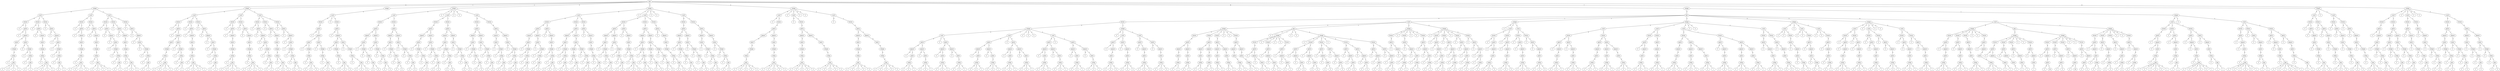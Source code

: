 graph "decision-tree" {
	r[label="odor"];

	r--rt0[label="0"];
		rt0[label="cshape"];

		rt0--rt0t0[label="0"];
			rt0t0[label="csurf"];

			rt0t0--rt0t0t0[label="0"];
				rt0t0t0[label="bruise"];

				rt0t0t0--rt0t0t0t0[label="0"];
					rt0t0t0t0[label="0"];

				rt0t0t0--rt0t0t0t1[label="1"];
					rt0t0t0t1[label="gatch"];

					rt0t0t0t1--rt0t0t0t1t0[label="0"];
						rt0t0t0t1t0[label="0"];

					rt0t0t0t1--rt0t0t0t1t1[label="1"];
						rt0t0t0t1t1[label="gspace"];

						rt0t0t0t1t1--rt0t0t0t1t1t0[label="0"];
							rt0t0t0t1t1t0[label="gsize"];

							rt0t0t0t1t1t0--rt0t0t0t1t1t0t0[label="0"];
								rt0t0t0t1t1t0t0[label="sshape"];

								rt0t0t0t1t1t0t0--rt0t0t0t1t1t0t0t0[label="0"];
									rt0t0t0t1t1t0t0t0[label="nring"];

									rt0t0t0t1t1t0t0t0--rt0t0t0t1t1t0t0t0t0[label="0"];
										rt0t0t0t1t1t0t0t0t0[label="0"];

									rt0t0t0t1t1t0t0t0--rt0t0t0t1t1t0t0t0t1[label="1"];
										rt0t0t0t1t1t0t0t0t1[label="pop"];

										rt0t0t0t1t1t0t0t0t1--rt0t0t0t1t1t0t0t0t1t0[label="0"];
											rt0t0t0t1t1t0t0t0t1t0[label="0"];

										rt0t0t0t1t1t0t0t0t1--rt0t0t0t1t1t0t0t0t1t1[label="1"];
											rt0t0t0t1t1t0t0t0t1t1[label="0"];

										rt0t0t0t1t1t0t0t0t1--rt0t0t0t1t1t0t0t0t1t2[label="2"];
											rt0t0t0t1t1t0t0t0t1t2[label="1"];

										rt0t0t0t1t1t0t0t0t1--rt0t0t0t1t1t0t0t0t1t3[label="3"];
											rt0t0t0t1t1t0t0t0t1t3[label="1"];

						rt0t0t0t1t1--rt0t0t0t1t1t1[label="1"];
							rt0t0t0t1t1t1[label="gsize"];

							rt0t0t0t1t1t1--rt0t0t0t1t1t1t0[label="0"];
								rt0t0t0t1t1t1t0[label="0"];

							rt0t0t0t1t1t1--rt0t0t0t1t1t1t1[label="1"];
								rt0t0t0t1t1t1t1[label="sshape"];

								rt0t0t0t1t1t1t1--rt0t0t0t1t1t1t1t0[label="0"];
									rt0t0t0t1t1t1t1t0[label="0"];

								rt0t0t0t1t1t1t1--rt0t0t0t1t1t1t1t1[label="1"];
									rt0t0t0t1t1t1t1t1[label="nring"];

									rt0t0t0t1t1t1t1t1--rt0t0t0t1t1t1t1t1t0[label="0"];
										rt0t0t0t1t1t1t1t1t0[label="0"];

									rt0t0t0t1t1t1t1t1--rt0t0t0t1t1t1t1t1t1[label="1"];
										rt0t0t0t1t1t1t1t1t1[label="pop"];

										rt0t0t0t1t1t1t1t1t1--rt0t0t0t1t1t1t1t1t1t0[label="0"];
											rt0t0t0t1t1t1t1t1t1t0[label="0"];

										rt0t0t0t1t1t1t1t1t1--rt0t0t0t1t1t1t1t1t1t1[label="1"];
											rt0t0t0t1t1t1t1t1t1t1[label="1"];

			rt0t0--rt0t0t1[label="1"];
				rt0t0t1[label="bruise"];

				rt0t0t1--rt0t0t1t0[label="0"];
					rt0t0t1t0[label="0"];

				rt0t0t1--rt0t0t1t1[label="1"];
					rt0t0t1t1[label="gatch"];

					rt0t0t1t1--rt0t0t1t1t0[label="0"];
						rt0t0t1t1t0[label="0"];

					rt0t0t1t1--rt0t0t1t1t1[label="1"];
						rt0t0t1t1t1[label="gspace"];

						rt0t0t1t1t1--rt0t0t1t1t1t0[label="0"];
							rt0t0t1t1t1t0[label="gsize"];

							rt0t0t1t1t1t0--rt0t0t1t1t1t0t0[label="0"];
								rt0t0t1t1t1t0t0[label="sshape"];

								rt0t0t1t1t1t0t0--rt0t0t1t1t1t0t0t0[label="0"];
									rt0t0t1t1t1t0t0t0[label="nring"];

									rt0t0t1t1t1t0t0t0--rt0t0t1t1t1t0t0t0t0[label="0"];
										rt0t0t1t1t1t0t0t0t0[label="0"];

									rt0t0t1t1t1t0t0t0--rt0t0t1t1t1t0t0t0t1[label="1"];
										rt0t0t1t1t1t0t0t0t1[label="pop"];

										rt0t0t1t1t1t0t0t0t1--rt0t0t1t1t1t0t0t0t1t0[label="0"];
											rt0t0t1t1t1t0t0t0t1t0[label="1"];

										rt0t0t1t1t1t0t0t0t1--rt0t0t1t1t1t0t0t0t1t1[label="1"];
											rt0t0t1t1t1t0t0t0t1t1[label="0"];

										rt0t0t1t1t1t0t0t0t1--rt0t0t1t1t1t0t0t0t1t2[label="2"];
											rt0t0t1t1t1t0t0t0t1t2[label="1"];

										rt0t0t1t1t1t0t0t0t1--rt0t0t1t1t1t0t0t0t1t3[label="3"];
											rt0t0t1t1t1t0t0t0t1t3[label="1"];

			rt0t0--rt0t0t2[label="2"];
				rt0t0t2[label="bruise"];

				rt0t0t2--rt0t0t2t0[label="0"];
					rt0t0t2t0[label="0"];

				rt0t0t2--rt0t0t2t1[label="1"];
					rt0t0t2t1[label="gatch"];

					rt0t0t2t1--rt0t0t2t1t0[label="0"];
						rt0t0t2t1t0[label="0"];

					rt0t0t2t1--rt0t0t2t1t1[label="1"];
						rt0t0t2t1t1[label="gspace"];

						rt0t0t2t1t1--rt0t0t2t1t1t0[label="0"];
							rt0t0t2t1t1t0[label="0"];

						rt0t0t2t1t1--rt0t0t2t1t1t1[label="1"];
							rt0t0t2t1t1t1[label="gsize"];

							rt0t0t2t1t1t1--rt0t0t2t1t1t1t0[label="0"];
								rt0t0t2t1t1t1t0[label="0"];

							rt0t0t2t1t1t1--rt0t0t2t1t1t1t1[label="1"];
								rt0t0t2t1t1t1t1[label="sshape"];

								rt0t0t2t1t1t1t1--rt0t0t2t1t1t1t1t0[label="0"];
									rt0t0t2t1t1t1t1t0[label="0"];

								rt0t0t2t1t1t1t1--rt0t0t2t1t1t1t1t1[label="1"];
									rt0t0t2t1t1t1t1t1[label="nring"];

									rt0t0t2t1t1t1t1t1--rt0t0t2t1t1t1t1t1t0[label="0"];
										rt0t0t2t1t1t1t1t1t0[label="0"];

									rt0t0t2t1t1t1t1t1--rt0t0t2t1t1t1t1t1t1[label="1"];
										rt0t0t2t1t1t1t1t1t1[label="pop"];

										rt0t0t2t1t1t1t1t1t1--rt0t0t2t1t1t1t1t1t1t0[label="0"];
											rt0t0t2t1t1t1t1t1t1t0[label="0"];

										rt0t0t2t1t1t1t1t1t1--rt0t0t2t1t1t1t1t1t1t1[label="1"];
											rt0t0t2t1t1t1t1t1t1t1[label="1"];

		rt0--rt0t1[label="1"];
			rt0t1[label="csurf"];

			rt0t1--rt0t1t0[label="0"];
				rt0t1t0[label="bruise"];

				rt0t1t0--rt0t1t0t0[label="0"];
					rt0t1t0t0[label="0"];

				rt0t1t0--rt0t1t0t1[label="1"];
					rt0t1t0t1[label="gatch"];

					rt0t1t0t1--rt0t1t0t1t0[label="0"];
						rt0t1t0t1t0[label="0"];

					rt0t1t0t1--rt0t1t0t1t1[label="1"];
						rt0t1t0t1t1[label="gspace"];

						rt0t1t0t1t1--rt0t1t0t1t1t0[label="0"];
							rt0t1t0t1t1t0[label="gsize"];

							rt0t1t0t1t1t0--rt0t1t0t1t1t0t0[label="0"];
								rt0t1t0t1t1t0t0[label="sshape"];

								rt0t1t0t1t1t0t0--rt0t1t0t1t1t0t0t0[label="0"];
									rt0t1t0t1t1t0t0t0[label="nring"];

									rt0t1t0t1t1t0t0t0--rt0t1t0t1t1t0t0t0t0[label="0"];
										rt0t1t0t1t1t0t0t0t0[label="0"];

									rt0t1t0t1t1t0t0t0--rt0t1t0t1t1t0t0t0t1[label="1"];
										rt0t1t0t1t1t0t0t0t1[label="pop"];

										rt0t1t0t1t1t0t0t0t1--rt0t1t0t1t1t0t0t0t1t0[label="0"];
											rt0t1t0t1t1t0t0t0t1t0[label="0"];

										rt0t1t0t1t1t0t0t0t1--rt0t1t0t1t1t0t0t0t1t1[label="1"];
											rt0t1t0t1t1t0t0t0t1t1[label="0"];

										rt0t1t0t1t1t0t0t0t1--rt0t1t0t1t1t0t0t0t1t2[label="2"];
											rt0t1t0t1t1t0t0t0t1t2[label="1"];

										rt0t1t0t1t1t0t0t0t1--rt0t1t0t1t1t0t0t0t1t3[label="3"];
											rt0t1t0t1t1t0t0t0t1t3[label="1"];

			rt0t1--rt0t1t1[label="1"];
				rt0t1t1[label="bruise"];

				rt0t1t1--rt0t1t1t0[label="0"];
					rt0t1t1t0[label="0"];

				rt0t1t1--rt0t1t1t1[label="1"];
					rt0t1t1t1[label="gatch"];

					rt0t1t1t1--rt0t1t1t1t0[label="0"];
						rt0t1t1t1t0[label="0"];

					rt0t1t1t1--rt0t1t1t1t1[label="1"];
						rt0t1t1t1t1[label="gspace"];

						rt0t1t1t1t1--rt0t1t1t1t1t0[label="0"];
							rt0t1t1t1t1t0[label="gsize"];

							rt0t1t1t1t1t0--rt0t1t1t1t1t0t0[label="0"];
								rt0t1t1t1t1t0t0[label="sshape"];

								rt0t1t1t1t1t0t0--rt0t1t1t1t1t0t0t0[label="0"];
									rt0t1t1t1t1t0t0t0[label="nring"];

									rt0t1t1t1t1t0t0t0--rt0t1t1t1t1t0t0t0t0[label="0"];
										rt0t1t1t1t1t0t0t0t0[label="0"];

									rt0t1t1t1t1t0t0t0--rt0t1t1t1t1t0t0t0t1[label="1"];
										rt0t1t1t1t1t0t0t0t1[label="pop"];

										rt0t1t1t1t1t0t0t0t1--rt0t1t1t1t1t0t0t0t1t0[label="0"];
											rt0t1t1t1t1t0t0t0t1t0[label="0"];

										rt0t1t1t1t1t0t0t0t1--rt0t1t1t1t1t0t0t0t1t1[label="1"];
											rt0t1t1t1t1t0t0t0t1t1[label="0"];

										rt0t1t1t1t1t0t0t0t1--rt0t1t1t1t1t0t0t0t1t2[label="2"];
											rt0t1t1t1t1t0t0t0t1t2[label="1"];

										rt0t1t1t1t1t0t0t0t1--rt0t1t1t1t1t0t0t0t1t3[label="3"];
											rt0t1t1t1t1t0t0t0t1t3[label="1"];

		rt0--rt0t2[label="2"];
			rt0t2[label="csurf"];

			rt0t2--rt0t2t0[label="0"];
				rt0t2t0[label="bruise"];

				rt0t2t0--rt0t2t0t0[label="0"];
					rt0t2t0t0[label="0"];

				rt0t2t0--rt0t2t0t1[label="1"];
					rt0t2t0t1[label="gatch"];

					rt0t2t0t1--rt0t2t0t1t0[label="0"];
						rt0t2t0t1t0[label="0"];

					rt0t2t0t1--rt0t2t0t1t1[label="1"];
						rt0t2t0t1t1[label="gspace"];

						rt0t2t0t1t1--rt0t2t0t1t1t0[label="0"];
							rt0t2t0t1t1t0[label="0"];

						rt0t2t0t1t1--rt0t2t0t1t1t1[label="1"];
							rt0t2t0t1t1t1[label="gsize"];

							rt0t2t0t1t1t1--rt0t2t0t1t1t1t0[label="0"];
								rt0t2t0t1t1t1t0[label="0"];

							rt0t2t0t1t1t1--rt0t2t0t1t1t1t1[label="1"];
								rt0t2t0t1t1t1t1[label="sshape"];

								rt0t2t0t1t1t1t1--rt0t2t0t1t1t1t1t0[label="0"];
									rt0t2t0t1t1t1t1t0[label="0"];

								rt0t2t0t1t1t1t1--rt0t2t0t1t1t1t1t1[label="1"];
									rt0t2t0t1t1t1t1t1[label="nring"];

									rt0t2t0t1t1t1t1t1--rt0t2t0t1t1t1t1t1t0[label="0"];
										rt0t2t0t1t1t1t1t1t0[label="0"];

									rt0t2t0t1t1t1t1t1--rt0t2t0t1t1t1t1t1t1[label="1"];
										rt0t2t0t1t1t1t1t1t1[label="pop"];

										rt0t2t0t1t1t1t1t1t1--rt0t2t0t1t1t1t1t1t1t0[label="0"];
											rt0t2t0t1t1t1t1t1t1t0[label="0"];

										rt0t2t0t1t1t1t1t1t1--rt0t2t0t1t1t1t1t1t1t1[label="1"];
											rt0t2t0t1t1t1t1t1t1t1[label="1"];

			rt0t2--rt0t2t1[label="1"];
				rt0t2t1[label="bruise"];

				rt0t2t1--rt0t2t1t0[label="0"];
					rt0t2t1t0[label="0"];

				rt0t2t1--rt0t2t1t1[label="1"];
					rt0t2t1t1[label="gatch"];

					rt0t2t1t1--rt0t2t1t1t0[label="0"];
						rt0t2t1t1t0[label="0"];

					rt0t2t1t1--rt0t2t1t1t1[label="1"];
						rt0t2t1t1t1[label="gspace"];

						rt0t2t1t1t1--rt0t2t1t1t1t0[label="0"];
							rt0t2t1t1t1t0[label="gsize"];

							rt0t2t1t1t1t0--rt0t2t1t1t1t0t0[label="0"];
								rt0t2t1t1t1t0t0[label="sshape"];

								rt0t2t1t1t1t0t0--rt0t2t1t1t1t0t0t0[label="0"];
									rt0t2t1t1t1t0t0t0[label="nring"];

									rt0t2t1t1t1t0t0t0--rt0t2t1t1t1t0t0t0t0[label="0"];
										rt0t2t1t1t1t0t0t0t0[label="0"];

									rt0t2t1t1t1t0t0t0--rt0t2t1t1t1t0t0t0t1[label="1"];
										rt0t2t1t1t1t0t0t0t1[label="pop"];

										rt0t2t1t1t1t0t0t0t1--rt0t2t1t1t1t0t0t0t1t0[label="0"];
											rt0t2t1t1t1t0t0t0t1t0[label="1"];

										rt0t2t1t1t1t0t0t0t1--rt0t2t1t1t1t0t0t0t1t1[label="1"];
											rt0t2t1t1t1t0t0t0t1t1[label="0"];

										rt0t2t1t1t1t0t0t0t1--rt0t2t1t1t1t0t0t0t1t2[label="2"];
											rt0t2t1t1t1t0t0t0t1t2[label="1"];

			rt0t2--rt0t2t2[label="2"];
				rt0t2t2[label="bruise"];

				rt0t2t2--rt0t2t2t0[label="0"];
					rt0t2t2t0[label="0"];

				rt0t2t2--rt0t2t2t1[label="1"];
					rt0t2t2t1[label="gatch"];

					rt0t2t2t1--rt0t2t2t1t0[label="0"];
						rt0t2t2t1t0[label="0"];

					rt0t2t2t1--rt0t2t2t1t1[label="1"];
						rt0t2t2t1t1[label="gspace"];

						rt0t2t2t1t1--rt0t2t2t1t1t0[label="0"];
							rt0t2t2t1t1t0[label="0"];

						rt0t2t2t1t1--rt0t2t2t1t1t1[label="1"];
							rt0t2t2t1t1t1[label="gsize"];

							rt0t2t2t1t1t1--rt0t2t2t1t1t1t0[label="0"];
								rt0t2t2t1t1t1t0[label="0"];

							rt0t2t2t1t1t1--rt0t2t2t1t1t1t1[label="1"];
								rt0t2t2t1t1t1t1[label="sshape"];

								rt0t2t2t1t1t1t1--rt0t2t2t1t1t1t1t0[label="0"];
									rt0t2t2t1t1t1t1t0[label="0"];

								rt0t2t2t1t1t1t1--rt0t2t2t1t1t1t1t1[label="1"];
									rt0t2t2t1t1t1t1t1[label="nring"];

									rt0t2t2t1t1t1t1t1--rt0t2t2t1t1t1t1t1t0[label="0"];
										rt0t2t2t1t1t1t1t1t0[label="0"];

									rt0t2t2t1t1t1t1t1--rt0t2t2t1t1t1t1t1t1[label="1"];
										rt0t2t2t1t1t1t1t1t1[label="pop"];

										rt0t2t2t1t1t1t1t1t1--rt0t2t2t1t1t1t1t1t1t0[label="0"];
											rt0t2t2t1t1t1t1t1t1t0[label="0"];

										rt0t2t2t1t1t1t1t1t1--rt0t2t2t1t1t1t1t1t1t1[label="1"];
											rt0t2t2t1t1t1t1t1t1t1[label="1"];

	r--rt1[label="1"];
		rt1[label="cshape"];

		rt1--rt1t0[label="0"];
			rt1t0[label="csurf"];

			rt1t0--rt1t0t0[label="0"];
				rt1t0t0[label="bruise"];

				rt1t0t0--rt1t0t0t0[label="0"];
					rt1t0t0t0[label="0"];

				rt1t0t0--rt1t0t0t1[label="1"];
					rt1t0t0t1[label="gatch"];

					rt1t0t0t1--rt1t0t0t1t0[label="0"];
						rt1t0t0t1t0[label="0"];

					rt1t0t0t1--rt1t0t0t1t1[label="1"];
						rt1t0t0t1t1[label="gspace"];

						rt1t0t0t1t1--rt1t0t0t1t1t0[label="0"];
							rt1t0t0t1t1t0[label="gsize"];

							rt1t0t0t1t1t0--rt1t0t0t1t1t0t0[label="0"];
								rt1t0t0t1t1t0t0[label="sshape"];

								rt1t0t0t1t1t0t0--rt1t0t0t1t1t0t0t0[label="0"];
									rt1t0t0t1t1t0t0t0[label="nring"];

									rt1t0t0t1t1t0t0t0--rt1t0t0t1t1t0t0t0t0[label="0"];
										rt1t0t0t1t1t0t0t0t0[label="0"];

									rt1t0t0t1t1t0t0t0--rt1t0t0t1t1t0t0t0t1[label="1"];
										rt1t0t0t1t1t0t0t0t1[label="pop"];

										rt1t0t0t1t1t0t0t0t1--rt1t0t0t1t1t0t0t0t1t0[label="0"];
											rt1t0t0t1t1t0t0t0t1t0[label="0"];

										rt1t0t0t1t1t0t0t0t1--rt1t0t0t1t1t0t0t0t1t1[label="1"];
											rt1t0t0t1t1t0t0t0t1t1[label="0"];

										rt1t0t0t1t1t0t0t0t1--rt1t0t0t1t1t0t0t0t1t2[label="2"];
											rt1t0t0t1t1t0t0t0t1t2[label="1"];

										rt1t0t0t1t1t0t0t0t1--rt1t0t0t1t1t0t0t0t1t3[label="3"];
											rt1t0t0t1t1t0t0t0t1t3[label="1"];

						rt1t0t0t1t1--rt1t0t0t1t1t1[label="1"];
							rt1t0t0t1t1t1[label="gsize"];

							rt1t0t0t1t1t1--rt1t0t0t1t1t1t0[label="0"];
								rt1t0t0t1t1t1t0[label="0"];

							rt1t0t0t1t1t1--rt1t0t0t1t1t1t1[label="1"];
								rt1t0t0t1t1t1t1[label="sshape"];

								rt1t0t0t1t1t1t1--rt1t0t0t1t1t1t1t0[label="0"];
									rt1t0t0t1t1t1t1t0[label="0"];

								rt1t0t0t1t1t1t1--rt1t0t0t1t1t1t1t1[label="1"];
									rt1t0t0t1t1t1t1t1[label="nring"];

									rt1t0t0t1t1t1t1t1--rt1t0t0t1t1t1t1t1t0[label="0"];
										rt1t0t0t1t1t1t1t1t0[label="0"];

									rt1t0t0t1t1t1t1t1--rt1t0t0t1t1t1t1t1t1[label="1"];
										rt1t0t0t1t1t1t1t1t1[label="pop"];

										rt1t0t0t1t1t1t1t1t1--rt1t0t0t1t1t1t1t1t1t0[label="0"];
											rt1t0t0t1t1t1t1t1t1t0[label="0"];

										rt1t0t0t1t1t1t1t1t1--rt1t0t0t1t1t1t1t1t1t1[label="1"];
											rt1t0t0t1t1t1t1t1t1t1[label="1"];

			rt1t0--rt1t0t1[label="1"];
				rt1t0t1[label="bruise"];

				rt1t0t1--rt1t0t1t0[label="0"];
					rt1t0t1t0[label="0"];

				rt1t0t1--rt1t0t1t1[label="1"];
					rt1t0t1t1[label="gatch"];

					rt1t0t1t1--rt1t0t1t1t0[label="0"];
						rt1t0t1t1t0[label="0"];

					rt1t0t1t1--rt1t0t1t1t1[label="1"];
						rt1t0t1t1t1[label="gspace"];

						rt1t0t1t1t1--rt1t0t1t1t1t0[label="0"];
							rt1t0t1t1t1t0[label="gsize"];

							rt1t0t1t1t1t0--rt1t0t1t1t1t0t0[label="0"];
								rt1t0t1t1t1t0t0[label="sshape"];

								rt1t0t1t1t1t0t0--rt1t0t1t1t1t0t0t0[label="0"];
									rt1t0t1t1t1t0t0t0[label="nring"];

									rt1t0t1t1t1t0t0t0--rt1t0t1t1t1t0t0t0t0[label="0"];
										rt1t0t1t1t1t0t0t0t0[label="0"];

									rt1t0t1t1t1t0t0t0--rt1t0t1t1t1t0t0t0t1[label="1"];
										rt1t0t1t1t1t0t0t0t1[label="pop"];

										rt1t0t1t1t1t0t0t0t1--rt1t0t1t1t1t0t0t0t1t0[label="0"];
											rt1t0t1t1t1t0t0t0t1t0[label="1"];

										rt1t0t1t1t1t0t0t0t1--rt1t0t1t1t1t0t0t0t1t1[label="1"];
											rt1t0t1t1t1t0t0t0t1t1[label="0"];

										rt1t0t1t1t1t0t0t0t1--rt1t0t1t1t1t0t0t0t1t2[label="2"];
											rt1t0t1t1t1t0t0t0t1t2[label="1"];

										rt1t0t1t1t1t0t0t0t1--rt1t0t1t1t1t0t0t0t1t3[label="3"];
											rt1t0t1t1t1t0t0t0t1t3[label="1"];

			rt1t0--rt1t0t2[label="2"];
				rt1t0t2[label="bruise"];

				rt1t0t2--rt1t0t2t0[label="0"];
					rt1t0t2t0[label="0"];

				rt1t0t2--rt1t0t2t1[label="1"];
					rt1t0t2t1[label="gatch"];

					rt1t0t2t1--rt1t0t2t1t0[label="0"];
						rt1t0t2t1t0[label="0"];

					rt1t0t2t1--rt1t0t2t1t1[label="1"];
						rt1t0t2t1t1[label="gspace"];

						rt1t0t2t1t1--rt1t0t2t1t1t0[label="0"];
							rt1t0t2t1t1t0[label="0"];

						rt1t0t2t1t1--rt1t0t2t1t1t1[label="1"];
							rt1t0t2t1t1t1[label="gsize"];

							rt1t0t2t1t1t1--rt1t0t2t1t1t1t0[label="0"];
								rt1t0t2t1t1t1t0[label="0"];

							rt1t0t2t1t1t1--rt1t0t2t1t1t1t1[label="1"];
								rt1t0t2t1t1t1t1[label="sshape"];

								rt1t0t2t1t1t1t1--rt1t0t2t1t1t1t1t0[label="0"];
									rt1t0t2t1t1t1t1t0[label="0"];

								rt1t0t2t1t1t1t1--rt1t0t2t1t1t1t1t1[label="1"];
									rt1t0t2t1t1t1t1t1[label="nring"];

									rt1t0t2t1t1t1t1t1--rt1t0t2t1t1t1t1t1t0[label="0"];
										rt1t0t2t1t1t1t1t1t0[label="0"];

									rt1t0t2t1t1t1t1t1--rt1t0t2t1t1t1t1t1t1[label="1"];
										rt1t0t2t1t1t1t1t1t1[label="pop"];

										rt1t0t2t1t1t1t1t1t1--rt1t0t2t1t1t1t1t1t1t0[label="0"];
											rt1t0t2t1t1t1t1t1t1t0[label="0"];

										rt1t0t2t1t1t1t1t1t1--rt1t0t2t1t1t1t1t1t1t1[label="1"];
											rt1t0t2t1t1t1t1t1t1t1[label="1"];

		rt1--rt1t1[label="1"];
			rt1t1[label="csurf"];

			rt1t1--rt1t1t0[label="0"];
				rt1t1t0[label="bruise"];

				rt1t1t0--rt1t1t0t0[label="0"];
					rt1t1t0t0[label="0"];

				rt1t1t0--rt1t1t0t1[label="1"];
					rt1t1t0t1[label="gatch"];

					rt1t1t0t1--rt1t1t0t1t0[label="0"];
						rt1t1t0t1t0[label="0"];

					rt1t1t0t1--rt1t1t0t1t1[label="1"];
						rt1t1t0t1t1[label="gspace"];

						rt1t1t0t1t1--rt1t1t0t1t1t0[label="0"];
							rt1t1t0t1t1t0[label="gsize"];

							rt1t1t0t1t1t0--rt1t1t0t1t1t0t0[label="0"];
								rt1t1t0t1t1t0t0[label="sshape"];

								rt1t1t0t1t1t0t0--rt1t1t0t1t1t0t0t0[label="0"];
									rt1t1t0t1t1t0t0t0[label="nring"];

									rt1t1t0t1t1t0t0t0--rt1t1t0t1t1t0t0t0t0[label="0"];
										rt1t1t0t1t1t0t0t0t0[label="0"];

									rt1t1t0t1t1t0t0t0--rt1t1t0t1t1t0t0t0t1[label="1"];
										rt1t1t0t1t1t0t0t0t1[label="pop"];

										rt1t1t0t1t1t0t0t0t1--rt1t1t0t1t1t0t0t0t1t0[label="0"];
											rt1t1t0t1t1t0t0t0t1t0[label="0"];

										rt1t1t0t1t1t0t0t0t1--rt1t1t0t1t1t0t0t0t1t1[label="1"];
											rt1t1t0t1t1t0t0t0t1t1[label="0"];

										rt1t1t0t1t1t0t0t0t1--rt1t1t0t1t1t0t0t0t1t2[label="2"];
											rt1t1t0t1t1t0t0t0t1t2[label="1"];

										rt1t1t0t1t1t0t0t0t1--rt1t1t0t1t1t0t0t0t1t3[label="3"];
											rt1t1t0t1t1t0t0t0t1t3[label="1"];

			rt1t1--rt1t1t1[label="1"];
				rt1t1t1[label="bruise"];

				rt1t1t1--rt1t1t1t0[label="0"];
					rt1t1t1t0[label="0"];

				rt1t1t1--rt1t1t1t1[label="1"];
					rt1t1t1t1[label="gatch"];

					rt1t1t1t1--rt1t1t1t1t0[label="0"];
						rt1t1t1t1t0[label="0"];

					rt1t1t1t1--rt1t1t1t1t1[label="1"];
						rt1t1t1t1t1[label="gspace"];

						rt1t1t1t1t1--rt1t1t1t1t1t0[label="0"];
							rt1t1t1t1t1t0[label="gsize"];

							rt1t1t1t1t1t0--rt1t1t1t1t1t0t0[label="0"];
								rt1t1t1t1t1t0t0[label="sshape"];

								rt1t1t1t1t1t0t0--rt1t1t1t1t1t0t0t0[label="0"];
									rt1t1t1t1t1t0t0t0[label="nring"];

									rt1t1t1t1t1t0t0t0--rt1t1t1t1t1t0t0t0t0[label="0"];
										rt1t1t1t1t1t0t0t0t0[label="0"];

									rt1t1t1t1t1t0t0t0--rt1t1t1t1t1t0t0t0t1[label="1"];
										rt1t1t1t1t1t0t0t0t1[label="pop"];

										rt1t1t1t1t1t0t0t0t1--rt1t1t1t1t1t0t0t0t1t0[label="0"];
											rt1t1t1t1t1t0t0t0t1t0[label="0"];

										rt1t1t1t1t1t0t0t0t1--rt1t1t1t1t1t0t0t0t1t1[label="1"];
											rt1t1t1t1t1t0t0t0t1t1[label="0"];

										rt1t1t1t1t1t0t0t0t1--rt1t1t1t1t1t0t0t0t1t2[label="2"];
											rt1t1t1t1t1t0t0t0t1t2[label="1"];

										rt1t1t1t1t1t0t0t0t1--rt1t1t1t1t1t0t0t0t1t3[label="3"];
											rt1t1t1t1t1t0t0t0t1t3[label="1"];

		rt1--rt1t2[label="2"];
			rt1t2[label="csurf"];

			rt1t2--rt1t2t0[label="0"];
				rt1t2t0[label="bruise"];

				rt1t2t0--rt1t2t0t0[label="0"];
					rt1t2t0t0[label="0"];

				rt1t2t0--rt1t2t0t1[label="1"];
					rt1t2t0t1[label="gatch"];

					rt1t2t0t1--rt1t2t0t1t0[label="0"];
						rt1t2t0t1t0[label="0"];

					rt1t2t0t1--rt1t2t0t1t1[label="1"];
						rt1t2t0t1t1[label="gspace"];

						rt1t2t0t1t1--rt1t2t0t1t1t0[label="0"];
							rt1t2t0t1t1t0[label="0"];

						rt1t2t0t1t1--rt1t2t0t1t1t1[label="1"];
							rt1t2t0t1t1t1[label="gsize"];

							rt1t2t0t1t1t1--rt1t2t0t1t1t1t0[label="0"];
								rt1t2t0t1t1t1t0[label="0"];

							rt1t2t0t1t1t1--rt1t2t0t1t1t1t1[label="1"];
								rt1t2t0t1t1t1t1[label="sshape"];

								rt1t2t0t1t1t1t1--rt1t2t0t1t1t1t1t0[label="0"];
									rt1t2t0t1t1t1t1t0[label="0"];

								rt1t2t0t1t1t1t1--rt1t2t0t1t1t1t1t1[label="1"];
									rt1t2t0t1t1t1t1t1[label="nring"];

									rt1t2t0t1t1t1t1t1--rt1t2t0t1t1t1t1t1t0[label="0"];
										rt1t2t0t1t1t1t1t1t0[label="0"];

									rt1t2t0t1t1t1t1t1--rt1t2t0t1t1t1t1t1t1[label="1"];
										rt1t2t0t1t1t1t1t1t1[label="pop"];

										rt1t2t0t1t1t1t1t1t1--rt1t2t0t1t1t1t1t1t1t0[label="0"];
											rt1t2t0t1t1t1t1t1t1t0[label="0"];

										rt1t2t0t1t1t1t1t1t1--rt1t2t0t1t1t1t1t1t1t1[label="1"];
											rt1t2t0t1t1t1t1t1t1t1[label="1"];

			rt1t2--rt1t2t1[label="1"];
				rt1t2t1[label="bruise"];

				rt1t2t1--rt1t2t1t0[label="0"];
					rt1t2t1t0[label="0"];

				rt1t2t1--rt1t2t1t1[label="1"];
					rt1t2t1t1[label="gatch"];

					rt1t2t1t1--rt1t2t1t1t0[label="0"];
						rt1t2t1t1t0[label="0"];

					rt1t2t1t1--rt1t2t1t1t1[label="1"];
						rt1t2t1t1t1[label="gspace"];

						rt1t2t1t1t1--rt1t2t1t1t1t0[label="0"];
							rt1t2t1t1t1t0[label="gsize"];

							rt1t2t1t1t1t0--rt1t2t1t1t1t0t0[label="0"];
								rt1t2t1t1t1t0t0[label="sshape"];

								rt1t2t1t1t1t0t0--rt1t2t1t1t1t0t0t0[label="0"];
									rt1t2t1t1t1t0t0t0[label="nring"];

									rt1t2t1t1t1t0t0t0--rt1t2t1t1t1t0t0t0t0[label="0"];
										rt1t2t1t1t1t0t0t0t0[label="0"];

									rt1t2t1t1t1t0t0t0--rt1t2t1t1t1t0t0t0t1[label="1"];
										rt1t2t1t1t1t0t0t0t1[label="pop"];

										rt1t2t1t1t1t0t0t0t1--rt1t2t1t1t1t0t0t0t1t0[label="0"];
											rt1t2t1t1t1t0t0t0t1t0[label="1"];

										rt1t2t1t1t1t0t0t0t1--rt1t2t1t1t1t0t0t0t1t1[label="1"];
											rt1t2t1t1t1t0t0t0t1t1[label="0"];

										rt1t2t1t1t1t0t0t0t1--rt1t2t1t1t1t0t0t0t1t2[label="2"];
											rt1t2t1t1t1t0t0t0t1t2[label="1"];

			rt1t2--rt1t2t2[label="2"];
				rt1t2t2[label="bruise"];

				rt1t2t2--rt1t2t2t0[label="0"];
					rt1t2t2t0[label="0"];

				rt1t2t2--rt1t2t2t1[label="1"];
					rt1t2t2t1[label="gatch"];

					rt1t2t2t1--rt1t2t2t1t0[label="0"];
						rt1t2t2t1t0[label="0"];

					rt1t2t2t1--rt1t2t2t1t1[label="1"];
						rt1t2t2t1t1[label="gspace"];

						rt1t2t2t1t1--rt1t2t2t1t1t0[label="0"];
							rt1t2t2t1t1t0[label="0"];

						rt1t2t2t1t1--rt1t2t2t1t1t1[label="1"];
							rt1t2t2t1t1t1[label="gsize"];

							rt1t2t2t1t1t1--rt1t2t2t1t1t1t0[label="0"];
								rt1t2t2t1t1t1t0[label="0"];

							rt1t2t2t1t1t1--rt1t2t2t1t1t1t1[label="1"];
								rt1t2t2t1t1t1t1[label="sshape"];

								rt1t2t2t1t1t1t1--rt1t2t2t1t1t1t1t0[label="0"];
									rt1t2t2t1t1t1t1t0[label="0"];

								rt1t2t2t1t1t1t1--rt1t2t2t1t1t1t1t1[label="1"];
									rt1t2t2t1t1t1t1t1[label="nring"];

									rt1t2t2t1t1t1t1t1--rt1t2t2t1t1t1t1t1t0[label="0"];
										rt1t2t2t1t1t1t1t1t0[label="0"];

									rt1t2t2t1t1t1t1t1--rt1t2t2t1t1t1t1t1t1[label="1"];
										rt1t2t2t1t1t1t1t1t1[label="pop"];

										rt1t2t2t1t1t1t1t1t1--rt1t2t2t1t1t1t1t1t1t0[label="0"];
											rt1t2t2t1t1t1t1t1t1t0[label="0"];

										rt1t2t2t1t1t1t1t1t1--rt1t2t2t1t1t1t1t1t1t1[label="1"];
											rt1t2t2t1t1t1t1t1t1t1[label="1"];

	r--rt2[label="2"];
		rt2[label="cshape"];

		rt2--rt2t0[label="0"];
			rt2t0[label="csurf"];

			rt2t0--rt2t0t0[label="0"];
				rt2t0t0[label="bruise"];

				rt2t0t0--rt2t0t0t0[label="0"];
					rt2t0t0t0[label="gatch"];

					rt2t0t0t0--rt2t0t0t0t0[label="0"];
						rt2t0t0t0t0[label="0"];

					rt2t0t0t0--rt2t0t0t0t1[label="1"];
						rt2t0t0t0t1[label="gspace"];

						rt2t0t0t0t1--rt2t0t0t0t1t0[label="0"];
							rt2t0t0t0t1t0[label="gsize"];

							rt2t0t0t0t1t0--rt2t0t0t0t1t0t0[label="0"];
								rt2t0t0t0t1t0t0[label="0"];

							rt2t0t0t0t1t0--rt2t0t0t0t1t0t1[label="1"];
								rt2t0t0t0t1t0t1[label="sshape"];

								rt2t0t0t0t1t0t1--rt2t0t0t0t1t0t1t0[label="0"];
									rt2t0t0t0t1t0t1t0[label="nring"];

									rt2t0t0t0t1t0t1t0--rt2t0t0t0t1t0t1t0t0[label="0"];
										rt2t0t0t0t1t0t1t0t0[label="0"];

									rt2t0t0t0t1t0t1t0--rt2t0t0t0t1t0t1t0t1[label="1"];
										rt2t0t0t0t1t0t1t0t1[label="pop"];

										rt2t0t0t0t1t0t1t0t1--rt2t0t0t0t1t0t1t0t1t0[label="0"];
											rt2t0t0t0t1t0t1t0t1t0[label="0"];

										rt2t0t0t0t1t0t1t0t1--rt2t0t0t0t1t0t1t0t1t1[label="1"];
											rt2t0t0t0t1t0t1t0t1t1[label="0"];

										rt2t0t0t0t1t0t1t0t1--rt2t0t0t0t1t0t1t0t1t2[label="2"];
											rt2t0t0t0t1t0t1t0t1t2[label="0"];

						rt2t0t0t0t1--rt2t0t0t0t1t1[label="1"];
							rt2t0t0t0t1t1[label="gsize"];

							rt2t0t0t0t1t1--rt2t0t0t0t1t1t0[label="0"];
								rt2t0t0t0t1t1t0[label="0"];

							rt2t0t0t0t1t1--rt2t0t0t0t1t1t1[label="1"];
								rt2t0t0t0t1t1t1[label="sshape"];

								rt2t0t0t0t1t1t1--rt2t0t0t0t1t1t1t0[label="0"];
									rt2t0t0t0t1t1t1t0[label="nring"];

									rt2t0t0t0t1t1t1t0--rt2t0t0t0t1t1t1t0t0[label="0"];
										rt2t0t0t0t1t1t1t0t0[label="0"];

									rt2t0t0t0t1t1t1t0--rt2t0t0t0t1t1t1t0t1[label="1"];
										rt2t0t0t0t1t1t1t0t1[label="pop"];

										rt2t0t0t0t1t1t1t0t1--rt2t0t0t0t1t1t1t0t1t0[label="0"];
											rt2t0t0t0t1t1t1t0t1t0[label="0"];

										rt2t0t0t0t1t1t1t0t1--rt2t0t0t0t1t1t1t0t1t1[label="1"];
											rt2t0t0t0t1t1t1t0t1t1[label="0"];

										rt2t0t0t0t1t1t1t0t1--rt2t0t0t0t1t1t1t0t1t2[label="2"];
											rt2t0t0t0t1t1t1t0t1t2[label="0"];

			rt2t0--rt2t0t1[label="1"];
				rt2t0t1[label="0"];

			rt2t0--rt2t0t2[label="2"];
				rt2t0t2[label="bruise"];

				rt2t0t2--rt2t0t2t0[label="0"];
					rt2t0t2t0[label="gatch"];

					rt2t0t2t0--rt2t0t2t0t0[label="0"];
						rt2t0t2t0t0[label="0"];

					rt2t0t2t0--rt2t0t2t0t1[label="1"];
						rt2t0t2t0t1[label="gspace"];

						rt2t0t2t0t1--rt2t0t2t0t1t0[label="0"];
							rt2t0t2t0t1t0[label="gsize"];

							rt2t0t2t0t1t0--rt2t0t2t0t1t0t0[label="0"];
								rt2t0t2t0t1t0t0[label="0"];

							rt2t0t2t0t1t0--rt2t0t2t0t1t0t1[label="1"];
								rt2t0t2t0t1t0t1[label="sshape"];

								rt2t0t2t0t1t0t1--rt2t0t2t0t1t0t1t0[label="0"];
									rt2t0t2t0t1t0t1t0[label="nring"];

									rt2t0t2t0t1t0t1t0--rt2t0t2t0t1t0t1t0t0[label="0"];
										rt2t0t2t0t1t0t1t0t0[label="0"];

									rt2t0t2t0t1t0t1t0--rt2t0t2t0t1t0t1t0t1[label="1"];
										rt2t0t2t0t1t0t1t0t1[label="pop"];

										rt2t0t2t0t1t0t1t0t1--rt2t0t2t0t1t0t1t0t1t0[label="0"];
											rt2t0t2t0t1t0t1t0t1t0[label="0"];

										rt2t0t2t0t1t0t1t0t1--rt2t0t2t0t1t0t1t0t1t1[label="1"];
											rt2t0t2t0t1t0t1t0t1t1[label="0"];

										rt2t0t2t0t1t0t1t0t1--rt2t0t2t0t1t0t1t0t1t2[label="2"];
											rt2t0t2t0t1t0t1t0t1t2[label="0"];

						rt2t0t2t0t1--rt2t0t2t0t1t1[label="1"];
							rt2t0t2t0t1t1[label="gsize"];

							rt2t0t2t0t1t1--rt2t0t2t0t1t1t0[label="0"];
								rt2t0t2t0t1t1t0[label="0"];

							rt2t0t2t0t1t1--rt2t0t2t0t1t1t1[label="1"];
								rt2t0t2t0t1t1t1[label="sshape"];

								rt2t0t2t0t1t1t1--rt2t0t2t0t1t1t1t0[label="0"];
									rt2t0t2t0t1t1t1t0[label="nring"];

									rt2t0t2t0t1t1t1t0--rt2t0t2t0t1t1t1t0t0[label="0"];
										rt2t0t2t0t1t1t1t0t0[label="0"];

									rt2t0t2t0t1t1t1t0--rt2t0t2t0t1t1t1t0t1[label="1"];
										rt2t0t2t0t1t1t1t0t1[label="pop"];

										rt2t0t2t0t1t1t1t0t1--rt2t0t2t0t1t1t1t0t1t0[label="0"];
											rt2t0t2t0t1t1t1t0t1t0[label="0"];

										rt2t0t2t0t1t1t1t0t1--rt2t0t2t0t1t1t1t0t1t1[label="1"];
											rt2t0t2t0t1t1t1t0t1t1[label="0"];

										rt2t0t2t0t1t1t1t0t1--rt2t0t2t0t1t1t1t0t1t2[label="2"];
											rt2t0t2t0t1t1t1t0t1t2[label="0"];

	r--rt3[label="3"];
		rt3[label="cshape"];

		rt3--rt3t0[label="0"];
			rt3t0[label="csurf"];

			rt3t0--rt3t0t0[label="0"];
				rt3t0t0[label="bruise"];

				rt3t0t0--rt3t0t0t0[label="0"];
					rt3t0t0t0[label="gatch"];

					rt3t0t0t0--rt3t0t0t0t0[label="0"];
						rt3t0t0t0t0[label="gspace"];

						rt3t0t0t0t0--rt3t0t0t0t0t0[label="0"];
							rt3t0t0t0t0t0[label="gsize"];

							rt3t0t0t0t0t0--rt3t0t0t0t0t0t0[label="0"];
								rt3t0t0t0t0t0t0[label="0"];

							rt3t0t0t0t0t0--rt3t0t0t0t0t0t1[label="1"];
								rt3t0t0t0t0t0t1[label="sshape"];

								rt3t0t0t0t0t0t1--rt3t0t0t0t0t0t1t0[label="0"];
									rt3t0t0t0t0t0t1t0[label="0"];

								rt3t0t0t0t0t0t1--rt3t0t0t0t0t0t1t1[label="1"];
									rt3t0t0t0t0t0t1t1[label="nring"];

									rt3t0t0t0t0t0t1t1--rt3t0t0t0t0t0t1t1t0[label="0"];
										rt3t0t0t0t0t0t1t1t0[label="0"];

									rt3t0t0t0t0t0t1t1--rt3t0t0t0t0t0t1t1t1[label="1"];
										rt3t0t0t0t0t0t1t1t1[label="pop"];

										rt3t0t0t0t0t0t1t1t1--rt3t0t0t0t0t0t1t1t1t0[label="0"];
											rt3t0t0t0t0t0t1t1t1t0[label="0"];

										rt3t0t0t0t0t0t1t1t1--rt3t0t0t0t0t0t1t1t1t1[label="1"];
											rt3t0t0t0t0t0t1t1t1t1[label="0"];

					rt3t0t0t0--rt3t0t0t0t1[label="1"];
						rt3t0t0t0t1[label="gspace"];

						rt3t0t0t0t1--rt3t0t0t0t1t0[label="0"];
							rt3t0t0t0t1t0[label="gsize"];

							rt3t0t0t0t1t0--rt3t0t0t0t1t0t0[label="0"];
								rt3t0t0t0t1t0t0[label="0"];

							rt3t0t0t0t1t0--rt3t0t0t0t1t0t1[label="1"];
								rt3t0t0t0t1t0t1[label="sshape"];

								rt3t0t0t0t1t0t1--rt3t0t0t0t1t0t1t0[label="0"];
									rt3t0t0t0t1t0t1t0[label="0"];

								rt3t0t0t0t1t0t1--rt3t0t0t0t1t0t1t1[label="1"];
									rt3t0t0t0t1t0t1t1[label="nring"];

									rt3t0t0t0t1t0t1t1--rt3t0t0t0t1t0t1t1t0[label="0"];
										rt3t0t0t0t1t0t1t1t0[label="0"];

									rt3t0t0t0t1t0t1t1--rt3t0t0t0t1t0t1t1t1[label="1"];
										rt3t0t0t0t1t0t1t1t1[label="pop"];

										rt3t0t0t0t1t0t1t1t1--rt3t0t0t0t1t0t1t1t1t0[label="0"];
											rt3t0t0t0t1t0t1t1t1t0[label="0"];

										rt3t0t0t0t1t0t1t1t1--rt3t0t0t0t1t0t1t1t1t1[label="1"];
											rt3t0t0t0t1t0t1t1t1t1[label="0"];

			rt3t0--rt3t0t1[label="1"];
				rt3t0t1[label="bruise"];

				rt3t0t1--rt3t0t1t0[label="0"];
					rt3t0t1t0[label="gatch"];

					rt3t0t1t0--rt3t0t1t0t0[label="0"];
						rt3t0t1t0t0[label="gspace"];

						rt3t0t1t0t0--rt3t0t1t0t0t0[label="0"];
							rt3t0t1t0t0t0[label="gsize"];

							rt3t0t1t0t0t0--rt3t0t1t0t0t0t0[label="0"];
								rt3t0t1t0t0t0t0[label="0"];

							rt3t0t1t0t0t0--rt3t0t1t0t0t0t1[label="1"];
								rt3t0t1t0t0t0t1[label="sshape"];

								rt3t0t1t0t0t0t1--rt3t0t1t0t0t0t1t0[label="0"];
									rt3t0t1t0t0t0t1t0[label="0"];

								rt3t0t1t0t0t0t1--rt3t0t1t0t0t0t1t1[label="1"];
									rt3t0t1t0t0t0t1t1[label="nring"];

									rt3t0t1t0t0t0t1t1--rt3t0t1t0t0t0t1t1t0[label="0"];
										rt3t0t1t0t0t0t1t1t0[label="0"];

									rt3t0t1t0t0t0t1t1--rt3t0t1t0t0t0t1t1t1[label="1"];
										rt3t0t1t0t0t0t1t1t1[label="pop"];

										rt3t0t1t0t0t0t1t1t1--rt3t0t1t0t0t0t1t1t1t0[label="0"];
											rt3t0t1t0t0t0t1t1t1t0[label="0"];

										rt3t0t1t0t0t0t1t1t1--rt3t0t1t0t0t0t1t1t1t1[label="1"];
											rt3t0t1t0t0t0t1t1t1t1[label="0"];

					rt3t0t1t0--rt3t0t1t0t1[label="1"];
						rt3t0t1t0t1[label="gspace"];

						rt3t0t1t0t1--rt3t0t1t0t1t0[label="0"];
							rt3t0t1t0t1t0[label="gsize"];

							rt3t0t1t0t1t0--rt3t0t1t0t1t0t0[label="0"];
								rt3t0t1t0t1t0t0[label="0"];

							rt3t0t1t0t1t0--rt3t0t1t0t1t0t1[label="1"];
								rt3t0t1t0t1t0t1[label="sshape"];

								rt3t0t1t0t1t0t1--rt3t0t1t0t1t0t1t0[label="0"];
									rt3t0t1t0t1t0t1t0[label="0"];

								rt3t0t1t0t1t0t1--rt3t0t1t0t1t0t1t1[label="1"];
									rt3t0t1t0t1t0t1t1[label="nring"];

									rt3t0t1t0t1t0t1t1--rt3t0t1t0t1t0t1t1t0[label="0"];
										rt3t0t1t0t1t0t1t1t0[label="0"];

									rt3t0t1t0t1t0t1t1--rt3t0t1t0t1t0t1t1t1[label="1"];
										rt3t0t1t0t1t0t1t1t1[label="pop"];

										rt3t0t1t0t1t0t1t1t1--rt3t0t1t0t1t0t1t1t1t0[label="0"];
											rt3t0t1t0t1t0t1t1t1t0[label="0"];

										rt3t0t1t0t1t0t1t1t1--rt3t0t1t0t1t0t1t1t1t1[label="1"];
											rt3t0t1t0t1t0t1t1t1t1[label="0"];

		rt3--rt3t1[label="1"];
			rt3t1[label="0"];

		rt3--rt3t2[label="2"];
			rt3t2[label="csurf"];

			rt3t2--rt3t2t0[label="0"];
				rt3t2t0[label="bruise"];

				rt3t2t0--rt3t2t0t0[label="0"];
					rt3t2t0t0[label="gatch"];

					rt3t2t0t0--rt3t2t0t0t0[label="0"];
						rt3t2t0t0t0[label="gspace"];

						rt3t2t0t0t0--rt3t2t0t0t0t0[label="0"];
							rt3t2t0t0t0t0[label="gsize"];

							rt3t2t0t0t0t0--rt3t2t0t0t0t0t0[label="0"];
								rt3t2t0t0t0t0t0[label="0"];

							rt3t2t0t0t0t0--rt3t2t0t0t0t0t1[label="1"];
								rt3t2t0t0t0t0t1[label="sshape"];

								rt3t2t0t0t0t0t1--rt3t2t0t0t0t0t1t0[label="0"];
									rt3t2t0t0t0t0t1t0[label="0"];

								rt3t2t0t0t0t0t1--rt3t2t0t0t0t0t1t1[label="1"];
									rt3t2t0t0t0t0t1t1[label="nring"];

									rt3t2t0t0t0t0t1t1--rt3t2t0t0t0t0t1t1t0[label="0"];
										rt3t2t0t0t0t0t1t1t0[label="0"];

									rt3t2t0t0t0t0t1t1--rt3t2t0t0t0t0t1t1t1[label="1"];
										rt3t2t0t0t0t0t1t1t1[label="pop"];

										rt3t2t0t0t0t0t1t1t1--rt3t2t0t0t0t0t1t1t1t0[label="0"];
											rt3t2t0t0t0t0t1t1t1t0[label="0"];

										rt3t2t0t0t0t0t1t1t1--rt3t2t0t0t0t0t1t1t1t1[label="1"];
											rt3t2t0t0t0t0t1t1t1t1[label="0"];

					rt3t2t0t0--rt3t2t0t0t1[label="1"];
						rt3t2t0t0t1[label="gspace"];

						rt3t2t0t0t1--rt3t2t0t0t1t0[label="0"];
							rt3t2t0t0t1t0[label="gsize"];

							rt3t2t0t0t1t0--rt3t2t0t0t1t0t0[label="0"];
								rt3t2t0t0t1t0t0[label="0"];

							rt3t2t0t0t1t0--rt3t2t0t0t1t0t1[label="1"];
								rt3t2t0t0t1t0t1[label="sshape"];

								rt3t2t0t0t1t0t1--rt3t2t0t0t1t0t1t0[label="0"];
									rt3t2t0t0t1t0t1t0[label="0"];

								rt3t2t0t0t1t0t1--rt3t2t0t0t1t0t1t1[label="1"];
									rt3t2t0t0t1t0t1t1[label="nring"];

									rt3t2t0t0t1t0t1t1--rt3t2t0t0t1t0t1t1t0[label="0"];
										rt3t2t0t0t1t0t1t1t0[label="0"];

									rt3t2t0t0t1t0t1t1--rt3t2t0t0t1t0t1t1t1[label="1"];
										rt3t2t0t0t1t0t1t1t1[label="pop"];

										rt3t2t0t0t1t0t1t1t1--rt3t2t0t0t1t0t1t1t1t0[label="0"];
											rt3t2t0t0t1t0t1t1t1t0[label="0"];

										rt3t2t0t0t1t0t1t1t1--rt3t2t0t0t1t0t1t1t1t1[label="1"];
											rt3t2t0t0t1t0t1t1t1t1[label="0"];

			rt3t2--rt3t2t1[label="1"];
				rt3t2t1[label="bruise"];

				rt3t2t1--rt3t2t1t0[label="0"];
					rt3t2t1t0[label="gatch"];

					rt3t2t1t0--rt3t2t1t0t0[label="0"];
						rt3t2t1t0t0[label="gspace"];

						rt3t2t1t0t0--rt3t2t1t0t0t0[label="0"];
							rt3t2t1t0t0t0[label="gsize"];

							rt3t2t1t0t0t0--rt3t2t1t0t0t0t0[label="0"];
								rt3t2t1t0t0t0t0[label="0"];

							rt3t2t1t0t0t0--rt3t2t1t0t0t0t1[label="1"];
								rt3t2t1t0t0t0t1[label="sshape"];

								rt3t2t1t0t0t0t1--rt3t2t1t0t0t0t1t0[label="0"];
									rt3t2t1t0t0t0t1t0[label="0"];

								rt3t2t1t0t0t0t1--rt3t2t1t0t0t0t1t1[label="1"];
									rt3t2t1t0t0t0t1t1[label="nring"];

									rt3t2t1t0t0t0t1t1--rt3t2t1t0t0t0t1t1t0[label="0"];
										rt3t2t1t0t0t0t1t1t0[label="0"];

									rt3t2t1t0t0t0t1t1--rt3t2t1t0t0t0t1t1t1[label="1"];
										rt3t2t1t0t0t0t1t1t1[label="pop"];

										rt3t2t1t0t0t0t1t1t1--rt3t2t1t0t0t0t1t1t1t0[label="0"];
											rt3t2t1t0t0t0t1t1t1t0[label="0"];

										rt3t2t1t0t0t0t1t1t1--rt3t2t1t0t0t0t1t1t1t1[label="1"];
											rt3t2t1t0t0t0t1t1t1t1[label="0"];

					rt3t2t1t0--rt3t2t1t0t1[label="1"];
						rt3t2t1t0t1[label="gspace"];

						rt3t2t1t0t1--rt3t2t1t0t1t0[label="0"];
							rt3t2t1t0t1t0[label="gsize"];

							rt3t2t1t0t1t0--rt3t2t1t0t1t0t0[label="0"];
								rt3t2t1t0t1t0t0[label="0"];

							rt3t2t1t0t1t0--rt3t2t1t0t1t0t1[label="1"];
								rt3t2t1t0t1t0t1[label="sshape"];

								rt3t2t1t0t1t0t1--rt3t2t1t0t1t0t1t0[label="0"];
									rt3t2t1t0t1t0t1t0[label="0"];

								rt3t2t1t0t1t0t1--rt3t2t1t0t1t0t1t1[label="1"];
									rt3t2t1t0t1t0t1t1[label="nring"];

									rt3t2t1t0t1t0t1t1--rt3t2t1t0t1t0t1t1t0[label="0"];
										rt3t2t1t0t1t0t1t1t0[label="0"];

									rt3t2t1t0t1t0t1t1--rt3t2t1t0t1t0t1t1t1[label="1"];
										rt3t2t1t0t1t0t1t1t1[label="pop"];

										rt3t2t1t0t1t0t1t1t1--rt3t2t1t0t1t0t1t1t1t0[label="0"];
											rt3t2t1t0t1t0t1t1t1t0[label="0"];

										rt3t2t1t0t1t0t1t1t1--rt3t2t1t0t1t0t1t1t1t1[label="1"];
											rt3t2t1t0t1t0t1t1t1t1[label="0"];

		rt3--rt3t3[label="3"];
			rt3t3[label="0"];

		rt3--rt3t4[label="4"];
			rt3t4[label="0"];

		rt3--rt3t5[label="5"];
			rt3t5[label="csurf"];

			rt3t5--rt3t5t0[label="0"];
				rt3t5t0[label="bruise"];

				rt3t5t0--rt3t5t0t0[label="0"];
					rt3t5t0t0[label="gatch"];

					rt3t5t0t0--rt3t5t0t0t0[label="0"];
						rt3t5t0t0t0[label="gspace"];

						rt3t5t0t0t0--rt3t5t0t0t0t0[label="0"];
							rt3t5t0t0t0t0[label="gsize"];

							rt3t5t0t0t0t0--rt3t5t0t0t0t0t0[label="0"];
								rt3t5t0t0t0t0t0[label="0"];

							rt3t5t0t0t0t0--rt3t5t0t0t0t0t1[label="1"];
								rt3t5t0t0t0t0t1[label="sshape"];

								rt3t5t0t0t0t0t1--rt3t5t0t0t0t0t1t0[label="0"];
									rt3t5t0t0t0t0t1t0[label="0"];

								rt3t5t0t0t0t0t1--rt3t5t0t0t0t0t1t1[label="1"];
									rt3t5t0t0t0t0t1t1[label="nring"];

									rt3t5t0t0t0t0t1t1--rt3t5t0t0t0t0t1t1t0[label="0"];
										rt3t5t0t0t0t0t1t1t0[label="0"];

									rt3t5t0t0t0t0t1t1--rt3t5t0t0t0t0t1t1t1[label="1"];
										rt3t5t0t0t0t0t1t1t1[label="pop"];

										rt3t5t0t0t0t0t1t1t1--rt3t5t0t0t0t0t1t1t1t0[label="0"];
											rt3t5t0t0t0t0t1t1t1t0[label="0"];

										rt3t5t0t0t0t0t1t1t1--rt3t5t0t0t0t0t1t1t1t1[label="1"];
											rt3t5t0t0t0t0t1t1t1t1[label="0"];

					rt3t5t0t0--rt3t5t0t0t1[label="1"];
						rt3t5t0t0t1[label="gspace"];

						rt3t5t0t0t1--rt3t5t0t0t1t0[label="0"];
							rt3t5t0t0t1t0[label="gsize"];

							rt3t5t0t0t1t0--rt3t5t0t0t1t0t0[label="0"];
								rt3t5t0t0t1t0t0[label="0"];

							rt3t5t0t0t1t0--rt3t5t0t0t1t0t1[label="1"];
								rt3t5t0t0t1t0t1[label="sshape"];

								rt3t5t0t0t1t0t1--rt3t5t0t0t1t0t1t0[label="0"];
									rt3t5t0t0t1t0t1t0[label="0"];

								rt3t5t0t0t1t0t1--rt3t5t0t0t1t0t1t1[label="1"];
									rt3t5t0t0t1t0t1t1[label="nring"];

									rt3t5t0t0t1t0t1t1--rt3t5t0t0t1t0t1t1t0[label="0"];
										rt3t5t0t0t1t0t1t1t0[label="0"];

									rt3t5t0t0t1t0t1t1--rt3t5t0t0t1t0t1t1t1[label="1"];
										rt3t5t0t0t1t0t1t1t1[label="pop"];

										rt3t5t0t0t1t0t1t1t1--rt3t5t0t0t1t0t1t1t1t0[label="0"];
											rt3t5t0t0t1t0t1t1t1t0[label="0"];

										rt3t5t0t0t1t0t1t1t1--rt3t5t0t0t1t0t1t1t1t1[label="1"];
											rt3t5t0t0t1t0t1t1t1t1[label="0"];

			rt3t5--rt3t5t1[label="1"];
				rt3t5t1[label="bruise"];

				rt3t5t1--rt3t5t1t0[label="0"];
					rt3t5t1t0[label="gatch"];

					rt3t5t1t0--rt3t5t1t0t0[label="0"];
						rt3t5t1t0t0[label="gspace"];

						rt3t5t1t0t0--rt3t5t1t0t0t0[label="0"];
							rt3t5t1t0t0t0[label="gsize"];

							rt3t5t1t0t0t0--rt3t5t1t0t0t0t0[label="0"];
								rt3t5t1t0t0t0t0[label="0"];

							rt3t5t1t0t0t0--rt3t5t1t0t0t0t1[label="1"];
								rt3t5t1t0t0t0t1[label="sshape"];

								rt3t5t1t0t0t0t1--rt3t5t1t0t0t0t1t0[label="0"];
									rt3t5t1t0t0t0t1t0[label="0"];

								rt3t5t1t0t0t0t1--rt3t5t1t0t0t0t1t1[label="1"];
									rt3t5t1t0t0t0t1t1[label="nring"];

									rt3t5t1t0t0t0t1t1--rt3t5t1t0t0t0t1t1t0[label="0"];
										rt3t5t1t0t0t0t1t1t0[label="0"];

									rt3t5t1t0t0t0t1t1--rt3t5t1t0t0t0t1t1t1[label="1"];
										rt3t5t1t0t0t0t1t1t1[label="pop"];

										rt3t5t1t0t0t0t1t1t1--rt3t5t1t0t0t0t1t1t1t0[label="0"];
											rt3t5t1t0t0t0t1t1t1t0[label="0"];

										rt3t5t1t0t0t0t1t1t1--rt3t5t1t0t0t0t1t1t1t1[label="1"];
											rt3t5t1t0t0t0t1t1t1t1[label="0"];

					rt3t5t1t0--rt3t5t1t0t1[label="1"];
						rt3t5t1t0t1[label="gspace"];

						rt3t5t1t0t1--rt3t5t1t0t1t0[label="0"];
							rt3t5t1t0t1t0[label="gsize"];

							rt3t5t1t0t1t0--rt3t5t1t0t1t0t0[label="0"];
								rt3t5t1t0t1t0t0[label="0"];

							rt3t5t1t0t1t0--rt3t5t1t0t1t0t1[label="1"];
								rt3t5t1t0t1t0t1[label="sshape"];

								rt3t5t1t0t1t0t1--rt3t5t1t0t1t0t1t0[label="0"];
									rt3t5t1t0t1t0t1t0[label="0"];

								rt3t5t1t0t1t0t1--rt3t5t1t0t1t0t1t1[label="1"];
									rt3t5t1t0t1t0t1t1[label="nring"];

									rt3t5t1t0t1t0t1t1--rt3t5t1t0t1t0t1t1t0[label="0"];
										rt3t5t1t0t1t0t1t1t0[label="0"];

									rt3t5t1t0t1t0t1t1--rt3t5t1t0t1t0t1t1t1[label="1"];
										rt3t5t1t0t1t0t1t1t1[label="pop"];

										rt3t5t1t0t1t0t1t1t1--rt3t5t1t0t1t0t1t1t1t0[label="0"];
											rt3t5t1t0t1t0t1t1t1t0[label="0"];

										rt3t5t1t0t1t0t1t1t1--rt3t5t1t0t1t0t1t1t1t1[label="1"];
											rt3t5t1t0t1t0t1t1t1t1[label="0"];

	r--rt4[label="4"];
		rt4[label="cshape"];

		rt4--rt4t0[label="0"];
			rt4t0[label="csurf"];

			rt4t0--rt4t0t0[label="0"];
				rt4t0t0[label="bruise"];

				rt4t0t0--rt4t0t0t0[label="0"];
					rt4t0t0t0[label="gatch"];

					rt4t0t0t0--rt4t0t0t0t0[label="0"];
						rt4t0t0t0t0[label="gspace"];

						rt4t0t0t0t0--rt4t0t0t0t0t0[label="0"];
							rt4t0t0t0t0t0[label="gsize"];

							rt4t0t0t0t0t0--rt4t0t0t0t0t0t0[label="0"];
								rt4t0t0t0t0t0t0[label="0"];

							rt4t0t0t0t0t0--rt4t0t0t0t0t0t1[label="1"];
								rt4t0t0t0t0t0t1[label="sshape"];

								rt4t0t0t0t0t0t1--rt4t0t0t0t0t0t1t0[label="0"];
									rt4t0t0t0t0t0t1t0[label="0"];

								rt4t0t0t0t0t0t1--rt4t0t0t0t0t0t1t1[label="1"];
									rt4t0t0t0t0t0t1t1[label="nring"];

									rt4t0t0t0t0t0t1t1--rt4t0t0t0t0t0t1t1t0[label="0"];
										rt4t0t0t0t0t0t1t1t0[label="0"];

									rt4t0t0t0t0t0t1t1--rt4t0t0t0t0t0t1t1t1[label="1"];
										rt4t0t0t0t0t0t1t1t1[label="pop"];

										rt4t0t0t0t0t0t1t1t1--rt4t0t0t0t0t0t1t1t1t0[label="0"];
											rt4t0t0t0t0t0t1t1t1t0[label="0"];

										rt4t0t0t0t0t0t1t1t1--rt4t0t0t0t0t0t1t1t1t1[label="1"];
											rt4t0t0t0t0t0t1t1t1t1[label="0"];

					rt4t0t0t0--rt4t0t0t0t1[label="1"];
						rt4t0t0t0t1[label="gspace"];

						rt4t0t0t0t1--rt4t0t0t0t1t0[label="0"];
							rt4t0t0t0t1t0[label="gsize"];

							rt4t0t0t0t1t0--rt4t0t0t0t1t0t0[label="0"];
								rt4t0t0t0t1t0t0[label="0"];

							rt4t0t0t0t1t0--rt4t0t0t0t1t0t1[label="1"];
								rt4t0t0t0t1t0t1[label="sshape"];

								rt4t0t0t0t1t0t1--rt4t0t0t0t1t0t1t0[label="0"];
									rt4t0t0t0t1t0t1t0[label="0"];

								rt4t0t0t0t1t0t1--rt4t0t0t0t1t0t1t1[label="1"];
									rt4t0t0t0t1t0t1t1[label="nring"];

									rt4t0t0t0t1t0t1t1--rt4t0t0t0t1t0t1t1t0[label="0"];
										rt4t0t0t0t1t0t1t1t0[label="0"];

									rt4t0t0t0t1t0t1t1--rt4t0t0t0t1t0t1t1t1[label="1"];
										rt4t0t0t0t1t0t1t1t1[label="pop"];

										rt4t0t0t0t1t0t1t1t1--rt4t0t0t0t1t0t1t1t1t0[label="0"];
											rt4t0t0t0t1t0t1t1t1t0[label="0"];

										rt4t0t0t0t1t0t1t1t1--rt4t0t0t0t1t0t1t1t1t1[label="1"];
											rt4t0t0t0t1t0t1t1t1t1[label="0"];

				rt4t0t0--rt4t0t0t1[label="1"];
					rt4t0t0t1[label="gatch"];

					rt4t0t0t1--rt4t0t0t1t0[label="0"];
						rt4t0t0t1t0[label="0"];

					rt4t0t0t1--rt4t0t0t1t1[label="1"];
						rt4t0t0t1t1[label="gspace"];

						rt4t0t0t1t1--rt4t0t0t1t1t0[label="0"];
							rt4t0t0t1t1t0[label="gsize"];

							rt4t0t0t1t1t0--rt4t0t0t1t1t0t0[label="0"];
								rt4t0t0t1t1t0t0[label="sshape"];

								rt4t0t0t1t1t0t0--rt4t0t0t1t1t0t0t0[label="0"];
									rt4t0t0t1t1t0t0t0[label="0"];

								rt4t0t0t1t1t0t0--rt4t0t0t1t1t0t0t1[label="1"];
									rt4t0t0t1t1t0t0t1[label="nring"];

									rt4t0t0t1t1t0t0t1--rt4t0t0t1t1t0t0t1t0[label="0"];
										rt4t0t0t1t1t0t0t1t0[label="0"];

									rt4t0t0t1t1t0t0t1--rt4t0t0t1t1t0t0t1t1[label="1"];
										rt4t0t0t1t1t0t0t1t1[label="pop"];

										rt4t0t0t1t1t0t0t1t1--rt4t0t0t1t1t0t0t1t1t0[label="0"];
											rt4t0t0t1t1t0t0t1t1t0[label="0"];

										rt4t0t0t1t1t0t0t1t1--rt4t0t0t1t1t0t0t1t1t1[label="1"];
											rt4t0t0t1t1t0t0t1t1t1[label="0"];

										rt4t0t0t1t1t0t0t1t1--rt4t0t0t1t1t0t0t1t1t2[label="2"];
											rt4t0t0t1t1t0t0t1t1t2[label="0"];

			rt4t0--rt4t0t1[label="1"];
				rt4t0t1[label="bruise"];

				rt4t0t1--rt4t0t1t0[label="0"];
					rt4t0t1t0[label="gatch"];

					rt4t0t1t0--rt4t0t1t0t0[label="0"];
						rt4t0t1t0t0[label="gspace"];

						rt4t0t1t0t0--rt4t0t1t0t0t0[label="0"];
							rt4t0t1t0t0t0[label="gsize"];

							rt4t0t1t0t0t0--rt4t0t1t0t0t0t0[label="0"];
								rt4t0t1t0t0t0t0[label="0"];

							rt4t0t1t0t0t0--rt4t0t1t0t0t0t1[label="1"];
								rt4t0t1t0t0t0t1[label="sshape"];

								rt4t0t1t0t0t0t1--rt4t0t1t0t0t0t1t0[label="0"];
									rt4t0t1t0t0t0t1t0[label="0"];

								rt4t0t1t0t0t0t1--rt4t0t1t0t0t0t1t1[label="1"];
									rt4t0t1t0t0t0t1t1[label="nring"];

									rt4t0t1t0t0t0t1t1--rt4t0t1t0t0t0t1t1t0[label="0"];
										rt4t0t1t0t0t0t1t1t0[label="0"];

									rt4t0t1t0t0t0t1t1--rt4t0t1t0t0t0t1t1t1[label="1"];
										rt4t0t1t0t0t0t1t1t1[label="pop"];

										rt4t0t1t0t0t0t1t1t1--rt4t0t1t0t0t0t1t1t1t0[label="0"];
											rt4t0t1t0t0t0t1t1t1t0[label="0"];

										rt4t0t1t0t0t0t1t1t1--rt4t0t1t0t0t0t1t1t1t1[label="1"];
											rt4t0t1t0t0t0t1t1t1t1[label="0"];

					rt4t0t1t0--rt4t0t1t0t1[label="1"];
						rt4t0t1t0t1[label="gspace"];

						rt4t0t1t0t1--rt4t0t1t0t1t0[label="0"];
							rt4t0t1t0t1t0[label="gsize"];

							rt4t0t1t0t1t0--rt4t0t1t0t1t0t0[label="0"];
								rt4t0t1t0t1t0t0[label="sshape"];

								rt4t0t1t0t1t0t0--rt4t0t1t0t1t0t0t0[label="0"];
									rt4t0t1t0t1t0t0t0[label="nring"];

									rt4t0t1t0t1t0t0t0--rt4t0t1t0t1t0t0t0t0[label="0"];
										rt4t0t1t0t1t0t0t0t0[label="0"];

									rt4t0t1t0t1t0t0t0--rt4t0t1t0t1t0t0t0t1[label="1"];
										rt4t0t1t0t1t0t0t0t1[label="pop"];

										rt4t0t1t0t1t0t0t0t1--rt4t0t1t0t1t0t0t0t1t0[label="0"];
											rt4t0t1t0t1t0t0t0t1t0[label="0"];

										rt4t0t1t0t1t0t0t0t1--rt4t0t1t0t1t0t0t0t1t1[label="1"];
											rt4t0t1t0t1t0t0t0t1t1[label="0"];

							rt4t0t1t0t1t0--rt4t0t1t0t1t0t1[label="1"];
								rt4t0t1t0t1t0t1[label="sshape"];

								rt4t0t1t0t1t0t1--rt4t0t1t0t1t0t1t0[label="0"];
									rt4t0t1t0t1t0t1t0[label="0"];

								rt4t0t1t0t1t0t1--rt4t0t1t0t1t0t1t1[label="1"];
									rt4t0t1t0t1t0t1t1[label="nring"];

									rt4t0t1t0t1t0t1t1--rt4t0t1t0t1t0t1t1t0[label="0"];
										rt4t0t1t0t1t0t1t1t0[label="0"];

									rt4t0t1t0t1t0t1t1--rt4t0t1t0t1t0t1t1t1[label="1"];
										rt4t0t1t0t1t0t1t1t1[label="pop"];

										rt4t0t1t0t1t0t1t1t1--rt4t0t1t0t1t0t1t1t1t0[label="0"];
											rt4t0t1t0t1t0t1t1t1t0[label="0"];

										rt4t0t1t0t1t0t1t1t1--rt4t0t1t0t1t0t1t1t1t1[label="1"];
											rt4t0t1t0t1t0t1t1t1t1[label="0"];

			rt4t0--rt4t0t2[label="2"];
				rt4t0t2[label="bruise"];

				rt4t0t2--rt4t0t2t0[label="0"];
					rt4t0t2t0[label="gatch"];

					rt4t0t2t0--rt4t0t2t0t0[label="0"];
						rt4t0t2t0t0[label="0"];

					rt4t0t2t0--rt4t0t2t0t1[label="1"];
						rt4t0t2t0t1[label="gspace"];

						rt4t0t2t0t1--rt4t0t2t0t1t0[label="0"];
							rt4t0t2t0t1t0[label="gsize"];

							rt4t0t2t0t1t0--rt4t0t2t0t1t0t0[label="0"];
								rt4t0t2t0t1t0t0[label="sshape"];

								rt4t0t2t0t1t0t0--rt4t0t2t0t1t0t0t0[label="0"];
									rt4t0t2t0t1t0t0t0[label="nring"];

									rt4t0t2t0t1t0t0t0--rt4t0t2t0t1t0t0t0t0[label="0"];
										rt4t0t2t0t1t0t0t0t0[label="0"];

									rt4t0t2t0t1t0t0t0--rt4t0t2t0t1t0t0t0t1[label="1"];
										rt4t0t2t0t1t0t0t0t1[label="pop"];

										rt4t0t2t0t1t0t0t0t1--rt4t0t2t0t1t0t0t0t1t0[label="0"];
											rt4t0t2t0t1t0t0t0t1t0[label="0"];

										rt4t0t2t0t1t0t0t0t1--rt4t0t2t0t1t0t0t0t1t1[label="1"];
											rt4t0t2t0t1t0t0t0t1t1[label="0"];

		rt4--rt4t1[label="1"];
			rt4t1[label="0"];

		rt4--rt4t2[label="2"];
			rt4t2[label="csurf"];

			rt4t2--rt4t2t0[label="0"];
				rt4t2t0[label="bruise"];

				rt4t2t0--rt4t2t0t0[label="0"];
					rt4t2t0t0[label="gatch"];

					rt4t2t0t0--rt4t2t0t0t0[label="0"];
						rt4t2t0t0t0[label="gspace"];

						rt4t2t0t0t0--rt4t2t0t0t0t0[label="0"];
							rt4t2t0t0t0t0[label="gsize"];

							rt4t2t0t0t0t0--rt4t2t0t0t0t0t0[label="0"];
								rt4t2t0t0t0t0t0[label="0"];

							rt4t2t0t0t0t0--rt4t2t0t0t0t0t1[label="1"];
								rt4t2t0t0t0t0t1[label="sshape"];

								rt4t2t0t0t0t0t1--rt4t2t0t0t0t0t1t0[label="0"];
									rt4t2t0t0t0t0t1t0[label="0"];

								rt4t2t0t0t0t0t1--rt4t2t0t0t0t0t1t1[label="1"];
									rt4t2t0t0t0t0t1t1[label="nring"];

									rt4t2t0t0t0t0t1t1--rt4t2t0t0t0t0t1t1t0[label="0"];
										rt4t2t0t0t0t0t1t1t0[label="0"];

									rt4t2t0t0t0t0t1t1--rt4t2t0t0t0t0t1t1t1[label="1"];
										rt4t2t0t0t0t0t1t1t1[label="pop"];

										rt4t2t0t0t0t0t1t1t1--rt4t2t0t0t0t0t1t1t1t0[label="0"];
											rt4t2t0t0t0t0t1t1t1t0[label="0"];

										rt4t2t0t0t0t0t1t1t1--rt4t2t0t0t0t0t1t1t1t1[label="1"];
											rt4t2t0t0t0t0t1t1t1t1[label="0"];

					rt4t2t0t0--rt4t2t0t0t1[label="1"];
						rt4t2t0t0t1[label="gspace"];

						rt4t2t0t0t1--rt4t2t0t0t1t0[label="0"];
							rt4t2t0t0t1t0[label="gsize"];

							rt4t2t0t0t1t0--rt4t2t0t0t1t0t0[label="0"];
								rt4t2t0t0t1t0t0[label="0"];

							rt4t2t0t0t1t0--rt4t2t0t0t1t0t1[label="1"];
								rt4t2t0t0t1t0t1[label="sshape"];

								rt4t2t0t0t1t0t1--rt4t2t0t0t1t0t1t0[label="0"];
									rt4t2t0t0t1t0t1t0[label="0"];

								rt4t2t0t0t1t0t1--rt4t2t0t0t1t0t1t1[label="1"];
									rt4t2t0t0t1t0t1t1[label="nring"];

									rt4t2t0t0t1t0t1t1--rt4t2t0t0t1t0t1t1t0[label="0"];
										rt4t2t0t0t1t0t1t1t0[label="0"];

									rt4t2t0t0t1t0t1t1--rt4t2t0t0t1t0t1t1t1[label="1"];
										rt4t2t0t0t1t0t1t1t1[label="pop"];

										rt4t2t0t0t1t0t1t1t1--rt4t2t0t0t1t0t1t1t1t0[label="0"];
											rt4t2t0t0t1t0t1t1t1t0[label="0"];

										rt4t2t0t0t1t0t1t1t1--rt4t2t0t0t1t0t1t1t1t1[label="1"];
											rt4t2t0t0t1t0t1t1t1t1[label="0"];

				rt4t2t0--rt4t2t0t1[label="1"];
					rt4t2t0t1[label="gatch"];

					rt4t2t0t1--rt4t2t0t1t0[label="0"];
						rt4t2t0t1t0[label="0"];

					rt4t2t0t1--rt4t2t0t1t1[label="1"];
						rt4t2t0t1t1[label="gspace"];

						rt4t2t0t1t1--rt4t2t0t1t1t0[label="0"];
							rt4t2t0t1t1t0[label="gsize"];

							rt4t2t0t1t1t0--rt4t2t0t1t1t0t0[label="0"];
								rt4t2t0t1t1t0t0[label="sshape"];

								rt4t2t0t1t1t0t0--rt4t2t0t1t1t0t0t0[label="0"];
									rt4t2t0t1t1t0t0t0[label="0"];

								rt4t2t0t1t1t0t0--rt4t2t0t1t1t0t0t1[label="1"];
									rt4t2t0t1t1t0t0t1[label="nring"];

									rt4t2t0t1t1t0t0t1--rt4t2t0t1t1t0t0t1t0[label="0"];
										rt4t2t0t1t1t0t0t1t0[label="0"];

									rt4t2t0t1t1t0t0t1--rt4t2t0t1t1t0t0t1t1[label="1"];
										rt4t2t0t1t1t0t0t1t1[label="pop"];

										rt4t2t0t1t1t0t0t1t1--rt4t2t0t1t1t0t0t1t1t0[label="0"];
											rt4t2t0t1t1t0t0t1t1t0[label="0"];

										rt4t2t0t1t1t0t0t1t1--rt4t2t0t1t1t0t0t1t1t1[label="1"];
											rt4t2t0t1t1t0t0t1t1t1[label="0"];

										rt4t2t0t1t1t0t0t1t1--rt4t2t0t1t1t0t0t1t1t2[label="2"];
											rt4t2t0t1t1t0t0t1t1t2[label="0"];

			rt4t2--rt4t2t1[label="1"];
				rt4t2t1[label="bruise"];

				rt4t2t1--rt4t2t1t0[label="0"];
					rt4t2t1t0[label="gatch"];

					rt4t2t1t0--rt4t2t1t0t0[label="0"];
						rt4t2t1t0t0[label="gspace"];

						rt4t2t1t0t0--rt4t2t1t0t0t0[label="0"];
							rt4t2t1t0t0t0[label="gsize"];

							rt4t2t1t0t0t0--rt4t2t1t0t0t0t0[label="0"];
								rt4t2t1t0t0t0t0[label="0"];

							rt4t2t1t0t0t0--rt4t2t1t0t0t0t1[label="1"];
								rt4t2t1t0t0t0t1[label="sshape"];

								rt4t2t1t0t0t0t1--rt4t2t1t0t0t0t1t0[label="0"];
									rt4t2t1t0t0t0t1t0[label="0"];

								rt4t2t1t0t0t0t1--rt4t2t1t0t0t0t1t1[label="1"];
									rt4t2t1t0t0t0t1t1[label="nring"];

									rt4t2t1t0t0t0t1t1--rt4t2t1t0t0t0t1t1t0[label="0"];
										rt4t2t1t0t0t0t1t1t0[label="0"];

									rt4t2t1t0t0t0t1t1--rt4t2t1t0t0t0t1t1t1[label="1"];
										rt4t2t1t0t0t0t1t1t1[label="pop"];

										rt4t2t1t0t0t0t1t1t1--rt4t2t1t0t0t0t1t1t1t0[label="0"];
											rt4t2t1t0t0t0t1t1t1t0[label="0"];

										rt4t2t1t0t0t0t1t1t1--rt4t2t1t0t0t0t1t1t1t1[label="1"];
											rt4t2t1t0t0t0t1t1t1t1[label="0"];

					rt4t2t1t0--rt4t2t1t0t1[label="1"];
						rt4t2t1t0t1[label="gspace"];

						rt4t2t1t0t1--rt4t2t1t0t1t0[label="0"];
							rt4t2t1t0t1t0[label="gsize"];

							rt4t2t1t0t1t0--rt4t2t1t0t1t0t0[label="0"];
								rt4t2t1t0t1t0t0[label="sshape"];

								rt4t2t1t0t1t0t0--rt4t2t1t0t1t0t0t0[label="0"];
									rt4t2t1t0t1t0t0t0[label="nring"];

									rt4t2t1t0t1t0t0t0--rt4t2t1t0t1t0t0t0t0[label="0"];
										rt4t2t1t0t1t0t0t0t0[label="0"];

									rt4t2t1t0t1t0t0t0--rt4t2t1t0t1t0t0t0t1[label="1"];
										rt4t2t1t0t1t0t0t0t1[label="pop"];

										rt4t2t1t0t1t0t0t0t1--rt4t2t1t0t1t0t0t0t1t0[label="0"];
											rt4t2t1t0t1t0t0t0t1t0[label="0"];

										rt4t2t1t0t1t0t0t0t1--rt4t2t1t0t1t0t0t0t1t1[label="1"];
											rt4t2t1t0t1t0t0t0t1t1[label="0"];

							rt4t2t1t0t1t0--rt4t2t1t0t1t0t1[label="1"];
								rt4t2t1t0t1t0t1[label="sshape"];

								rt4t2t1t0t1t0t1--rt4t2t1t0t1t0t1t0[label="0"];
									rt4t2t1t0t1t0t1t0[label="0"];

								rt4t2t1t0t1t0t1--rt4t2t1t0t1t0t1t1[label="1"];
									rt4t2t1t0t1t0t1t1[label="nring"];

									rt4t2t1t0t1t0t1t1--rt4t2t1t0t1t0t1t1t0[label="0"];
										rt4t2t1t0t1t0t1t1t0[label="0"];

									rt4t2t1t0t1t0t1t1--rt4t2t1t0t1t0t1t1t1[label="1"];
										rt4t2t1t0t1t0t1t1t1[label="pop"];

										rt4t2t1t0t1t0t1t1t1--rt4t2t1t0t1t0t1t1t1t0[label="0"];
											rt4t2t1t0t1t0t1t1t1t0[label="0"];

										rt4t2t1t0t1t0t1t1t1--rt4t2t1t0t1t0t1t1t1t1[label="1"];
											rt4t2t1t0t1t0t1t1t1t1[label="0"];

			rt4t2--rt4t2t2[label="2"];
				rt4t2t2[label="bruise"];

				rt4t2t2--rt4t2t2t0[label="0"];
					rt4t2t2t0[label="gatch"];

					rt4t2t2t0--rt4t2t2t0t0[label="0"];
						rt4t2t2t0t0[label="0"];

					rt4t2t2t0--rt4t2t2t0t1[label="1"];
						rt4t2t2t0t1[label="gspace"];

						rt4t2t2t0t1--rt4t2t2t0t1t0[label="0"];
							rt4t2t2t0t1t0[label="gsize"];

							rt4t2t2t0t1t0--rt4t2t2t0t1t0t0[label="0"];
								rt4t2t2t0t1t0t0[label="sshape"];

								rt4t2t2t0t1t0t0--rt4t2t2t0t1t0t0t0[label="0"];
									rt4t2t2t0t1t0t0t0[label="nring"];

									rt4t2t2t0t1t0t0t0--rt4t2t2t0t1t0t0t0t0[label="0"];
										rt4t2t2t0t1t0t0t0t0[label="0"];

									rt4t2t2t0t1t0t0t0--rt4t2t2t0t1t0t0t0t1[label="1"];
										rt4t2t2t0t1t0t0t0t1[label="pop"];

										rt4t2t2t0t1t0t0t0t1--rt4t2t2t0t1t0t0t0t1t0[label="0"];
											rt4t2t2t0t1t0t0t0t1t0[label="0"];

										rt4t2t2t0t1t0t0t0t1--rt4t2t2t0t1t0t0t0t1t1[label="1"];
											rt4t2t2t0t1t0t0t0t1t1[label="0"];

		rt4--rt4t3[label="3"];
			rt4t3[label="0"];

		rt4--rt4t4[label="4"];
			rt4t4[label="0"];

		rt4--rt4t5[label="5"];
			rt4t5[label="csurf"];

			rt4t5--rt4t5t0[label="0"];
				rt4t5t0[label="bruise"];

				rt4t5t0--rt4t5t0t0[label="0"];
					rt4t5t0t0[label="gatch"];

					rt4t5t0t0--rt4t5t0t0t0[label="0"];
						rt4t5t0t0t0[label="gspace"];

						rt4t5t0t0t0--rt4t5t0t0t0t0[label="0"];
							rt4t5t0t0t0t0[label="gsize"];

							rt4t5t0t0t0t0--rt4t5t0t0t0t0t0[label="0"];
								rt4t5t0t0t0t0t0[label="0"];

							rt4t5t0t0t0t0--rt4t5t0t0t0t0t1[label="1"];
								rt4t5t0t0t0t0t1[label="sshape"];

								rt4t5t0t0t0t0t1--rt4t5t0t0t0t0t1t0[label="0"];
									rt4t5t0t0t0t0t1t0[label="0"];

								rt4t5t0t0t0t0t1--rt4t5t0t0t0t0t1t1[label="1"];
									rt4t5t0t0t0t0t1t1[label="nring"];

									rt4t5t0t0t0t0t1t1--rt4t5t0t0t0t0t1t1t0[label="0"];
										rt4t5t0t0t0t0t1t1t0[label="0"];

									rt4t5t0t0t0t0t1t1--rt4t5t0t0t0t0t1t1t1[label="1"];
										rt4t5t0t0t0t0t1t1t1[label="pop"];

										rt4t5t0t0t0t0t1t1t1--rt4t5t0t0t0t0t1t1t1t0[label="0"];
											rt4t5t0t0t0t0t1t1t1t0[label="0"];

										rt4t5t0t0t0t0t1t1t1--rt4t5t0t0t0t0t1t1t1t1[label="1"];
											rt4t5t0t0t0t0t1t1t1t1[label="0"];

					rt4t5t0t0--rt4t5t0t0t1[label="1"];
						rt4t5t0t0t1[label="gspace"];

						rt4t5t0t0t1--rt4t5t0t0t1t0[label="0"];
							rt4t5t0t0t1t0[label="gsize"];

							rt4t5t0t0t1t0--rt4t5t0t0t1t0t0[label="0"];
								rt4t5t0t0t1t0t0[label="0"];

							rt4t5t0t0t1t0--rt4t5t0t0t1t0t1[label="1"];
								rt4t5t0t0t1t0t1[label="sshape"];

								rt4t5t0t0t1t0t1--rt4t5t0t0t1t0t1t0[label="0"];
									rt4t5t0t0t1t0t1t0[label="0"];

								rt4t5t0t0t1t0t1--rt4t5t0t0t1t0t1t1[label="1"];
									rt4t5t0t0t1t0t1t1[label="nring"];

									rt4t5t0t0t1t0t1t1--rt4t5t0t0t1t0t1t1t0[label="0"];
										rt4t5t0t0t1t0t1t1t0[label="0"];

									rt4t5t0t0t1t0t1t1--rt4t5t0t0t1t0t1t1t1[label="1"];
										rt4t5t0t0t1t0t1t1t1[label="pop"];

										rt4t5t0t0t1t0t1t1t1--rt4t5t0t0t1t0t1t1t1t0[label="0"];
											rt4t5t0t0t1t0t1t1t1t0[label="0"];

										rt4t5t0t0t1t0t1t1t1--rt4t5t0t0t1t0t1t1t1t1[label="1"];
											rt4t5t0t0t1t0t1t1t1t1[label="0"];

			rt4t5--rt4t5t1[label="1"];
				rt4t5t1[label="bruise"];

				rt4t5t1--rt4t5t1t0[label="0"];
					rt4t5t1t0[label="gatch"];

					rt4t5t1t0--rt4t5t1t0t0[label="0"];
						rt4t5t1t0t0[label="gspace"];

						rt4t5t1t0t0--rt4t5t1t0t0t0[label="0"];
							rt4t5t1t0t0t0[label="gsize"];

							rt4t5t1t0t0t0--rt4t5t1t0t0t0t0[label="0"];
								rt4t5t1t0t0t0t0[label="0"];

							rt4t5t1t0t0t0--rt4t5t1t0t0t0t1[label="1"];
								rt4t5t1t0t0t0t1[label="sshape"];

								rt4t5t1t0t0t0t1--rt4t5t1t0t0t0t1t0[label="0"];
									rt4t5t1t0t0t0t1t0[label="0"];

								rt4t5t1t0t0t0t1--rt4t5t1t0t0t0t1t1[label="1"];
									rt4t5t1t0t0t0t1t1[label="nring"];

									rt4t5t1t0t0t0t1t1--rt4t5t1t0t0t0t1t1t0[label="0"];
										rt4t5t1t0t0t0t1t1t0[label="0"];

									rt4t5t1t0t0t0t1t1--rt4t5t1t0t0t0t1t1t1[label="1"];
										rt4t5t1t0t0t0t1t1t1[label="pop"];

										rt4t5t1t0t0t0t1t1t1--rt4t5t1t0t0t0t1t1t1t0[label="0"];
											rt4t5t1t0t0t0t1t1t1t0[label="0"];

										rt4t5t1t0t0t0t1t1t1--rt4t5t1t0t0t0t1t1t1t1[label="1"];
											rt4t5t1t0t0t0t1t1t1t1[label="0"];

					rt4t5t1t0--rt4t5t1t0t1[label="1"];
						rt4t5t1t0t1[label="gspace"];

						rt4t5t1t0t1--rt4t5t1t0t1t0[label="0"];
							rt4t5t1t0t1t0[label="gsize"];

							rt4t5t1t0t1t0--rt4t5t1t0t1t0t0[label="0"];
								rt4t5t1t0t1t0t0[label="0"];

							rt4t5t1t0t1t0--rt4t5t1t0t1t0t1[label="1"];
								rt4t5t1t0t1t0t1[label="sshape"];

								rt4t5t1t0t1t0t1--rt4t5t1t0t1t0t1t0[label="0"];
									rt4t5t1t0t1t0t1t0[label="0"];

								rt4t5t1t0t1t0t1--rt4t5t1t0t1t0t1t1[label="1"];
									rt4t5t1t0t1t0t1t1[label="nring"];

									rt4t5t1t0t1t0t1t1--rt4t5t1t0t1t0t1t1t0[label="0"];
										rt4t5t1t0t1t0t1t1t0[label="0"];

									rt4t5t1t0t1t0t1t1--rt4t5t1t0t1t0t1t1t1[label="1"];
										rt4t5t1t0t1t0t1t1t1[label="pop"];

										rt4t5t1t0t1t0t1t1t1--rt4t5t1t0t1t0t1t1t1t0[label="0"];
											rt4t5t1t0t1t0t1t1t1t0[label="0"];

										rt4t5t1t0t1t0t1t1t1--rt4t5t1t0t1t0t1t1t1t1[label="1"];
											rt4t5t1t0t1t0t1t1t1t1[label="0"];

	r--rt5[label="5"];
		rt5[label="cshape"];

		rt5--rt5t0[label="0"];
			rt5t0[label="csurf"];

			rt5t0--rt5t0t0[label="0"];
				rt5t0t0[label="0"];

			rt5t0--rt5t0t1[label="1"];
				rt5t0t1[label="bruise"];

				rt5t0t1--rt5t0t1t0[label="0"];
					rt5t0t1t0[label="gatch"];

					rt5t0t1t0--rt5t0t1t0t0[label="0"];
						rt5t0t1t0t0[label="gspace"];

						rt5t0t1t0t0--rt5t0t1t0t0t0[label="0"];
							rt5t0t1t0t0t0[label="gsize"];

							rt5t0t1t0t0t0--rt5t0t1t0t0t0t0[label="0"];
								rt5t0t1t0t0t0t0[label="sshape"];

								rt5t0t1t0t0t0t0--rt5t0t1t0t0t0t0t0[label="0"];
									rt5t0t1t0t0t0t0t0[label="nring"];

									rt5t0t1t0t0t0t0t0--rt5t0t1t0t0t0t0t0t0[label="0"];
										rt5t0t1t0t0t0t0t0t0[label="pop"];

										rt5t0t1t0t0t0t0t0t0--rt5t0t1t0t0t0t0t0t0t0[label="0"];
											rt5t0t1t0t0t0t0t0t0t0[label="0"];

										rt5t0t1t0t0t0t0t0t0--rt5t0t1t0t0t0t0t0t0t1[label="1"];
											rt5t0t1t0t0t0t0t0t0t1[label="0"];

										rt5t0t1t0t0t0t0t0t0--rt5t0t1t0t0t0t0t0t0t2[label="2"];
											rt5t0t1t0t0t0t0t0t0t2[label="0"];

										rt5t0t1t0t0t0t0t0t0--rt5t0t1t0t0t0t0t0t0t3[label="3"];
											rt5t0t1t0t0t0t0t0t0t3[label="0"];

										rt5t0t1t0t0t0t0t0t0--rt5t0t1t0t0t0t0t0t0t4[label="4"];
											rt5t0t1t0t0t0t0t0t0t4[label="0"];

					rt5t0t1t0--rt5t0t1t0t1[label="1"];
						rt5t0t1t0t1[label="gspace"];

						rt5t0t1t0t1--rt5t0t1t0t1t0[label="0"];
							rt5t0t1t0t1t0[label="gsize"];

							rt5t0t1t0t1t0--rt5t0t1t0t1t0t0[label="0"];
								rt5t0t1t0t1t0t0[label="sshape"];

								rt5t0t1t0t1t0t0--rt5t0t1t0t1t0t0t0[label="0"];
									rt5t0t1t0t1t0t0t0[label="nring"];

									rt5t0t1t0t1t0t0t0--rt5t0t1t0t1t0t0t0t0[label="0"];
										rt5t0t1t0t1t0t0t0t0[label="pop"];

										rt5t0t1t0t1t0t0t0t0--rt5t0t1t0t1t0t0t0t0t0[label="0"];
											rt5t0t1t0t1t0t0t0t0t0[label="0"];

										rt5t0t1t0t1t0t0t0t0--rt5t0t1t0t1t0t0t0t0t1[label="1"];
											rt5t0t1t0t1t0t0t0t0t1[label="0"];

										rt5t0t1t0t1t0t0t0t0--rt5t0t1t0t1t0t0t0t0t2[label="2"];
											rt5t0t1t0t1t0t0t0t0t2[label="0"];

										rt5t0t1t0t1t0t0t0t0--rt5t0t1t0t1t0t0t0t0t3[label="3"];
											rt5t0t1t0t1t0t0t0t0t3[label="0"];

										rt5t0t1t0t1t0t0t0t0--rt5t0t1t0t1t0t0t0t0t4[label="4"];
											rt5t0t1t0t1t0t0t0t0t4[label="0"];

		rt5--rt5t1[label="1"];
			rt5t1[label="0"];

		rt5--rt5t2[label="2"];
			rt5t2[label="csurf"];

			rt5t2--rt5t2t0[label="0"];
				rt5t2t0[label="0"];

			rt5t2--rt5t2t1[label="1"];
				rt5t2t1[label="bruise"];

				rt5t2t1--rt5t2t1t0[label="0"];
					rt5t2t1t0[label="gatch"];

					rt5t2t1t0--rt5t2t1t0t0[label="0"];
						rt5t2t1t0t0[label="gspace"];

						rt5t2t1t0t0--rt5t2t1t0t0t0[label="0"];
							rt5t2t1t0t0t0[label="gsize"];

							rt5t2t1t0t0t0--rt5t2t1t0t0t0t0[label="0"];
								rt5t2t1t0t0t0t0[label="sshape"];

								rt5t2t1t0t0t0t0--rt5t2t1t0t0t0t0t0[label="0"];
									rt5t2t1t0t0t0t0t0[label="nring"];

									rt5t2t1t0t0t0t0t0--rt5t2t1t0t0t0t0t0t0[label="0"];
										rt5t2t1t0t0t0t0t0t0[label="pop"];

										rt5t2t1t0t0t0t0t0t0--rt5t2t1t0t0t0t0t0t0t0[label="0"];
											rt5t2t1t0t0t0t0t0t0t0[label="0"];

										rt5t2t1t0t0t0t0t0t0--rt5t2t1t0t0t0t0t0t0t1[label="1"];
											rt5t2t1t0t0t0t0t0t0t1[label="0"];

										rt5t2t1t0t0t0t0t0t0--rt5t2t1t0t0t0t0t0t0t2[label="2"];
											rt5t2t1t0t0t0t0t0t0t2[label="0"];

										rt5t2t1t0t0t0t0t0t0--rt5t2t1t0t0t0t0t0t0t3[label="3"];
											rt5t2t1t0t0t0t0t0t0t3[label="0"];

										rt5t2t1t0t0t0t0t0t0--rt5t2t1t0t0t0t0t0t0t4[label="4"];
											rt5t2t1t0t0t0t0t0t0t4[label="0"];

					rt5t2t1t0--rt5t2t1t0t1[label="1"];
						rt5t2t1t0t1[label="gspace"];

						rt5t2t1t0t1--rt5t2t1t0t1t0[label="0"];
							rt5t2t1t0t1t0[label="gsize"];

							rt5t2t1t0t1t0--rt5t2t1t0t1t0t0[label="0"];
								rt5t2t1t0t1t0t0[label="sshape"];

								rt5t2t1t0t1t0t0--rt5t2t1t0t1t0t0t0[label="0"];
									rt5t2t1t0t1t0t0t0[label="nring"];

									rt5t2t1t0t1t0t0t0--rt5t2t1t0t1t0t0t0t0[label="0"];
										rt5t2t1t0t1t0t0t0t0[label="pop"];

										rt5t2t1t0t1t0t0t0t0--rt5t2t1t0t1t0t0t0t0t0[label="0"];
											rt5t2t1t0t1t0t0t0t0t0[label="0"];

										rt5t2t1t0t1t0t0t0t0--rt5t2t1t0t1t0t0t0t0t1[label="1"];
											rt5t2t1t0t1t0t0t0t0t1[label="0"];

										rt5t2t1t0t1t0t0t0t0--rt5t2t1t0t1t0t0t0t0t2[label="2"];
											rt5t2t1t0t1t0t0t0t0t2[label="0"];

										rt5t2t1t0t1t0t0t0t0--rt5t2t1t0t1t0t0t0t0t3[label="3"];
											rt5t2t1t0t1t0t0t0t0t3[label="0"];

										rt5t2t1t0t1t0t0t0t0--rt5t2t1t0t1t0t0t0t0t4[label="4"];
											rt5t2t1t0t1t0t0t0t0t4[label="0"];

		rt5--rt5t3[label="3"];
			rt5t3[label="0"];

		rt5--rt5t4[label="4"];
			rt5t4[label="0"];

		rt5--rt5t5[label="5"];
			rt5t5[label="csurf"];

			rt5t5--rt5t5t0[label="0"];
				rt5t5t0[label="0"];

			rt5t5--rt5t5t1[label="1"];
				rt5t5t1[label="bruise"];

				rt5t5t1--rt5t5t1t0[label="0"];
					rt5t5t1t0[label="gatch"];

					rt5t5t1t0--rt5t5t1t0t0[label="0"];
						rt5t5t1t0t0[label="gspace"];

						rt5t5t1t0t0--rt5t5t1t0t0t0[label="0"];
							rt5t5t1t0t0t0[label="gsize"];

							rt5t5t1t0t0t0--rt5t5t1t0t0t0t0[label="0"];
								rt5t5t1t0t0t0t0[label="sshape"];

								rt5t5t1t0t0t0t0--rt5t5t1t0t0t0t0t0[label="0"];
									rt5t5t1t0t0t0t0t0[label="nring"];

									rt5t5t1t0t0t0t0t0--rt5t5t1t0t0t0t0t0t0[label="0"];
										rt5t5t1t0t0t0t0t0t0[label="pop"];

										rt5t5t1t0t0t0t0t0t0--rt5t5t1t0t0t0t0t0t0t0[label="0"];
											rt5t5t1t0t0t0t0t0t0t0[label="0"];

										rt5t5t1t0t0t0t0t0t0--rt5t5t1t0t0t0t0t0t0t1[label="1"];
											rt5t5t1t0t0t0t0t0t0t1[label="0"];

										rt5t5t1t0t0t0t0t0t0--rt5t5t1t0t0t0t0t0t0t2[label="2"];
											rt5t5t1t0t0t0t0t0t0t2[label="0"];

										rt5t5t1t0t0t0t0t0t0--rt5t5t1t0t0t0t0t0t0t3[label="3"];
											rt5t5t1t0t0t0t0t0t0t3[label="0"];

										rt5t5t1t0t0t0t0t0t0--rt5t5t1t0t0t0t0t0t0t4[label="4"];
											rt5t5t1t0t0t0t0t0t0t4[label="0"];

					rt5t5t1t0--rt5t5t1t0t1[label="1"];
						rt5t5t1t0t1[label="gspace"];

						rt5t5t1t0t1--rt5t5t1t0t1t0[label="0"];
							rt5t5t1t0t1t0[label="gsize"];

							rt5t5t1t0t1t0--rt5t5t1t0t1t0t0[label="0"];
								rt5t5t1t0t1t0t0[label="sshape"];

								rt5t5t1t0t1t0t0--rt5t5t1t0t1t0t0t0[label="0"];
									rt5t5t1t0t1t0t0t0[label="nring"];

									rt5t5t1t0t1t0t0t0--rt5t5t1t0t1t0t0t0t0[label="0"];
										rt5t5t1t0t1t0t0t0t0[label="pop"];

										rt5t5t1t0t1t0t0t0t0--rt5t5t1t0t1t0t0t0t0t0[label="0"];
											rt5t5t1t0t1t0t0t0t0t0[label="0"];

										rt5t5t1t0t1t0t0t0t0--rt5t5t1t0t1t0t0t0t0t1[label="1"];
											rt5t5t1t0t1t0t0t0t0t1[label="0"];

										rt5t5t1t0t1t0t0t0t0--rt5t5t1t0t1t0t0t0t0t2[label="2"];
											rt5t5t1t0t1t0t0t0t0t2[label="0"];

										rt5t5t1t0t1t0t0t0t0--rt5t5t1t0t1t0t0t0t0t3[label="3"];
											rt5t5t1t0t1t0t0t0t0t3[label="0"];

										rt5t5t1t0t1t0t0t0t0--rt5t5t1t0t1t0t0t0t0t4[label="4"];
											rt5t5t1t0t1t0t0t0t0t4[label="0"];

	r--rt6[label="6"];
		rt6[label="sshape"];

		rt6--rt6t0[label="0"];
			rt6t0[label="hab"];

			rt6t0--rt6t0t0[label="0"];
				rt6t0t0[label="bruise"];

				rt6t0t0--rt6t0t0t0[label="0"];
					rt6t0t0t0[label="cshape"];

					rt6t0t0t0--rt6t0t0t0t0[label="0"];
						rt6t0t0t0t0[label="csurf"];

						rt6t0t0t0t0--rt6t0t0t0t0t0[label="0"];
							rt6t0t0t0t0t0[label="gatch"];

							rt6t0t0t0t0t0--rt6t0t0t0t0t0t0[label="0"];
								rt6t0t0t0t0t0t0[label="gspace"];

								rt6t0t0t0t0t0t0--rt6t0t0t0t0t0t0t0[label="0"];
									rt6t0t0t0t0t0t0t0[label="0"];

								rt6t0t0t0t0t0t0--rt6t0t0t0t0t0t0t1[label="1"];
									rt6t0t0t0t0t0t0t1[label="gsize"];

									rt6t0t0t0t0t0t0t1--rt6t0t0t0t0t0t0t1t0[label="0"];
										rt6t0t0t0t0t0t0t1t0[label="nring"];

										rt6t0t0t0t0t0t0t1t0--rt6t0t0t0t0t0t0t1t0t0[label="0"];
											rt6t0t0t0t0t0t0t1t0t0[label="0"];

										rt6t0t0t0t0t0t0t1t0--rt6t0t0t0t0t0t0t1t0t1[label="1"];
											rt6t0t0t0t0t0t0t1t0t1[label="0"];

										rt6t0t0t0t0t0t0t1t0--rt6t0t0t0t0t0t0t1t0t2[label="2"];
											rt6t0t0t0t0t0t0t1t0t2[label="1"];

							rt6t0t0t0t0t0--rt6t0t0t0t0t0t1[label="1"];
								rt6t0t0t0t0t0t1[label="gspace"];

								rt6t0t0t0t0t0t1--rt6t0t0t0t0t0t1t0[label="0"];
									rt6t0t0t0t0t0t1t0[label="0"];

								rt6t0t0t0t0t0t1--rt6t0t0t0t0t0t1t1[label="1"];
									rt6t0t0t0t0t0t1t1[label="gsize"];

									rt6t0t0t0t0t0t1t1--rt6t0t0t0t0t0t1t1t0[label="0"];
										rt6t0t0t0t0t0t1t1t0[label="nring"];

										rt6t0t0t0t0t0t1t1t0--rt6t0t0t0t0t0t1t1t0t0[label="0"];
											rt6t0t0t0t0t0t1t1t0t0[label="0"];

										rt6t0t0t0t0t0t1t1t0--rt6t0t0t0t0t0t1t1t0t1[label="1"];
											rt6t0t0t0t0t0t1t1t0t1[label="0"];

										rt6t0t0t0t0t0t1t1t0--rt6t0t0t0t0t0t1t1t0t2[label="2"];
											rt6t0t0t0t0t0t1t1t0t2[label="1"];

						rt6t0t0t0t0--rt6t0t0t0t0t1[label="1"];
							rt6t0t0t0t0t1[label="0"];

						rt6t0t0t0t0--rt6t0t0t0t0t2[label="2"];
							rt6t0t0t0t0t2[label="gatch"];

							rt6t0t0t0t0t2--rt6t0t0t0t0t2t0[label="0"];
								rt6t0t0t0t0t2t0[label="gspace"];

								rt6t0t0t0t0t2t0--rt6t0t0t0t0t2t0t0[label="0"];
									rt6t0t0t0t0t2t0t0[label="0"];

								rt6t0t0t0t0t2t0--rt6t0t0t0t0t2t0t1[label="1"];
									rt6t0t0t0t0t2t0t1[label="gsize"];

									rt6t0t0t0t0t2t0t1--rt6t0t0t0t0t2t0t1t0[label="0"];
										rt6t0t0t0t0t2t0t1t0[label="nring"];

										rt6t0t0t0t0t2t0t1t0--rt6t0t0t0t0t2t0t1t0t0[label="0"];
											rt6t0t0t0t0t2t0t1t0t0[label="0"];

										rt6t0t0t0t0t2t0t1t0--rt6t0t0t0t0t2t0t1t0t1[label="1"];
											rt6t0t0t0t0t2t0t1t0t1[label="0"];

										rt6t0t0t0t0t2t0t1t0--rt6t0t0t0t0t2t0t1t0t2[label="2"];
											rt6t0t0t0t0t2t0t1t0t2[label="1"];

							rt6t0t0t0t0t2--rt6t0t0t0t0t2t1[label="1"];
								rt6t0t0t0t0t2t1[label="gspace"];

								rt6t0t0t0t0t2t1--rt6t0t0t0t0t2t1t0[label="0"];
									rt6t0t0t0t0t2t1t0[label="0"];

								rt6t0t0t0t0t2t1--rt6t0t0t0t0t2t1t1[label="1"];
									rt6t0t0t0t0t2t1t1[label="gsize"];

									rt6t0t0t0t0t2t1t1--rt6t0t0t0t0t2t1t1t0[label="0"];
										rt6t0t0t0t0t2t1t1t0[label="nring"];

										rt6t0t0t0t0t2t1t1t0--rt6t0t0t0t0t2t1t1t0t0[label="0"];
											rt6t0t0t0t0t2t1t1t0t0[label="0"];

										rt6t0t0t0t0t2t1t1t0--rt6t0t0t0t0t2t1t1t0t1[label="1"];
											rt6t0t0t0t0t2t1t1t0t1[label="0"];

										rt6t0t0t0t0t2t1t1t0--rt6t0t0t0t0t2t1t1t0t2[label="2"];
											rt6t0t0t0t0t2t1t1t0t2[label="1"];

					rt6t0t0t0--rt6t0t0t0t1[label="1"];
						rt6t0t0t0t1[label="csurf"];

						rt6t0t0t0t1--rt6t0t0t0t1t0[label="0"];
							rt6t0t0t0t1t0[label="gatch"];

							rt6t0t0t0t1t0--rt6t0t0t0t1t0t0[label="0"];
								rt6t0t0t0t1t0t0[label="gspace"];

								rt6t0t0t0t1t0t0--rt6t0t0t0t1t0t0t0[label="0"];
									rt6t0t0t0t1t0t0t0[label="0"];

								rt6t0t0t0t1t0t0--rt6t0t0t0t1t0t0t1[label="1"];
									rt6t0t0t0t1t0t0t1[label="gsize"];

									rt6t0t0t0t1t0t0t1--rt6t0t0t0t1t0t0t1t0[label="0"];
										rt6t0t0t0t1t0t0t1t0[label="nring"];

										rt6t0t0t0t1t0t0t1t0--rt6t0t0t0t1t0t0t1t0t0[label="0"];
											rt6t0t0t0t1t0t0t1t0t0[label="0"];

										rt6t0t0t0t1t0t0t1t0--rt6t0t0t0t1t0t0t1t0t1[label="1"];
											rt6t0t0t0t1t0t0t1t0t1[label="0"];

										rt6t0t0t0t1t0t0t1t0--rt6t0t0t0t1t0t0t1t0t2[label="2"];
											rt6t0t0t0t1t0t0t1t0t2[label="1"];

							rt6t0t0t0t1t0--rt6t0t0t0t1t0t1[label="1"];
								rt6t0t0t0t1t0t1[label="gspace"];

								rt6t0t0t0t1t0t1--rt6t0t0t0t1t0t1t0[label="0"];
									rt6t0t0t0t1t0t1t0[label="0"];

								rt6t0t0t0t1t0t1--rt6t0t0t0t1t0t1t1[label="1"];
									rt6t0t0t0t1t0t1t1[label="gsize"];

									rt6t0t0t0t1t0t1t1--rt6t0t0t0t1t0t1t1t0[label="0"];
										rt6t0t0t0t1t0t1t1t0[label="nring"];

										rt6t0t0t0t1t0t1t1t0--rt6t0t0t0t1t0t1t1t0t0[label="0"];
											rt6t0t0t0t1t0t1t1t0t0[label="0"];

										rt6t0t0t0t1t0t1t1t0--rt6t0t0t0t1t0t1t1t0t1[label="1"];
											rt6t0t0t0t1t0t1t1t0t1[label="0"];

										rt6t0t0t0t1t0t1t1t0--rt6t0t0t0t1t0t1t1t0t2[label="2"];
											rt6t0t0t0t1t0t1t1t0t2[label="1"];

						rt6t0t0t0t1--rt6t0t0t0t1t1[label="1"];
							rt6t0t0t0t1t1[label="0"];

						rt6t0t0t0t1--rt6t0t0t0t1t2[label="2"];
							rt6t0t0t0t1t2[label="gatch"];

							rt6t0t0t0t1t2--rt6t0t0t0t1t2t0[label="0"];
								rt6t0t0t0t1t2t0[label="gspace"];

								rt6t0t0t0t1t2t0--rt6t0t0t0t1t2t0t0[label="0"];
									rt6t0t0t0t1t2t0t0[label="0"];

								rt6t0t0t0t1t2t0--rt6t0t0t0t1t2t0t1[label="1"];
									rt6t0t0t0t1t2t0t1[label="gsize"];

									rt6t0t0t0t1t2t0t1--rt6t0t0t0t1t2t0t1t0[label="0"];
										rt6t0t0t0t1t2t0t1t0[label="nring"];

										rt6t0t0t0t1t2t0t1t0--rt6t0t0t0t1t2t0t1t0t0[label="0"];
											rt6t0t0t0t1t2t0t1t0t0[label="0"];

										rt6t0t0t0t1t2t0t1t0--rt6t0t0t0t1t2t0t1t0t1[label="1"];
											rt6t0t0t0t1t2t0t1t0t1[label="0"];

										rt6t0t0t0t1t2t0t1t0--rt6t0t0t0t1t2t0t1t0t2[label="2"];
											rt6t0t0t0t1t2t0t1t0t2[label="1"];

							rt6t0t0t0t1t2--rt6t0t0t0t1t2t1[label="1"];
								rt6t0t0t0t1t2t1[label="gspace"];

								rt6t0t0t0t1t2t1--rt6t0t0t0t1t2t1t0[label="0"];
									rt6t0t0t0t1t2t1t0[label="0"];

								rt6t0t0t0t1t2t1--rt6t0t0t0t1t2t1t1[label="1"];
									rt6t0t0t0t1t2t1t1[label="gsize"];

									rt6t0t0t0t1t2t1t1--rt6t0t0t0t1t2t1t1t0[label="0"];
										rt6t0t0t0t1t2t1t1t0[label="nring"];

										rt6t0t0t0t1t2t1t1t0--rt6t0t0t0t1t2t1t1t0t0[label="0"];
											rt6t0t0t0t1t2t1t1t0t0[label="0"];

										rt6t0t0t0t1t2t1t1t0--rt6t0t0t0t1t2t1t1t0t1[label="1"];
											rt6t0t0t0t1t2t1t1t0t1[label="0"];

										rt6t0t0t0t1t2t1t1t0--rt6t0t0t0t1t2t1t1t0t2[label="2"];
											rt6t0t0t0t1t2t1t1t0t2[label="1"];

					rt6t0t0t0--rt6t0t0t0t2[label="2"];
						rt6t0t0t0t2[label="0"];

					rt6t0t0t0--rt6t0t0t0t3[label="3"];
						rt6t0t0t0t3[label="0"];

					rt6t0t0t0--rt6t0t0t0t4[label="4"];
						rt6t0t0t0t4[label="0"];

					rt6t0t0t0--rt6t0t0t0t5[label="5"];
						rt6t0t0t0t5[label="csurf"];

						rt6t0t0t0t5--rt6t0t0t0t5t0[label="0"];
							rt6t0t0t0t5t0[label="gatch"];

							rt6t0t0t0t5t0--rt6t0t0t0t5t0t0[label="0"];
								rt6t0t0t0t5t0t0[label="gspace"];

								rt6t0t0t0t5t0t0--rt6t0t0t0t5t0t0t0[label="0"];
									rt6t0t0t0t5t0t0t0[label="0"];

								rt6t0t0t0t5t0t0--rt6t0t0t0t5t0t0t1[label="1"];
									rt6t0t0t0t5t0t0t1[label="gsize"];

									rt6t0t0t0t5t0t0t1--rt6t0t0t0t5t0t0t1t0[label="0"];
										rt6t0t0t0t5t0t0t1t0[label="nring"];

										rt6t0t0t0t5t0t0t1t0--rt6t0t0t0t5t0t0t1t0t0[label="0"];
											rt6t0t0t0t5t0t0t1t0t0[label="0"];

										rt6t0t0t0t5t0t0t1t0--rt6t0t0t0t5t0t0t1t0t1[label="1"];
											rt6t0t0t0t5t0t0t1t0t1[label="0"];

										rt6t0t0t0t5t0t0t1t0--rt6t0t0t0t5t0t0t1t0t2[label="2"];
											rt6t0t0t0t5t0t0t1t0t2[label="1"];

							rt6t0t0t0t5t0--rt6t0t0t0t5t0t1[label="1"];
								rt6t0t0t0t5t0t1[label="gspace"];

								rt6t0t0t0t5t0t1--rt6t0t0t0t5t0t1t0[label="0"];
									rt6t0t0t0t5t0t1t0[label="0"];

								rt6t0t0t0t5t0t1--rt6t0t0t0t5t0t1t1[label="1"];
									rt6t0t0t0t5t0t1t1[label="gsize"];

									rt6t0t0t0t5t0t1t1--rt6t0t0t0t5t0t1t1t0[label="0"];
										rt6t0t0t0t5t0t1t1t0[label="nring"];

										rt6t0t0t0t5t0t1t1t0--rt6t0t0t0t5t0t1t1t0t0[label="0"];
											rt6t0t0t0t5t0t1t1t0t0[label="0"];

										rt6t0t0t0t5t0t1t1t0--rt6t0t0t0t5t0t1t1t0t1[label="1"];
											rt6t0t0t0t5t0t1t1t0t1[label="0"];

										rt6t0t0t0t5t0t1t1t0--rt6t0t0t0t5t0t1t1t0t2[label="2"];
											rt6t0t0t0t5t0t1t1t0t2[label="1"];

						rt6t0t0t0t5--rt6t0t0t0t5t1[label="1"];
							rt6t0t0t0t5t1[label="0"];

						rt6t0t0t0t5--rt6t0t0t0t5t2[label="2"];
							rt6t0t0t0t5t2[label="gatch"];

							rt6t0t0t0t5t2--rt6t0t0t0t5t2t0[label="0"];
								rt6t0t0t0t5t2t0[label="gspace"];

								rt6t0t0t0t5t2t0--rt6t0t0t0t5t2t0t0[label="0"];
									rt6t0t0t0t5t2t0t0[label="0"];

								rt6t0t0t0t5t2t0--rt6t0t0t0t5t2t0t1[label="1"];
									rt6t0t0t0t5t2t0t1[label="gsize"];

									rt6t0t0t0t5t2t0t1--rt6t0t0t0t5t2t0t1t0[label="0"];
										rt6t0t0t0t5t2t0t1t0[label="nring"];

										rt6t0t0t0t5t2t0t1t0--rt6t0t0t0t5t2t0t1t0t0[label="0"];
											rt6t0t0t0t5t2t0t1t0t0[label="0"];

										rt6t0t0t0t5t2t0t1t0--rt6t0t0t0t5t2t0t1t0t1[label="1"];
											rt6t0t0t0t5t2t0t1t0t1[label="0"];

										rt6t0t0t0t5t2t0t1t0--rt6t0t0t0t5t2t0t1t0t2[label="2"];
											rt6t0t0t0t5t2t0t1t0t2[label="1"];

							rt6t0t0t0t5t2--rt6t0t0t0t5t2t1[label="1"];
								rt6t0t0t0t5t2t1[label="gspace"];

								rt6t0t0t0t5t2t1--rt6t0t0t0t5t2t1t0[label="0"];
									rt6t0t0t0t5t2t1t0[label="0"];

								rt6t0t0t0t5t2t1--rt6t0t0t0t5t2t1t1[label="1"];
									rt6t0t0t0t5t2t1t1[label="gsize"];

									rt6t0t0t0t5t2t1t1--rt6t0t0t0t5t2t1t1t0[label="0"];
										rt6t0t0t0t5t2t1t1t0[label="nring"];

										rt6t0t0t0t5t2t1t1t0--rt6t0t0t0t5t2t1t1t0t0[label="0"];
											rt6t0t0t0t5t2t1t1t0t0[label="0"];

										rt6t0t0t0t5t2t1t1t0--rt6t0t0t0t5t2t1t1t0t1[label="1"];
											rt6t0t0t0t5t2t1t1t0t1[label="0"];

										rt6t0t0t0t5t2t1t1t0--rt6t0t0t0t5t2t1t1t0t2[label="2"];
											rt6t0t0t0t5t2t1t1t0t2[label="1"];

				rt6t0t0--rt6t0t0t1[label="1"];
					rt6t0t0t1[label="cshape"];

					rt6t0t0t1--rt6t0t0t1t0[label="0"];
						rt6t0t0t1t0[label="0"];

					rt6t0t0t1--rt6t0t0t1t1[label="1"];
						rt6t0t0t1t1[label="csurf"];

						rt6t0t0t1t1--rt6t0t0t1t1t0[label="0"];
							rt6t0t0t1t1t0[label="gatch"];

							rt6t0t0t1t1t0--rt6t0t0t1t1t0t0[label="0"];
								rt6t0t0t1t1t0t0[label="0"];

							rt6t0t0t1t1t0--rt6t0t0t1t1t0t1[label="1"];
								rt6t0t0t1t1t0t1[label="gspace"];

								rt6t0t0t1t1t0t1--rt6t0t0t1t1t0t1t0[label="0"];
									rt6t0t0t1t1t0t1t0[label="gsize"];

									rt6t0t0t1t1t0t1t0--rt6t0t0t1t1t0t1t0t0[label="0"];
										rt6t0t0t1t1t0t1t0t0[label="nring"];

										rt6t0t0t1t1t0t1t0t0--rt6t0t0t1t1t0t1t0t0t0[label="0"];
											rt6t0t0t1t1t0t1t0t0t0[label="0"];

										rt6t0t0t1t1t0t1t0t0--rt6t0t0t1t1t0t1t0t0t1[label="1"];
											rt6t0t0t1t1t0t1t0t0t1[label="0"];

										rt6t0t0t1t1t0t1t0t0--rt6t0t0t1t1t0t1t0t0t2[label="2"];
											rt6t0t0t1t1t0t1t0t0t2[label="0"];

						rt6t0t0t1t1--rt6t0t0t1t1t1[label="1"];
							rt6t0t0t1t1t1[label="gatch"];

							rt6t0t0t1t1t1--rt6t0t0t1t1t1t0[label="0"];
								rt6t0t0t1t1t1t0[label="0"];

							rt6t0t0t1t1t1--rt6t0t0t1t1t1t1[label="1"];
								rt6t0t0t1t1t1t1[label="gspace"];

								rt6t0t0t1t1t1t1--rt6t0t0t1t1t1t1t0[label="0"];
									rt6t0t0t1t1t1t1t0[label="gsize"];

									rt6t0t0t1t1t1t1t0--rt6t0t0t1t1t1t1t0t0[label="0"];
										rt6t0t0t1t1t1t1t0t0[label="nring"];

										rt6t0t0t1t1t1t1t0t0--rt6t0t0t1t1t1t1t0t0t0[label="0"];
											rt6t0t0t1t1t1t1t0t0t0[label="0"];

										rt6t0t0t1t1t1t1t0t0--rt6t0t0t1t1t1t1t0t0t1[label="1"];
											rt6t0t0t1t1t1t1t0t0t1[label="0"];

										rt6t0t0t1t1t1t1t0t0--rt6t0t0t1t1t1t1t0t0t2[label="2"];
											rt6t0t0t1t1t1t1t0t0t2[label="0"];

					rt6t0t0t1--rt6t0t0t1t2[label="2"];
						rt6t0t0t1t2[label="csurf"];

						rt6t0t0t1t2--rt6t0t0t1t2t0[label="0"];
							rt6t0t0t1t2t0[label="gatch"];

							rt6t0t0t1t2t0--rt6t0t0t1t2t0t0[label="0"];
								rt6t0t0t1t2t0t0[label="0"];

							rt6t0t0t1t2t0--rt6t0t0t1t2t0t1[label="1"];
								rt6t0t0t1t2t0t1[label="gspace"];

								rt6t0t0t1t2t0t1--rt6t0t0t1t2t0t1t0[label="0"];
									rt6t0t0t1t2t0t1t0[label="gsize"];

									rt6t0t0t1t2t0t1t0--rt6t0t0t1t2t0t1t0t0[label="0"];
										rt6t0t0t1t2t0t1t0t0[label="nring"];

										rt6t0t0t1t2t0t1t0t0--rt6t0t0t1t2t0t1t0t0t0[label="0"];
											rt6t0t0t1t2t0t1t0t0t0[label="0"];

										rt6t0t0t1t2t0t1t0t0--rt6t0t0t1t2t0t1t0t0t1[label="1"];
											rt6t0t0t1t2t0t1t0t0t1[label="0"];

										rt6t0t0t1t2t0t1t0t0--rt6t0t0t1t2t0t1t0t0t2[label="2"];
											rt6t0t0t1t2t0t1t0t0t2[label="0"];

						rt6t0t0t1t2--rt6t0t0t1t2t1[label="1"];
							rt6t0t0t1t2t1[label="gatch"];

							rt6t0t0t1t2t1--rt6t0t0t1t2t1t0[label="0"];
								rt6t0t0t1t2t1t0[label="0"];

							rt6t0t0t1t2t1--rt6t0t0t1t2t1t1[label="1"];
								rt6t0t0t1t2t1t1[label="gspace"];

								rt6t0t0t1t2t1t1--rt6t0t0t1t2t1t1t0[label="0"];
									rt6t0t0t1t2t1t1t0[label="gsize"];

									rt6t0t0t1t2t1t1t0--rt6t0t0t1t2t1t1t0t0[label="0"];
										rt6t0t0t1t2t1t1t0t0[label="nring"];

										rt6t0t0t1t2t1t1t0t0--rt6t0t0t1t2t1t1t0t0t0[label="0"];
											rt6t0t0t1t2t1t1t0t0t0[label="0"];

										rt6t0t0t1t2t1t1t0t0--rt6t0t0t1t2t1t1t0t0t1[label="1"];
											rt6t0t0t1t2t1t1t0t0t1[label="0"];

										rt6t0t0t1t2t1t1t0t0--rt6t0t0t1t2t1t1t0t0t2[label="2"];
											rt6t0t0t1t2t1t1t0t0t2[label="0"];

			rt6t0--rt6t0t1[label="1"];
				rt6t0t1[label="csurf"];

				rt6t0t1--rt6t0t1t0[label="0"];
					rt6t0t1t0[label="cshape"];

					rt6t0t1t0--rt6t0t1t0t0[label="0"];
						rt6t0t1t0t0[label="bruise"];

						rt6t0t1t0t0--rt6t0t1t0t0t0[label="0"];
							rt6t0t1t0t0t0[label="gatch"];

							rt6t0t1t0t0t0--rt6t0t1t0t0t0t0[label="0"];
								rt6t0t1t0t0t0t0[label="gspace"];

								rt6t0t1t0t0t0t0--rt6t0t1t0t0t0t0t0[label="0"];
									rt6t0t1t0t0t0t0t0[label="gsize"];

									rt6t0t1t0t0t0t0t0--rt6t0t1t0t0t0t0t0t0[label="0"];
										rt6t0t1t0t0t0t0t0t0[label="nring"];

										rt6t0t1t0t0t0t0t0t0--rt6t0t1t0t0t0t0t0t0t0[label="0"];
											rt6t0t1t0t0t0t0t0t0t0[label="0"];

										rt6t0t1t0t0t0t0t0t0--rt6t0t1t0t0t0t0t0t0t1[label="1"];
											rt6t0t1t0t0t0t0t0t0t1[label="1"];

							rt6t0t1t0t0t0--rt6t0t1t0t0t0t1[label="1"];
								rt6t0t1t0t0t0t1[label="gspace"];

								rt6t0t1t0t0t0t1--rt6t0t1t0t0t0t1t0[label="0"];
									rt6t0t1t0t0t0t1t0[label="gsize"];

									rt6t0t1t0t0t0t1t0--rt6t0t1t0t0t0t1t0t0[label="0"];
										rt6t0t1t0t0t0t1t0t0[label="nring"];

										rt6t0t1t0t0t0t1t0t0--rt6t0t1t0t0t0t1t0t0t0[label="0"];
											rt6t0t1t0t0t0t1t0t0t0[label="0"];

										rt6t0t1t0t0t0t1t0t0--rt6t0t1t0t0t0t1t0t0t1[label="1"];
											rt6t0t1t0t0t0t1t0t0t1[label="1"];

					rt6t0t1t0--rt6t0t1t0t1[label="1"];
						rt6t0t1t0t1[label="bruise"];

						rt6t0t1t0t1--rt6t0t1t0t1t0[label="0"];
							rt6t0t1t0t1t0[label="gatch"];

							rt6t0t1t0t1t0--rt6t0t1t0t1t0t0[label="0"];
								rt6t0t1t0t1t0t0[label="gspace"];

								rt6t0t1t0t1t0t0--rt6t0t1t0t1t0t0t0[label="0"];
									rt6t0t1t0t1t0t0t0[label="gsize"];

									rt6t0t1t0t1t0t0t0--rt6t0t1t0t1t0t0t0t0[label="0"];
										rt6t0t1t0t1t0t0t0t0[label="nring"];

										rt6t0t1t0t1t0t0t0t0--rt6t0t1t0t1t0t0t0t0t0[label="0"];
											rt6t0t1t0t1t0t0t0t0t0[label="0"];

										rt6t0t1t0t1t0t0t0t0--rt6t0t1t0t1t0t0t0t0t1[label="1"];
											rt6t0t1t0t1t0t0t0t0t1[label="1"];

							rt6t0t1t0t1t0--rt6t0t1t0t1t0t1[label="1"];
								rt6t0t1t0t1t0t1[label="gspace"];

								rt6t0t1t0t1t0t1--rt6t0t1t0t1t0t1t0[label="0"];
									rt6t0t1t0t1t0t1t0[label="gsize"];

									rt6t0t1t0t1t0t1t0--rt6t0t1t0t1t0t1t0t0[label="0"];
										rt6t0t1t0t1t0t1t0t0[label="nring"];

										rt6t0t1t0t1t0t1t0t0--rt6t0t1t0t1t0t1t0t0t0[label="0"];
											rt6t0t1t0t1t0t1t0t0t0[label="0"];

										rt6t0t1t0t1t0t1t0t0--rt6t0t1t0t1t0t1t0t0t1[label="1"];
											rt6t0t1t0t1t0t1t0t0t1[label="1"];

					rt6t0t1t0--rt6t0t1t0t2[label="2"];
						rt6t0t1t0t2[label="bruise"];

						rt6t0t1t0t2--rt6t0t1t0t2t0[label="0"];
							rt6t0t1t0t2t0[label="gatch"];

							rt6t0t1t0t2t0--rt6t0t1t0t2t0t0[label="0"];
								rt6t0t1t0t2t0t0[label="gspace"];

								rt6t0t1t0t2t0t0--rt6t0t1t0t2t0t0t0[label="0"];
									rt6t0t1t0t2t0t0t0[label="gsize"];

									rt6t0t1t0t2t0t0t0--rt6t0t1t0t2t0t0t0t0[label="0"];
										rt6t0t1t0t2t0t0t0t0[label="nring"];

										rt6t0t1t0t2t0t0t0t0--rt6t0t1t0t2t0t0t0t0t0[label="0"];
											rt6t0t1t0t2t0t0t0t0t0[label="0"];

										rt6t0t1t0t2t0t0t0t0--rt6t0t1t0t2t0t0t0t0t1[label="1"];
											rt6t0t1t0t2t0t0t0t0t1[label="1"];

							rt6t0t1t0t2t0--rt6t0t1t0t2t0t1[label="1"];
								rt6t0t1t0t2t0t1[label="gspace"];

								rt6t0t1t0t2t0t1--rt6t0t1t0t2t0t1t0[label="0"];
									rt6t0t1t0t2t0t1t0[label="gsize"];

									rt6t0t1t0t2t0t1t0--rt6t0t1t0t2t0t1t0t0[label="0"];
										rt6t0t1t0t2t0t1t0t0[label="nring"];

										rt6t0t1t0t2t0t1t0t0--rt6t0t1t0t2t0t1t0t0t0[label="0"];
											rt6t0t1t0t2t0t1t0t0t0[label="0"];

										rt6t0t1t0t2t0t1t0t0--rt6t0t1t0t2t0t1t0t0t1[label="1"];
											rt6t0t1t0t2t0t1t0t0t1[label="1"];

					rt6t0t1t0--rt6t0t1t0t3[label="3"];
						rt6t0t1t0t3[label="0"];

					rt6t0t1t0--rt6t0t1t0t4[label="4"];
						rt6t0t1t0t4[label="0"];

					rt6t0t1t0--rt6t0t1t0t5[label="5"];
						rt6t0t1t0t5[label="bruise"];

						rt6t0t1t0t5--rt6t0t1t0t5t0[label="0"];
							rt6t0t1t0t5t0[label="gatch"];

							rt6t0t1t0t5t0--rt6t0t1t0t5t0t0[label="0"];
								rt6t0t1t0t5t0t0[label="gspace"];

								rt6t0t1t0t5t0t0--rt6t0t1t0t5t0t0t0[label="0"];
									rt6t0t1t0t5t0t0t0[label="gsize"];

									rt6t0t1t0t5t0t0t0--rt6t0t1t0t5t0t0t0t0[label="0"];
										rt6t0t1t0t5t0t0t0t0[label="nring"];

										rt6t0t1t0t5t0t0t0t0--rt6t0t1t0t5t0t0t0t0t0[label="0"];
											rt6t0t1t0t5t0t0t0t0t0[label="0"];

										rt6t0t1t0t5t0t0t0t0--rt6t0t1t0t5t0t0t0t0t1[label="1"];
											rt6t0t1t0t5t0t0t0t0t1[label="1"];

							rt6t0t1t0t5t0--rt6t0t1t0t5t0t1[label="1"];
								rt6t0t1t0t5t0t1[label="gspace"];

								rt6t0t1t0t5t0t1--rt6t0t1t0t5t0t1t0[label="0"];
									rt6t0t1t0t5t0t1t0[label="gsize"];

									rt6t0t1t0t5t0t1t0--rt6t0t1t0t5t0t1t0t0[label="0"];
										rt6t0t1t0t5t0t1t0t0[label="nring"];

										rt6t0t1t0t5t0t1t0t0--rt6t0t1t0t5t0t1t0t0t0[label="0"];
											rt6t0t1t0t5t0t1t0t0t0[label="0"];

										rt6t0t1t0t5t0t1t0t0--rt6t0t1t0t5t0t1t0t0t1[label="1"];
											rt6t0t1t0t5t0t1t0t0t1[label="1"];

				rt6t0t1--rt6t0t1t1[label="1"];
					rt6t0t1t1[label="pop"];

					rt6t0t1t1--rt6t0t1t1t0[label="0"];
						rt6t0t1t1t0[label="0"];

					rt6t0t1t1--rt6t0t1t1t1[label="1"];
						rt6t0t1t1t1[label="cshape"];

						rt6t0t1t1t1--rt6t0t1t1t1t0[label="0"];
							rt6t0t1t1t1t0[label="bruise"];

							rt6t0t1t1t1t0--rt6t0t1t1t1t0t0[label="0"];
								rt6t0t1t1t1t0t0[label="gatch"];

								rt6t0t1t1t1t0t0--rt6t0t1t1t1t0t0t0[label="0"];
									rt6t0t1t1t1t0t0t0[label="0"];

								rt6t0t1t1t1t0t0--rt6t0t1t1t1t0t0t1[label="1"];
									rt6t0t1t1t1t0t0t1[label="gspace"];

									rt6t0t1t1t1t0t0t1--rt6t0t1t1t1t0t0t1t0[label="0"];
										rt6t0t1t1t1t0t0t1t0[label="0"];

									rt6t0t1t1t1t0t0t1--rt6t0t1t1t1t0t0t1t1[label="1"];
										rt6t0t1t1t1t0t0t1t1[label="gsize"];

										rt6t0t1t1t1t0t0t1t1--rt6t0t1t1t1t0t0t1t1t0[label="0"];
											rt6t0t1t1t1t0t0t1t1t0[label="0"];

										rt6t0t1t1t1t0t0t1t1--rt6t0t1t1t1t0t0t1t1t1[label="1"];
											rt6t0t1t1t1t0t0t1t1t1[label="1"];

						rt6t0t1t1t1--rt6t0t1t1t1t1[label="1"];
							rt6t0t1t1t1t1[label="0"];

						rt6t0t1t1t1--rt6t0t1t1t1t2[label="2"];
							rt6t0t1t1t1t2[label="bruise"];

							rt6t0t1t1t1t2--rt6t0t1t1t1t2t0[label="0"];
								rt6t0t1t1t1t2t0[label="gatch"];

								rt6t0t1t1t1t2t0--rt6t0t1t1t1t2t0t0[label="0"];
									rt6t0t1t1t1t2t0t0[label="0"];

								rt6t0t1t1t1t2t0--rt6t0t1t1t1t2t0t1[label="1"];
									rt6t0t1t1t1t2t0t1[label="gspace"];

									rt6t0t1t1t1t2t0t1--rt6t0t1t1t1t2t0t1t0[label="0"];
										rt6t0t1t1t1t2t0t1t0[label="0"];

									rt6t0t1t1t1t2t0t1--rt6t0t1t1t1t2t0t1t1[label="1"];
										rt6t0t1t1t1t2t0t1t1[label="gsize"];

										rt6t0t1t1t1t2t0t1t1--rt6t0t1t1t1t2t0t1t1t0[label="0"];
											rt6t0t1t1t1t2t0t1t1t0[label="0"];

										rt6t0t1t1t1t2t0t1t1--rt6t0t1t1t1t2t0t1t1t1[label="1"];
											rt6t0t1t1t1t2t0t1t1t1[label="1"];

						rt6t0t1t1t1--rt6t0t1t1t1t3[label="3"];
							rt6t0t1t1t1t3[label="0"];

						rt6t0t1t1t1--rt6t0t1t1t1t4[label="4"];
							rt6t0t1t1t1t4[label="0"];

						rt6t0t1t1t1--rt6t0t1t1t1t5[label="5"];
							rt6t0t1t1t1t5[label="bruise"];

							rt6t0t1t1t1t5--rt6t0t1t1t1t5t0[label="0"];
								rt6t0t1t1t1t5t0[label="gatch"];

								rt6t0t1t1t1t5t0--rt6t0t1t1t1t5t0t0[label="0"];
									rt6t0t1t1t1t5t0t0[label="0"];

								rt6t0t1t1t1t5t0--rt6t0t1t1t1t5t0t1[label="1"];
									rt6t0t1t1t1t5t0t1[label="gspace"];

									rt6t0t1t1t1t5t0t1--rt6t0t1t1t1t5t0t1t0[label="0"];
										rt6t0t1t1t1t5t0t1t0[label="0"];

									rt6t0t1t1t1t5t0t1--rt6t0t1t1t1t5t0t1t1[label="1"];
										rt6t0t1t1t1t5t0t1t1[label="gsize"];

										rt6t0t1t1t1t5t0t1t1--rt6t0t1t1t1t5t0t1t1t0[label="0"];
											rt6t0t1t1t1t5t0t1t1t0[label="0"];

										rt6t0t1t1t1t5t0t1t1--rt6t0t1t1t1t5t0t1t1t1[label="1"];
											rt6t0t1t1t1t5t0t1t1t1[label="1"];

					rt6t0t1t1--rt6t0t1t1t2[label="2"];
						rt6t0t1t1t2[label="0"];

					rt6t0t1t1--rt6t0t1t1t3[label="3"];
						rt6t0t1t1t3[label="0"];

					rt6t0t1t1--rt6t0t1t1t4[label="4"];
						rt6t0t1t1t4[label="cshape"];

						rt6t0t1t1t4--rt6t0t1t1t4t0[label="0"];
							rt6t0t1t1t4t0[label="0"];

						rt6t0t1t1t4--rt6t0t1t1t4t1[label="1"];
							rt6t0t1t1t4t1[label="bruise"];

							rt6t0t1t1t4t1--rt6t0t1t1t4t1t0[label="0"];
								rt6t0t1t1t4t1t0[label="gatch"];

								rt6t0t1t1t4t1t0--rt6t0t1t1t4t1t0t0[label="0"];
									rt6t0t1t1t4t1t0t0[label="0"];

								rt6t0t1t1t4t1t0--rt6t0t1t1t4t1t0t1[label="1"];
									rt6t0t1t1t4t1t0t1[label="gspace"];

									rt6t0t1t1t4t1t0t1--rt6t0t1t1t4t1t0t1t0[label="0"];
										rt6t0t1t1t4t1t0t1t0[label="0"];

									rt6t0t1t1t4t1t0t1--rt6t0t1t1t4t1t0t1t1[label="1"];
										rt6t0t1t1t4t1t0t1t1[label="gsize"];

										rt6t0t1t1t4t1t0t1t1--rt6t0t1t1t4t1t0t1t1t0[label="0"];
											rt6t0t1t1t4t1t0t1t1t0[label="0"];

										rt6t0t1t1t4t1t0t1t1--rt6t0t1t1t4t1t0t1t1t1[label="1"];
											rt6t0t1t1t4t1t0t1t1t1[label="0"];

							rt6t0t1t1t4t1--rt6t0t1t1t4t1t1[label="1"];
								rt6t0t1t1t4t1t1[label="gatch"];

								rt6t0t1t1t4t1t1--rt6t0t1t1t4t1t1t0[label="0"];
									rt6t0t1t1t4t1t1t0[label="0"];

								rt6t0t1t1t4t1t1--rt6t0t1t1t4t1t1t1[label="1"];
									rt6t0t1t1t4t1t1t1[label="gspace"];

									rt6t0t1t1t4t1t1t1--rt6t0t1t1t4t1t1t1t0[label="0"];
										rt6t0t1t1t4t1t1t1t0[label="0"];

									rt6t0t1t1t4t1t1t1--rt6t0t1t1t4t1t1t1t1[label="1"];
										rt6t0t1t1t4t1t1t1t1[label="gsize"];

										rt6t0t1t1t4t1t1t1t1--rt6t0t1t1t4t1t1t1t1t0[label="0"];
											rt6t0t1t1t4t1t1t1t1t0[label="0"];

										rt6t0t1t1t4t1t1t1t1--rt6t0t1t1t4t1t1t1t1t1[label="1"];
											rt6t0t1t1t4t1t1t1t1t1[label="0"];

						rt6t0t1t1t4--rt6t0t1t1t4t2[label="2"];
							rt6t0t1t1t4t2[label="bruise"];

							rt6t0t1t1t4t2--rt6t0t1t1t4t2t0[label="0"];
								rt6t0t1t1t4t2t0[label="gatch"];

								rt6t0t1t1t4t2t0--rt6t0t1t1t4t2t0t0[label="0"];
									rt6t0t1t1t4t2t0t0[label="0"];

								rt6t0t1t1t4t2t0--rt6t0t1t1t4t2t0t1[label="1"];
									rt6t0t1t1t4t2t0t1[label="gspace"];

									rt6t0t1t1t4t2t0t1--rt6t0t1t1t4t2t0t1t0[label="0"];
										rt6t0t1t1t4t2t0t1t0[label="0"];

									rt6t0t1t1t4t2t0t1--rt6t0t1t1t4t2t0t1t1[label="1"];
										rt6t0t1t1t4t2t0t1t1[label="gsize"];

										rt6t0t1t1t4t2t0t1t1--rt6t0t1t1t4t2t0t1t1t0[label="0"];
											rt6t0t1t1t4t2t0t1t1t0[label="0"];

										rt6t0t1t1t4t2t0t1t1--rt6t0t1t1t4t2t0t1t1t1[label="1"];
											rt6t0t1t1t4t2t0t1t1t1[label="0"];

							rt6t0t1t1t4t2--rt6t0t1t1t4t2t1[label="1"];
								rt6t0t1t1t4t2t1[label="gatch"];

								rt6t0t1t1t4t2t1--rt6t0t1t1t4t2t1t0[label="0"];
									rt6t0t1t1t4t2t1t0[label="0"];

								rt6t0t1t1t4t2t1--rt6t0t1t1t4t2t1t1[label="1"];
									rt6t0t1t1t4t2t1t1[label="gspace"];

									rt6t0t1t1t4t2t1t1--rt6t0t1t1t4t2t1t1t0[label="0"];
										rt6t0t1t1t4t2t1t1t0[label="0"];

									rt6t0t1t1t4t2t1t1--rt6t0t1t1t4t2t1t1t1[label="1"];
										rt6t0t1t1t4t2t1t1t1[label="gsize"];

										rt6t0t1t1t4t2t1t1t1--rt6t0t1t1t4t2t1t1t1t0[label="0"];
											rt6t0t1t1t4t2t1t1t1t0[label="0"];

										rt6t0t1t1t4t2t1t1t1--rt6t0t1t1t4t2t1t1t1t1[label="1"];
											rt6t0t1t1t4t2t1t1t1t1[label="0"];

						rt6t0t1t1t4--rt6t0t1t1t4t3[label="3"];
							rt6t0t1t1t4t3[label="0"];

						rt6t0t1t1t4--rt6t0t1t1t4t4[label="4"];
							rt6t0t1t1t4t4[label="bruise"];

							rt6t0t1t1t4t4--rt6t0t1t1t4t4t0[label="0"];
								rt6t0t1t1t4t4t0[label="gatch"];

								rt6t0t1t1t4t4t0--rt6t0t1t1t4t4t0t0[label="0"];
									rt6t0t1t1t4t4t0t0[label="0"];

								rt6t0t1t1t4t4t0--rt6t0t1t1t4t4t0t1[label="1"];
									rt6t0t1t1t4t4t0t1[label="gspace"];

									rt6t0t1t1t4t4t0t1--rt6t0t1t1t4t4t0t1t0[label="0"];
										rt6t0t1t1t4t4t0t1t0[label="0"];

									rt6t0t1t1t4t4t0t1--rt6t0t1t1t4t4t0t1t1[label="1"];
										rt6t0t1t1t4t4t0t1t1[label="gsize"];

										rt6t0t1t1t4t4t0t1t1--rt6t0t1t1t4t4t0t1t1t0[label="0"];
											rt6t0t1t1t4t4t0t1t1t0[label="0"];

										rt6t0t1t1t4t4t0t1t1--rt6t0t1t1t4t4t0t1t1t1[label="1"];
											rt6t0t1t1t4t4t0t1t1t1[label="0"];

							rt6t0t1t1t4t4--rt6t0t1t1t4t4t1[label="1"];
								rt6t0t1t1t4t4t1[label="gatch"];

								rt6t0t1t1t4t4t1--rt6t0t1t1t4t4t1t0[label="0"];
									rt6t0t1t1t4t4t1t0[label="0"];

								rt6t0t1t1t4t4t1--rt6t0t1t1t4t4t1t1[label="1"];
									rt6t0t1t1t4t4t1t1[label="gspace"];

									rt6t0t1t1t4t4t1t1--rt6t0t1t1t4t4t1t1t0[label="0"];
										rt6t0t1t1t4t4t1t1t0[label="0"];

									rt6t0t1t1t4t4t1t1--rt6t0t1t1t4t4t1t1t1[label="1"];
										rt6t0t1t1t4t4t1t1t1[label="gsize"];

										rt6t0t1t1t4t4t1t1t1--rt6t0t1t1t4t4t1t1t1t0[label="0"];
											rt6t0t1t1t4t4t1t1t1t0[label="0"];

										rt6t0t1t1t4t4t1t1t1--rt6t0t1t1t4t4t1t1t1t1[label="1"];
											rt6t0t1t1t4t4t1t1t1t1[label="0"];

						rt6t0t1t1t4--rt6t0t1t1t4t5[label="5"];
							rt6t0t1t1t4t5[label="bruise"];

							rt6t0t1t1t4t5--rt6t0t1t1t4t5t0[label="0"];
								rt6t0t1t1t4t5t0[label="gatch"];

								rt6t0t1t1t4t5t0--rt6t0t1t1t4t5t0t0[label="0"];
									rt6t0t1t1t4t5t0t0[label="0"];

								rt6t0t1t1t4t5t0--rt6t0t1t1t4t5t0t1[label="1"];
									rt6t0t1t1t4t5t0t1[label="gspace"];

									rt6t0t1t1t4t5t0t1--rt6t0t1t1t4t5t0t1t0[label="0"];
										rt6t0t1t1t4t5t0t1t0[label="0"];

									rt6t0t1t1t4t5t0t1--rt6t0t1t1t4t5t0t1t1[label="1"];
										rt6t0t1t1t4t5t0t1t1[label="gsize"];

										rt6t0t1t1t4t5t0t1t1--rt6t0t1t1t4t5t0t1t1t0[label="0"];
											rt6t0t1t1t4t5t0t1t1t0[label="0"];

										rt6t0t1t1t4t5t0t1t1--rt6t0t1t1t4t5t0t1t1t1[label="1"];
											rt6t0t1t1t4t5t0t1t1t1[label="0"];

							rt6t0t1t1t4t5--rt6t0t1t1t4t5t1[label="1"];
								rt6t0t1t1t4t5t1[label="gatch"];

								rt6t0t1t1t4t5t1--rt6t0t1t1t4t5t1t0[label="0"];
									rt6t0t1t1t4t5t1t0[label="0"];

								rt6t0t1t1t4t5t1--rt6t0t1t1t4t5t1t1[label="1"];
									rt6t0t1t1t4t5t1t1[label="gspace"];

									rt6t0t1t1t4t5t1t1--rt6t0t1t1t4t5t1t1t0[label="0"];
										rt6t0t1t1t4t5t1t1t0[label="0"];

									rt6t0t1t1t4t5t1t1--rt6t0t1t1t4t5t1t1t1[label="1"];
										rt6t0t1t1t4t5t1t1t1[label="gsize"];

										rt6t0t1t1t4t5t1t1t1--rt6t0t1t1t4t5t1t1t1t0[label="0"];
											rt6t0t1t1t4t5t1t1t1t0[label="0"];

										rt6t0t1t1t4t5t1t1t1--rt6t0t1t1t4t5t1t1t1t1[label="1"];
											rt6t0t1t1t4t5t1t1t1t1[label="0"];

				rt6t0t1--rt6t0t1t2[label="2"];
					rt6t0t1t2[label="cshape"];

					rt6t0t1t2--rt6t0t1t2t0[label="0"];
						rt6t0t1t2t0[label="bruise"];

						rt6t0t1t2t0--rt6t0t1t2t0t0[label="0"];
							rt6t0t1t2t0t0[label="gatch"];

							rt6t0t1t2t0t0--rt6t0t1t2t0t0t0[label="0"];
								rt6t0t1t2t0t0t0[label="0"];

							rt6t0t1t2t0t0--rt6t0t1t2t0t0t1[label="1"];
								rt6t0t1t2t0t0t1[label="gspace"];

								rt6t0t1t2t0t0t1--rt6t0t1t2t0t0t1t0[label="0"];
									rt6t0t1t2t0t0t1t0[label="0"];

								rt6t0t1t2t0t0t1--rt6t0t1t2t0t0t1t1[label="1"];
									rt6t0t1t2t0t0t1t1[label="gsize"];

									rt6t0t1t2t0t0t1t1--rt6t0t1t2t0t0t1t1t0[label="0"];
										rt6t0t1t2t0t0t1t1t0[label="0"];

									rt6t0t1t2t0t0t1t1--rt6t0t1t2t0t0t1t1t1[label="1"];
										rt6t0t1t2t0t0t1t1t1[label="nring"];

										rt6t0t1t2t0t0t1t1t1--rt6t0t1t2t0t0t1t1t1t0[label="0"];
											rt6t0t1t2t0t0t1t1t1t0[label="0"];

										rt6t0t1t2t0t0t1t1t1--rt6t0t1t2t0t0t1t1t1t1[label="1"];
											rt6t0t1t2t0t0t1t1t1t1[label="1"];

					rt6t0t1t2--rt6t0t1t2t1[label="1"];
						rt6t0t1t2t1[label="0"];

					rt6t0t1t2--rt6t0t1t2t2[label="2"];
						rt6t0t1t2t2[label="bruise"];

						rt6t0t1t2t2--rt6t0t1t2t2t0[label="0"];
							rt6t0t1t2t2t0[label="gatch"];

							rt6t0t1t2t2t0--rt6t0t1t2t2t0t0[label="0"];
								rt6t0t1t2t2t0t0[label="0"];

							rt6t0t1t2t2t0--rt6t0t1t2t2t0t1[label="1"];
								rt6t0t1t2t2t0t1[label="gspace"];

								rt6t0t1t2t2t0t1--rt6t0t1t2t2t0t1t0[label="0"];
									rt6t0t1t2t2t0t1t0[label="0"];

								rt6t0t1t2t2t0t1--rt6t0t1t2t2t0t1t1[label="1"];
									rt6t0t1t2t2t0t1t1[label="gsize"];

									rt6t0t1t2t2t0t1t1--rt6t0t1t2t2t0t1t1t0[label="0"];
										rt6t0t1t2t2t0t1t1t0[label="0"];

									rt6t0t1t2t2t0t1t1--rt6t0t1t2t2t0t1t1t1[label="1"];
										rt6t0t1t2t2t0t1t1t1[label="nring"];

										rt6t0t1t2t2t0t1t1t1--rt6t0t1t2t2t0t1t1t1t0[label="0"];
											rt6t0t1t2t2t0t1t1t1t0[label="0"];

										rt6t0t1t2t2t0t1t1t1--rt6t0t1t2t2t0t1t1t1t1[label="1"];
											rt6t0t1t2t2t0t1t1t1t1[label="1"];

					rt6t0t1t2--rt6t0t1t2t3[label="3"];
						rt6t0t1t2t3[label="0"];

					rt6t0t1t2--rt6t0t1t2t4[label="4"];
						rt6t0t1t2t4[label="0"];

					rt6t0t1t2--rt6t0t1t2t5[label="5"];
						rt6t0t1t2t5[label="bruise"];

						rt6t0t1t2t5--rt6t0t1t2t5t0[label="0"];
							rt6t0t1t2t5t0[label="gatch"];

							rt6t0t1t2t5t0--rt6t0t1t2t5t0t0[label="0"];
								rt6t0t1t2t5t0t0[label="0"];

							rt6t0t1t2t5t0--rt6t0t1t2t5t0t1[label="1"];
								rt6t0t1t2t5t0t1[label="gspace"];

								rt6t0t1t2t5t0t1--rt6t0t1t2t5t0t1t0[label="0"];
									rt6t0t1t2t5t0t1t0[label="0"];

								rt6t0t1t2t5t0t1--rt6t0t1t2t5t0t1t1[label="1"];
									rt6t0t1t2t5t0t1t1[label="gsize"];

									rt6t0t1t2t5t0t1t1--rt6t0t1t2t5t0t1t1t0[label="0"];
										rt6t0t1t2t5t0t1t1t0[label="0"];

									rt6t0t1t2t5t0t1t1--rt6t0t1t2t5t0t1t1t1[label="1"];
										rt6t0t1t2t5t0t1t1t1[label="nring"];

										rt6t0t1t2t5t0t1t1t1--rt6t0t1t2t5t0t1t1t1t0[label="0"];
											rt6t0t1t2t5t0t1t1t1t0[label="0"];

										rt6t0t1t2t5t0t1t1t1--rt6t0t1t2t5t0t1t1t1t1[label="1"];
											rt6t0t1t2t5t0t1t1t1t1[label="1"];

				rt6t0t1--rt6t0t1t3[label="3"];
					rt6t0t1t3[label="cshape"];

					rt6t0t1t3--rt6t0t1t3t0[label="0"];
						rt6t0t1t3t0[label="0"];

					rt6t0t1t3--rt6t0t1t3t1[label="1"];
						rt6t0t1t3t1[label="bruise"];

						rt6t0t1t3t1--rt6t0t1t3t1t0[label="0"];
							rt6t0t1t3t1t0[label="0"];

						rt6t0t1t3t1--rt6t0t1t3t1t1[label="1"];
							rt6t0t1t3t1t1[label="gatch"];

							rt6t0t1t3t1t1--rt6t0t1t3t1t1t0[label="0"];
								rt6t0t1t3t1t1t0[label="0"];

							rt6t0t1t3t1t1--rt6t0t1t3t1t1t1[label="1"];
								rt6t0t1t3t1t1t1[label="gspace"];

								rt6t0t1t3t1t1t1--rt6t0t1t3t1t1t1t0[label="0"];
									rt6t0t1t3t1t1t1t0[label="0"];

								rt6t0t1t3t1t1t1--rt6t0t1t3t1t1t1t1[label="1"];
									rt6t0t1t3t1t1t1t1[label="gsize"];

									rt6t0t1t3t1t1t1t1--rt6t0t1t3t1t1t1t1t0[label="0"];
										rt6t0t1t3t1t1t1t1t0[label="0"];

									rt6t0t1t3t1t1t1t1--rt6t0t1t3t1t1t1t1t1[label="1"];
										rt6t0t1t3t1t1t1t1t1[label="nring"];

										rt6t0t1t3t1t1t1t1t1--rt6t0t1t3t1t1t1t1t1t0[label="0"];
											rt6t0t1t3t1t1t1t1t1t0[label="0"];

										rt6t0t1t3t1t1t1t1t1--rt6t0t1t3t1t1t1t1t1t1[label="1"];
											rt6t0t1t3t1t1t1t1t1t1[label="0"];

					rt6t0t1t3--rt6t0t1t3t2[label="2"];
						rt6t0t1t3t2[label="bruise"];

						rt6t0t1t3t2--rt6t0t1t3t2t0[label="0"];
							rt6t0t1t3t2t0[label="0"];

						rt6t0t1t3t2--rt6t0t1t3t2t1[label="1"];
							rt6t0t1t3t2t1[label="gatch"];

							rt6t0t1t3t2t1--rt6t0t1t3t2t1t0[label="0"];
								rt6t0t1t3t2t1t0[label="0"];

							rt6t0t1t3t2t1--rt6t0t1t3t2t1t1[label="1"];
								rt6t0t1t3t2t1t1[label="gspace"];

								rt6t0t1t3t2t1t1--rt6t0t1t3t2t1t1t0[label="0"];
									rt6t0t1t3t2t1t1t0[label="0"];

								rt6t0t1t3t2t1t1--rt6t0t1t3t2t1t1t1[label="1"];
									rt6t0t1t3t2t1t1t1[label="gsize"];

									rt6t0t1t3t2t1t1t1--rt6t0t1t3t2t1t1t1t0[label="0"];
										rt6t0t1t3t2t1t1t1t0[label="0"];

									rt6t0t1t3t2t1t1t1--rt6t0t1t3t2t1t1t1t1[label="1"];
										rt6t0t1t3t2t1t1t1t1[label="nring"];

										rt6t0t1t3t2t1t1t1t1--rt6t0t1t3t2t1t1t1t1t0[label="0"];
											rt6t0t1t3t2t1t1t1t1t0[label="0"];

										rt6t0t1t3t2t1t1t1t1--rt6t0t1t3t2t1t1t1t1t1[label="1"];
											rt6t0t1t3t2t1t1t1t1t1[label="0"];

					rt6t0t1t3--rt6t0t1t3t3[label="3"];
						rt6t0t1t3t3[label="0"];

					rt6t0t1t3--rt6t0t1t3t4[label="4"];
						rt6t0t1t3t4[label="bruise"];

						rt6t0t1t3t4--rt6t0t1t3t4t0[label="0"];
							rt6t0t1t3t4t0[label="0"];

						rt6t0t1t3t4--rt6t0t1t3t4t1[label="1"];
							rt6t0t1t3t4t1[label="gatch"];

							rt6t0t1t3t4t1--rt6t0t1t3t4t1t0[label="0"];
								rt6t0t1t3t4t1t0[label="0"];

							rt6t0t1t3t4t1--rt6t0t1t3t4t1t1[label="1"];
								rt6t0t1t3t4t1t1[label="gspace"];

								rt6t0t1t3t4t1t1--rt6t0t1t3t4t1t1t0[label="0"];
									rt6t0t1t3t4t1t1t0[label="0"];

								rt6t0t1t3t4t1t1--rt6t0t1t3t4t1t1t1[label="1"];
									rt6t0t1t3t4t1t1t1[label="gsize"];

									rt6t0t1t3t4t1t1t1--rt6t0t1t3t4t1t1t1t0[label="0"];
										rt6t0t1t3t4t1t1t1t0[label="0"];

									rt6t0t1t3t4t1t1t1--rt6t0t1t3t4t1t1t1t1[label="1"];
										rt6t0t1t3t4t1t1t1t1[label="nring"];

										rt6t0t1t3t4t1t1t1t1--rt6t0t1t3t4t1t1t1t1t0[label="0"];
											rt6t0t1t3t4t1t1t1t1t0[label="0"];

										rt6t0t1t3t4t1t1t1t1--rt6t0t1t3t4t1t1t1t1t1[label="1"];
											rt6t0t1t3t4t1t1t1t1t1[label="0"];

					rt6t0t1t3--rt6t0t1t3t5[label="5"];
						rt6t0t1t3t5[label="bruise"];

						rt6t0t1t3t5--rt6t0t1t3t5t0[label="0"];
							rt6t0t1t3t5t0[label="0"];

						rt6t0t1t3t5--rt6t0t1t3t5t1[label="1"];
							rt6t0t1t3t5t1[label="gatch"];

							rt6t0t1t3t5t1--rt6t0t1t3t5t1t0[label="0"];
								rt6t0t1t3t5t1t0[label="0"];

							rt6t0t1t3t5t1--rt6t0t1t3t5t1t1[label="1"];
								rt6t0t1t3t5t1t1[label="gspace"];

								rt6t0t1t3t5t1t1--rt6t0t1t3t5t1t1t0[label="0"];
									rt6t0t1t3t5t1t1t0[label="0"];

								rt6t0t1t3t5t1t1--rt6t0t1t3t5t1t1t1[label="1"];
									rt6t0t1t3t5t1t1t1[label="gsize"];

									rt6t0t1t3t5t1t1t1--rt6t0t1t3t5t1t1t1t0[label="0"];
										rt6t0t1t3t5t1t1t1t0[label="0"];

									rt6t0t1t3t5t1t1t1--rt6t0t1t3t5t1t1t1t1[label="1"];
										rt6t0t1t3t5t1t1t1t1[label="nring"];

										rt6t0t1t3t5t1t1t1t1--rt6t0t1t3t5t1t1t1t1t0[label="0"];
											rt6t0t1t3t5t1t1t1t1t0[label="0"];

										rt6t0t1t3t5t1t1t1t1--rt6t0t1t3t5t1t1t1t1t1[label="1"];
											rt6t0t1t3t5t1t1t1t1t1[label="0"];

			rt6t0--rt6t0t2[label="2"];
				rt6t0t2[label="cshape"];

				rt6t0t2--rt6t0t2t0[label="0"];
					rt6t0t2t0[label="0"];

				rt6t0t2--rt6t0t2t1[label="1"];
					rt6t0t2t1[label="csurf"];

					rt6t0t2t1--rt6t0t2t1t0[label="0"];
						rt6t0t2t1t0[label="bruise"];

						rt6t0t2t1t0--rt6t0t2t1t0t0[label="0"];
							rt6t0t2t1t0t0[label="0"];

						rt6t0t2t1t0--rt6t0t2t1t0t1[label="1"];
							rt6t0t2t1t0t1[label="gatch"];

							rt6t0t2t1t0t1--rt6t0t2t1t0t1t0[label="0"];
								rt6t0t2t1t0t1t0[label="0"];

							rt6t0t2t1t0t1--rt6t0t2t1t0t1t1[label="1"];
								rt6t0t2t1t0t1t1[label="gspace"];

								rt6t0t2t1t0t1t1--rt6t0t2t1t0t1t1t0[label="0"];
									rt6t0t2t1t0t1t1t0[label="gsize"];

									rt6t0t2t1t0t1t1t0--rt6t0t2t1t0t1t1t0t0[label="0"];
										rt6t0t2t1t0t1t1t0t0[label="nring"];

										rt6t0t2t1t0t1t1t0t0--rt6t0t2t1t0t1t1t0t0t0[label="0"];
											rt6t0t2t1t0t1t1t0t0t0[label="0"];

										rt6t0t2t1t0t1t1t0t0--rt6t0t2t1t0t1t1t0t0t1[label="1"];
											rt6t0t2t1t0t1t1t0t0t1[label="0"];

										rt6t0t2t1t0t1t1t0t0--rt6t0t2t1t0t1t1t0t0t2[label="2"];
											rt6t0t2t1t0t1t1t0t0t2[label="0"];

					rt6t0t2t1--rt6t0t2t1t1[label="1"];
						rt6t0t2t1t1[label="bruise"];

						rt6t0t2t1t1--rt6t0t2t1t1t0[label="0"];
							rt6t0t2t1t1t0[label="0"];

						rt6t0t2t1t1--rt6t0t2t1t1t1[label="1"];
							rt6t0t2t1t1t1[label="gatch"];

							rt6t0t2t1t1t1--rt6t0t2t1t1t1t0[label="0"];
								rt6t0t2t1t1t1t0[label="0"];

							rt6t0t2t1t1t1--rt6t0t2t1t1t1t1[label="1"];
								rt6t0t2t1t1t1t1[label="gspace"];

								rt6t0t2t1t1t1t1--rt6t0t2t1t1t1t1t0[label="0"];
									rt6t0t2t1t1t1t1t0[label="gsize"];

									rt6t0t2t1t1t1t1t0--rt6t0t2t1t1t1t1t0t0[label="0"];
										rt6t0t2t1t1t1t1t0t0[label="nring"];

										rt6t0t2t1t1t1t1t0t0--rt6t0t2t1t1t1t1t0t0t0[label="0"];
											rt6t0t2t1t1t1t1t0t0t0[label="0"];

										rt6t0t2t1t1t1t1t0t0--rt6t0t2t1t1t1t1t0t0t1[label="1"];
											rt6t0t2t1t1t1t1t0t0t1[label="0"];

										rt6t0t2t1t1t1t1t0t0--rt6t0t2t1t1t1t1t0t0t2[label="2"];
											rt6t0t2t1t1t1t1t0t0t2[label="0"];

				rt6t0t2--rt6t0t2t2[label="2"];
					rt6t0t2t2[label="csurf"];

					rt6t0t2t2--rt6t0t2t2t0[label="0"];
						rt6t0t2t2t0[label="bruise"];

						rt6t0t2t2t0--rt6t0t2t2t0t0[label="0"];
							rt6t0t2t2t0t0[label="0"];

						rt6t0t2t2t0--rt6t0t2t2t0t1[label="1"];
							rt6t0t2t2t0t1[label="gatch"];

							rt6t0t2t2t0t1--rt6t0t2t2t0t1t0[label="0"];
								rt6t0t2t2t0t1t0[label="0"];

							rt6t0t2t2t0t1--rt6t0t2t2t0t1t1[label="1"];
								rt6t0t2t2t0t1t1[label="gspace"];

								rt6t0t2t2t0t1t1--rt6t0t2t2t0t1t1t0[label="0"];
									rt6t0t2t2t0t1t1t0[label="gsize"];

									rt6t0t2t2t0t1t1t0--rt6t0t2t2t0t1t1t0t0[label="0"];
										rt6t0t2t2t0t1t1t0t0[label="nring"];

										rt6t0t2t2t0t1t1t0t0--rt6t0t2t2t0t1t1t0t0t0[label="0"];
											rt6t0t2t2t0t1t1t0t0t0[label="0"];

										rt6t0t2t2t0t1t1t0t0--rt6t0t2t2t0t1t1t0t0t1[label="1"];
											rt6t0t2t2t0t1t1t0t0t1[label="0"];

										rt6t0t2t2t0t1t1t0t0--rt6t0t2t2t0t1t1t0t0t2[label="2"];
											rt6t0t2t2t0t1t1t0t0t2[label="0"];

					rt6t0t2t2--rt6t0t2t2t1[label="1"];
						rt6t0t2t2t1[label="bruise"];

						rt6t0t2t2t1--rt6t0t2t2t1t0[label="0"];
							rt6t0t2t2t1t0[label="0"];

						rt6t0t2t2t1--rt6t0t2t2t1t1[label="1"];
							rt6t0t2t2t1t1[label="gatch"];

							rt6t0t2t2t1t1--rt6t0t2t2t1t1t0[label="0"];
								rt6t0t2t2t1t1t0[label="0"];

							rt6t0t2t2t1t1--rt6t0t2t2t1t1t1[label="1"];
								rt6t0t2t2t1t1t1[label="gspace"];

								rt6t0t2t2t1t1t1--rt6t0t2t2t1t1t1t0[label="0"];
									rt6t0t2t2t1t1t1t0[label="gsize"];

									rt6t0t2t2t1t1t1t0--rt6t0t2t2t1t1t1t0t0[label="0"];
										rt6t0t2t2t1t1t1t0t0[label="nring"];

										rt6t0t2t2t1t1t1t0t0--rt6t0t2t2t1t1t1t0t0t0[label="0"];
											rt6t0t2t2t1t1t1t0t0t0[label="0"];

										rt6t0t2t2t1t1t1t0t0--rt6t0t2t2t1t1t1t0t0t1[label="1"];
											rt6t0t2t2t1t1t1t0t0t1[label="0"];

										rt6t0t2t2t1t1t1t0t0--rt6t0t2t2t1t1t1t0t0t2[label="2"];
											rt6t0t2t2t1t1t1t0t0t2[label="0"];

			rt6t0--rt6t0t3[label="3"];
				rt6t0t3[label="cshape"];

				rt6t0t3--rt6t0t3t0[label="0"];
					rt6t0t3t0[label="csurf"];

					rt6t0t3t0--rt6t0t3t0t0[label="0"];
						rt6t0t3t0t0[label="bruise"];

						rt6t0t3t0t0--rt6t0t3t0t0t0[label="0"];
							rt6t0t3t0t0t0[label="gatch"];

							rt6t0t3t0t0t0--rt6t0t3t0t0t0t0[label="0"];
								rt6t0t3t0t0t0t0[label="0"];

							rt6t0t3t0t0t0--rt6t0t3t0t0t0t1[label="1"];
								rt6t0t3t0t0t0t1[label="gspace"];

								rt6t0t3t0t0t0t1--rt6t0t3t0t0t0t1t0[label="0"];
									rt6t0t3t0t0t0t1t0[label="gsize"];

									rt6t0t3t0t0t0t1t0--rt6t0t3t0t0t0t1t0t0[label="0"];
										rt6t0t3t0t0t0t1t0t0[label="nring"];

										rt6t0t3t0t0t0t1t0t0--rt6t0t3t0t0t0t1t0t0t0[label="0"];
											rt6t0t3t0t0t0t1t0t0t0[label="0"];

										rt6t0t3t0t0t0t1t0t0--rt6t0t3t0t0t0t1t0t0t1[label="1"];
											rt6t0t3t0t0t0t1t0t0t1[label="0"];

										rt6t0t3t0t0t0t1t0t0--rt6t0t3t0t0t0t1t0t0t2[label="2"];
											rt6t0t3t0t0t0t1t0t0t2[label="1"];

						rt6t0t3t0t0--rt6t0t3t0t0t1[label="1"];
							rt6t0t3t0t0t1[label="gatch"];

							rt6t0t3t0t0t1--rt6t0t3t0t0t1t0[label="0"];
								rt6t0t3t0t0t1t0[label="0"];

							rt6t0t3t0t0t1--rt6t0t3t0t0t1t1[label="1"];
								rt6t0t3t0t0t1t1[label="gspace"];

								rt6t0t3t0t0t1t1--rt6t0t3t0t0t1t1t0[label="0"];
									rt6t0t3t0t0t1t1t0[label="gsize"];

									rt6t0t3t0t0t1t1t0--rt6t0t3t0t0t1t1t0t0[label="0"];
										rt6t0t3t0t0t1t1t0t0[label="nring"];

										rt6t0t3t0t0t1t1t0t0--rt6t0t3t0t0t1t1t0t0t0[label="0"];
											rt6t0t3t0t0t1t1t0t0t0[label="0"];

										rt6t0t3t0t0t1t1t0t0--rt6t0t3t0t0t1t1t0t0t1[label="1"];
											rt6t0t3t0t0t1t1t0t0t1[label="0"];

										rt6t0t3t0t0t1t1t0t0--rt6t0t3t0t0t1t1t0t0t2[label="2"];
											rt6t0t3t0t0t1t1t0t0t2[label="1"];

					rt6t0t3t0--rt6t0t3t0t1[label="1"];
						rt6t0t3t0t1[label="bruise"];

						rt6t0t3t0t1--rt6t0t3t0t1t0[label="0"];
							rt6t0t3t0t1t0[label="gatch"];

							rt6t0t3t0t1t0--rt6t0t3t0t1t0t0[label="0"];
								rt6t0t3t0t1t0t0[label="gspace"];

								rt6t0t3t0t1t0t0--rt6t0t3t0t1t0t0t0[label="0"];
									rt6t0t3t0t1t0t0t0[label="gsize"];

									rt6t0t3t0t1t0t0t0--rt6t0t3t0t1t0t0t0t0[label="0"];
										rt6t0t3t0t1t0t0t0t0[label="nring"];

										rt6t0t3t0t1t0t0t0t0--rt6t0t3t0t1t0t0t0t0t0[label="0"];
											rt6t0t3t0t1t0t0t0t0t0[label="0"];

										rt6t0t3t0t1t0t0t0t0--rt6t0t3t0t1t0t0t0t0t1[label="1"];
											rt6t0t3t0t1t0t0t0t0t1[label="0"];

										rt6t0t3t0t1t0t0t0t0--rt6t0t3t0t1t0t0t0t0t2[label="2"];
											rt6t0t3t0t1t0t0t0t0t2[label="1"];

						rt6t0t3t0t1--rt6t0t3t0t1t1[label="1"];
							rt6t0t3t0t1t1[label="gatch"];

							rt6t0t3t0t1t1--rt6t0t3t0t1t1t0[label="0"];
								rt6t0t3t0t1t1t0[label="gspace"];

								rt6t0t3t0t1t1t0--rt6t0t3t0t1t1t0t0[label="0"];
									rt6t0t3t0t1t1t0t0[label="gsize"];

									rt6t0t3t0t1t1t0t0--rt6t0t3t0t1t1t0t0t0[label="0"];
										rt6t0t3t0t1t1t0t0t0[label="nring"];

										rt6t0t3t0t1t1t0t0t0--rt6t0t3t0t1t1t0t0t0t0[label="0"];
											rt6t0t3t0t1t1t0t0t0t0[label="0"];

										rt6t0t3t0t1t1t0t0t0--rt6t0t3t0t1t1t0t0t0t1[label="1"];
											rt6t0t3t0t1t1t0t0t0t1[label="0"];

										rt6t0t3t0t1t1t0t0t0--rt6t0t3t0t1t1t0t0t0t2[label="2"];
											rt6t0t3t0t1t1t0t0t0t2[label="1"];

							rt6t0t3t0t1t1--rt6t0t3t0t1t1t1[label="1"];
								rt6t0t3t0t1t1t1[label="gspace"];

								rt6t0t3t0t1t1t1--rt6t0t3t0t1t1t1t0[label="0"];
									rt6t0t3t0t1t1t1t0[label="gsize"];

									rt6t0t3t0t1t1t1t0--rt6t0t3t0t1t1t1t0t0[label="0"];
										rt6t0t3t0t1t1t1t0t0[label="nring"];

										rt6t0t3t0t1t1t1t0t0--rt6t0t3t0t1t1t1t0t0t0[label="0"];
											rt6t0t3t0t1t1t1t0t0t0[label="0"];

										rt6t0t3t0t1t1t1t0t0--rt6t0t3t0t1t1t1t0t0t1[label="1"];
											rt6t0t3t0t1t1t1t0t0t1[label="0"];

										rt6t0t3t0t1t1t1t0t0--rt6t0t3t0t1t1t1t0t0t2[label="2"];
											rt6t0t3t0t1t1t1t0t0t2[label="1"];

				rt6t0t3--rt6t0t3t1[label="1"];
					rt6t0t3t1[label="csurf"];

					rt6t0t3t1--rt6t0t3t1t0[label="0"];
						rt6t0t3t1t0[label="bruise"];

						rt6t0t3t1t0--rt6t0t3t1t0t0[label="0"];
							rt6t0t3t1t0t0[label="gatch"];

							rt6t0t3t1t0t0--rt6t0t3t1t0t0t0[label="0"];
								rt6t0t3t1t0t0t0[label="0"];

							rt6t0t3t1t0t0--rt6t0t3t1t0t0t1[label="1"];
								rt6t0t3t1t0t0t1[label="gspace"];

								rt6t0t3t1t0t0t1--rt6t0t3t1t0t0t1t0[label="0"];
									rt6t0t3t1t0t0t1t0[label="gsize"];

									rt6t0t3t1t0t0t1t0--rt6t0t3t1t0t0t1t0t0[label="0"];
										rt6t0t3t1t0t0t1t0t0[label="nring"];

										rt6t0t3t1t0t0t1t0t0--rt6t0t3t1t0t0t1t0t0t0[label="0"];
											rt6t0t3t1t0t0t1t0t0t0[label="0"];

										rt6t0t3t1t0t0t1t0t0--rt6t0t3t1t0t0t1t0t0t1[label="1"];
											rt6t0t3t1t0t0t1t0t0t1[label="0"];

										rt6t0t3t1t0t0t1t0t0--rt6t0t3t1t0t0t1t0t0t2[label="2"];
											rt6t0t3t1t0t0t1t0t0t2[label="1"];

					rt6t0t3t1--rt6t0t3t1t1[label="1"];
						rt6t0t3t1t1[label="bruise"];

						rt6t0t3t1t1--rt6t0t3t1t1t0[label="0"];
							rt6t0t3t1t1t0[label="gatch"];

							rt6t0t3t1t1t0--rt6t0t3t1t1t0t0[label="0"];
								rt6t0t3t1t1t0t0[label="gspace"];

								rt6t0t3t1t1t0t0--rt6t0t3t1t1t0t0t0[label="0"];
									rt6t0t3t1t1t0t0t0[label="gsize"];

									rt6t0t3t1t1t0t0t0--rt6t0t3t1t1t0t0t0t0[label="0"];
										rt6t0t3t1t1t0t0t0t0[label="nring"];

										rt6t0t3t1t1t0t0t0t0--rt6t0t3t1t1t0t0t0t0t0[label="0"];
											rt6t0t3t1t1t0t0t0t0t0[label="0"];

										rt6t0t3t1t1t0t0t0t0--rt6t0t3t1t1t0t0t0t0t1[label="1"];
											rt6t0t3t1t1t0t0t0t0t1[label="0"];

										rt6t0t3t1t1t0t0t0t0--rt6t0t3t1t1t0t0t0t0t2[label="2"];
											rt6t0t3t1t1t0t0t0t0t2[label="1"];

				rt6t0t3--rt6t0t3t2[label="2"];
					rt6t0t3t2[label="csurf"];

					rt6t0t3t2--rt6t0t3t2t0[label="0"];
						rt6t0t3t2t0[label="bruise"];

						rt6t0t3t2t0--rt6t0t3t2t0t0[label="0"];
							rt6t0t3t2t0t0[label="gatch"];

							rt6t0t3t2t0t0--rt6t0t3t2t0t0t0[label="0"];
								rt6t0t3t2t0t0t0[label="gspace"];

								rt6t0t3t2t0t0t0--rt6t0t3t2t0t0t0t0[label="0"];
									rt6t0t3t2t0t0t0t0[label="gsize"];

									rt6t0t3t2t0t0t0t0--rt6t0t3t2t0t0t0t0t0[label="0"];
										rt6t0t3t2t0t0t0t0t0[label="nring"];

										rt6t0t3t2t0t0t0t0t0--rt6t0t3t2t0t0t0t0t0t0[label="0"];
											rt6t0t3t2t0t0t0t0t0t0[label="0"];

										rt6t0t3t2t0t0t0t0t0--rt6t0t3t2t0t0t0t0t0t1[label="1"];
											rt6t0t3t2t0t0t0t0t0t1[label="0"];

										rt6t0t3t2t0t0t0t0t0--rt6t0t3t2t0t0t0t0t0t2[label="2"];
											rt6t0t3t2t0t0t0t0t0t2[label="1"];

						rt6t0t3t2t0--rt6t0t3t2t0t1[label="1"];
							rt6t0t3t2t0t1[label="gatch"];

							rt6t0t3t2t0t1--rt6t0t3t2t0t1t0[label="0"];
								rt6t0t3t2t0t1t0[label="gspace"];

								rt6t0t3t2t0t1t0--rt6t0t3t2t0t1t0t0[label="0"];
									rt6t0t3t2t0t1t0t0[label="gsize"];

									rt6t0t3t2t0t1t0t0--rt6t0t3t2t0t1t0t0t0[label="0"];
										rt6t0t3t2t0t1t0t0t0[label="nring"];

										rt6t0t3t2t0t1t0t0t0--rt6t0t3t2t0t1t0t0t0t0[label="0"];
											rt6t0t3t2t0t1t0t0t0t0[label="0"];

										rt6t0t3t2t0t1t0t0t0--rt6t0t3t2t0t1t0t0t0t1[label="1"];
											rt6t0t3t2t0t1t0t0t0t1[label="0"];

										rt6t0t3t2t0t1t0t0t0--rt6t0t3t2t0t1t0t0t0t2[label="2"];
											rt6t0t3t2t0t1t0t0t0t2[label="1"];

							rt6t0t3t2t0t1--rt6t0t3t2t0t1t1[label="1"];
								rt6t0t3t2t0t1t1[label="gspace"];

								rt6t0t3t2t0t1t1--rt6t0t3t2t0t1t1t0[label="0"];
									rt6t0t3t2t0t1t1t0[label="gsize"];

									rt6t0t3t2t0t1t1t0--rt6t0t3t2t0t1t1t0t0[label="0"];
										rt6t0t3t2t0t1t1t0t0[label="nring"];

										rt6t0t3t2t0t1t1t0t0--rt6t0t3t2t0t1t1t0t0t0[label="0"];
											rt6t0t3t2t0t1t1t0t0t0[label="0"];

										rt6t0t3t2t0t1t1t0t0--rt6t0t3t2t0t1t1t0t0t1[label="1"];
											rt6t0t3t2t0t1t1t0t0t1[label="0"];

										rt6t0t3t2t0t1t1t0t0--rt6t0t3t2t0t1t1t0t0t2[label="2"];
											rt6t0t3t2t0t1t1t0t0t2[label="1"];

					rt6t0t3t2--rt6t0t3t2t1[label="1"];
						rt6t0t3t2t1[label="bruise"];

						rt6t0t3t2t1--rt6t0t3t2t1t0[label="0"];
							rt6t0t3t2t1t0[label="gatch"];

							rt6t0t3t2t1t0--rt6t0t3t2t1t0t0[label="0"];
								rt6t0t3t2t1t0t0[label="0"];

							rt6t0t3t2t1t0--rt6t0t3t2t1t0t1[label="1"];
								rt6t0t3t2t1t0t1[label="gspace"];

								rt6t0t3t2t1t0t1--rt6t0t3t2t1t0t1t0[label="0"];
									rt6t0t3t2t1t0t1t0[label="gsize"];

									rt6t0t3t2t1t0t1t0--rt6t0t3t2t1t0t1t0t0[label="0"];
										rt6t0t3t2t1t0t1t0t0[label="nring"];

										rt6t0t3t2t1t0t1t0t0--rt6t0t3t2t1t0t1t0t0t0[label="0"];
											rt6t0t3t2t1t0t1t0t0t0[label="0"];

										rt6t0t3t2t1t0t1t0t0--rt6t0t3t2t1t0t1t0t0t1[label="1"];
											rt6t0t3t2t1t0t1t0t0t1[label="0"];

										rt6t0t3t2t1t0t1t0t0--rt6t0t3t2t1t0t1t0t0t2[label="2"];
											rt6t0t3t2t1t0t1t0t0t2[label="1"];

						rt6t0t3t2t1--rt6t0t3t2t1t1[label="1"];
							rt6t0t3t2t1t1[label="gatch"];

							rt6t0t3t2t1t1--rt6t0t3t2t1t1t0[label="0"];
								rt6t0t3t2t1t1t0[label="gspace"];

								rt6t0t3t2t1t1t0--rt6t0t3t2t1t1t0t0[label="0"];
									rt6t0t3t2t1t1t0t0[label="gsize"];

									rt6t0t3t2t1t1t0t0--rt6t0t3t2t1t1t0t0t0[label="0"];
										rt6t0t3t2t1t1t0t0t0[label="nring"];

										rt6t0t3t2t1t1t0t0t0--rt6t0t3t2t1t1t0t0t0t0[label="0"];
											rt6t0t3t2t1t1t0t0t0t0[label="0"];

										rt6t0t3t2t1t1t0t0t0--rt6t0t3t2t1t1t0t0t0t1[label="1"];
											rt6t0t3t2t1t1t0t0t0t1[label="0"];

										rt6t0t3t2t1t1t0t0t0--rt6t0t3t2t1t1t0t0t0t2[label="2"];
											rt6t0t3t2t1t1t0t0t0t2[label="1"];

							rt6t0t3t2t1t1--rt6t0t3t2t1t1t1[label="1"];
								rt6t0t3t2t1t1t1[label="gspace"];

								rt6t0t3t2t1t1t1--rt6t0t3t2t1t1t1t0[label="0"];
									rt6t0t3t2t1t1t1t0[label="gsize"];

									rt6t0t3t2t1t1t1t0--rt6t0t3t2t1t1t1t0t0[label="0"];
										rt6t0t3t2t1t1t1t0t0[label="nring"];

										rt6t0t3t2t1t1t1t0t0--rt6t0t3t2t1t1t1t0t0t0[label="0"];
											rt6t0t3t2t1t1t1t0t0t0[label="0"];

										rt6t0t3t2t1t1t1t0t0--rt6t0t3t2t1t1t1t0t0t1[label="1"];
											rt6t0t3t2t1t1t1t0t0t1[label="0"];

										rt6t0t3t2t1t1t1t0t0--rt6t0t3t2t1t1t1t0t0t2[label="2"];
											rt6t0t3t2t1t1t1t0t0t2[label="1"];

				rt6t0t3--rt6t0t3t3[label="3"];
					rt6t0t3t3[label="0"];

				rt6t0t3--rt6t0t3t4[label="4"];
					rt6t0t3t4[label="0"];

				rt6t0t3--rt6t0t3t5[label="5"];
					rt6t0t3t5[label="csurf"];

					rt6t0t3t5--rt6t0t3t5t0[label="0"];
						rt6t0t3t5t0[label="bruise"];

						rt6t0t3t5t0--rt6t0t3t5t0t0[label="0"];
							rt6t0t3t5t0t0[label="gatch"];

							rt6t0t3t5t0t0--rt6t0t3t5t0t0t0[label="0"];
								rt6t0t3t5t0t0t0[label="0"];

							rt6t0t3t5t0t0--rt6t0t3t5t0t0t1[label="1"];
								rt6t0t3t5t0t0t1[label="gspace"];

								rt6t0t3t5t0t0t1--rt6t0t3t5t0t0t1t0[label="0"];
									rt6t0t3t5t0t0t1t0[label="gsize"];

									rt6t0t3t5t0t0t1t0--rt6t0t3t5t0t0t1t0t0[label="0"];
										rt6t0t3t5t0t0t1t0t0[label="nring"];

										rt6t0t3t5t0t0t1t0t0--rt6t0t3t5t0t0t1t0t0t0[label="0"];
											rt6t0t3t5t0t0t1t0t0t0[label="0"];

										rt6t0t3t5t0t0t1t0t0--rt6t0t3t5t0t0t1t0t0t1[label="1"];
											rt6t0t3t5t0t0t1t0t0t1[label="0"];

										rt6t0t3t5t0t0t1t0t0--rt6t0t3t5t0t0t1t0t0t2[label="2"];
											rt6t0t3t5t0t0t1t0t0t2[label="1"];

					rt6t0t3t5--rt6t0t3t5t1[label="1"];
						rt6t0t3t5t1[label="bruise"];

						rt6t0t3t5t1--rt6t0t3t5t1t0[label="0"];
							rt6t0t3t5t1t0[label="gatch"];

							rt6t0t3t5t1t0--rt6t0t3t5t1t0t0[label="0"];
								rt6t0t3t5t1t0t0[label="0"];

							rt6t0t3t5t1t0--rt6t0t3t5t1t0t1[label="1"];
								rt6t0t3t5t1t0t1[label="gspace"];

								rt6t0t3t5t1t0t1--rt6t0t3t5t1t0t1t0[label="0"];
									rt6t0t3t5t1t0t1t0[label="gsize"];

									rt6t0t3t5t1t0t1t0--rt6t0t3t5t1t0t1t0t0[label="0"];
										rt6t0t3t5t1t0t1t0t0[label="nring"];

										rt6t0t3t5t1t0t1t0t0--rt6t0t3t5t1t0t1t0t0t0[label="0"];
											rt6t0t3t5t1t0t1t0t0t0[label="0"];

										rt6t0t3t5t1t0t1t0t0--rt6t0t3t5t1t0t1t0t0t1[label="1"];
											rt6t0t3t5t1t0t1t0t0t1[label="0"];

										rt6t0t3t5t1t0t1t0t0--rt6t0t3t5t1t0t1t0t0t2[label="2"];
											rt6t0t3t5t1t0t1t0t0t2[label="1"];

			rt6t0--rt6t0t4[label="4"];
				rt6t0t4[label="cshape"];

				rt6t0t4--rt6t0t4t0[label="0"];
					rt6t0t4t0[label="csurf"];

					rt6t0t4t0--rt6t0t4t0t0[label="0"];
						rt6t0t4t0t0[label="0"];

					rt6t0t4t0--rt6t0t4t0t1[label="1"];
						rt6t0t4t0t1[label="0"];

					rt6t0t4t0--rt6t0t4t0t2[label="2"];
						rt6t0t4t0t2[label="bruise"];

						rt6t0t4t0t2--rt6t0t4t0t2t0[label="0"];
							rt6t0t4t0t2t0[label="gatch"];

							rt6t0t4t0t2t0--rt6t0t4t0t2t0t0[label="0"];
								rt6t0t4t0t2t0t0[label="0"];

							rt6t0t4t0t2t0--rt6t0t4t0t2t0t1[label="1"];
								rt6t0t4t0t2t0t1[label="gspace"];

								rt6t0t4t0t2t0t1--rt6t0t4t0t2t0t1t0[label="0"];
									rt6t0t4t0t2t0t1t0[label="gsize"];

									rt6t0t4t0t2t0t1t0--rt6t0t4t0t2t0t1t0t0[label="0"];
										rt6t0t4t0t2t0t1t0t0[label="0"];

									rt6t0t4t0t2t0t1t0--rt6t0t4t0t2t0t1t0t1[label="1"];
										rt6t0t4t0t2t0t1t0t1[label="nring"];

										rt6t0t4t0t2t0t1t0t1--rt6t0t4t0t2t0t1t0t1t0[label="0"];
											rt6t0t4t0t2t0t1t0t1t0[label="0"];

										rt6t0t4t0t2t0t1t0t1--rt6t0t4t0t2t0t1t0t1t1[label="1"];
											rt6t0t4t0t2t0t1t0t1t1[label="1"];

				rt6t0t4--rt6t0t4t1[label="1"];
					rt6t0t4t1[label="0"];

				rt6t0t4--rt6t0t4t2[label="2"];
					rt6t0t4t2[label="csurf"];

					rt6t0t4t2--rt6t0t4t2t0[label="0"];
						rt6t0t4t2t0[label="0"];

					rt6t0t4t2--rt6t0t4t2t1[label="1"];
						rt6t0t4t2t1[label="0"];

					rt6t0t4t2--rt6t0t4t2t2[label="2"];
						rt6t0t4t2t2[label="bruise"];

						rt6t0t4t2t2--rt6t0t4t2t2t0[label="0"];
							rt6t0t4t2t2t0[label="gatch"];

							rt6t0t4t2t2t0--rt6t0t4t2t2t0t0[label="0"];
								rt6t0t4t2t2t0t0[label="0"];

							rt6t0t4t2t2t0--rt6t0t4t2t2t0t1[label="1"];
								rt6t0t4t2t2t0t1[label="gspace"];

								rt6t0t4t2t2t0t1--rt6t0t4t2t2t0t1t0[label="0"];
									rt6t0t4t2t2t0t1t0[label="gsize"];

									rt6t0t4t2t2t0t1t0--rt6t0t4t2t2t0t1t0t0[label="0"];
										rt6t0t4t2t2t0t1t0t0[label="0"];

									rt6t0t4t2t2t0t1t0--rt6t0t4t2t2t0t1t0t1[label="1"];
										rt6t0t4t2t2t0t1t0t1[label="nring"];

										rt6t0t4t2t2t0t1t0t1--rt6t0t4t2t2t0t1t0t1t0[label="0"];
											rt6t0t4t2t2t0t1t0t1t0[label="0"];

										rt6t0t4t2t2t0t1t0t1--rt6t0t4t2t2t0t1t0t1t1[label="1"];
											rt6t0t4t2t2t0t1t0t1t1[label="1"];

				rt6t0t4--rt6t0t4t3[label="3"];
					rt6t0t4t3[label="csurf"];

					rt6t0t4t3--rt6t0t4t3t0[label="0"];
						rt6t0t4t3t0[label="0"];

					rt6t0t4t3--rt6t0t4t3t1[label="1"];
						rt6t0t4t3t1[label="0"];

					rt6t0t4t3--rt6t0t4t3t2[label="2"];
						rt6t0t4t3t2[label="bruise"];

						rt6t0t4t3t2--rt6t0t4t3t2t0[label="0"];
							rt6t0t4t3t2t0[label="gatch"];

							rt6t0t4t3t2t0--rt6t0t4t3t2t0t0[label="0"];
								rt6t0t4t3t2t0t0[label="0"];

							rt6t0t4t3t2t0--rt6t0t4t3t2t0t1[label="1"];
								rt6t0t4t3t2t0t1[label="gspace"];

								rt6t0t4t3t2t0t1--rt6t0t4t3t2t0t1t0[label="0"];
									rt6t0t4t3t2t0t1t0[label="gsize"];

									rt6t0t4t3t2t0t1t0--rt6t0t4t3t2t0t1t0t0[label="0"];
										rt6t0t4t3t2t0t1t0t0[label="0"];

									rt6t0t4t3t2t0t1t0--rt6t0t4t3t2t0t1t0t1[label="1"];
										rt6t0t4t3t2t0t1t0t1[label="nring"];

										rt6t0t4t3t2t0t1t0t1--rt6t0t4t3t2t0t1t0t1t0[label="0"];
											rt6t0t4t3t2t0t1t0t1t0[label="0"];

										rt6t0t4t3t2t0t1t0t1--rt6t0t4t3t2t0t1t0t1t1[label="1"];
											rt6t0t4t3t2t0t1t0t1t1[label="1"];

			rt6t0--rt6t0t5[label="5"];
				rt6t0t5[label="cshape"];

				rt6t0t5--rt6t0t5t0[label="0"];
					rt6t0t5t0[label="csurf"];

					rt6t0t5t0--rt6t0t5t0t0[label="0"];
						rt6t0t5t0t0[label="bruise"];

						rt6t0t5t0t0--rt6t0t5t0t0t0[label="0"];
							rt6t0t5t0t0t0[label="0"];

						rt6t0t5t0t0--rt6t0t5t0t0t1[label="1"];
							rt6t0t5t0t0t1[label="gatch"];

							rt6t0t5t0t0t1--rt6t0t5t0t0t1t0[label="0"];
								rt6t0t5t0t0t1t0[label="0"];

							rt6t0t5t0t0t1--rt6t0t5t0t0t1t1[label="1"];
								rt6t0t5t0t0t1t1[label="gspace"];

								rt6t0t5t0t0t1t1--rt6t0t5t0t0t1t1t0[label="0"];
									rt6t0t5t0t0t1t1t0[label="gsize"];

									rt6t0t5t0t0t1t1t0--rt6t0t5t0t0t1t1t0t0[label="0"];
										rt6t0t5t0t0t1t1t0t0[label="nring"];

										rt6t0t5t0t0t1t1t0t0--rt6t0t5t0t0t1t1t0t0t0[label="0"];
											rt6t0t5t0t0t1t1t0t0t0[label="0"];

										rt6t0t5t0t0t1t1t0t0--rt6t0t5t0t0t1t1t0t0t1[label="1"];
											rt6t0t5t0t0t1t1t0t0t1[label="0"];

										rt6t0t5t0t0t1t1t0t0--rt6t0t5t0t0t1t1t0t0t2[label="2"];
											rt6t0t5t0t0t1t1t0t0t2[label="1"];

					rt6t0t5t0--rt6t0t5t0t1[label="1"];
						rt6t0t5t0t1[label="bruise"];

						rt6t0t5t0t1--rt6t0t5t0t1t0[label="0"];
							rt6t0t5t0t1t0[label="0"];

						rt6t0t5t0t1--rt6t0t5t0t1t1[label="1"];
							rt6t0t5t0t1t1[label="gatch"];

							rt6t0t5t0t1t1--rt6t0t5t0t1t1t0[label="0"];
								rt6t0t5t0t1t1t0[label="0"];

							rt6t0t5t0t1t1--rt6t0t5t0t1t1t1[label="1"];
								rt6t0t5t0t1t1t1[label="gspace"];

								rt6t0t5t0t1t1t1--rt6t0t5t0t1t1t1t0[label="0"];
									rt6t0t5t0t1t1t1t0[label="gsize"];

									rt6t0t5t0t1t1t1t0--rt6t0t5t0t1t1t1t0t0[label="0"];
										rt6t0t5t0t1t1t1t0t0[label="nring"];

										rt6t0t5t0t1t1t1t0t0--rt6t0t5t0t1t1t1t0t0t0[label="0"];
											rt6t0t5t0t1t1t1t0t0t0[label="0"];

										rt6t0t5t0t1t1t1t0t0--rt6t0t5t0t1t1t1t0t0t1[label="1"];
											rt6t0t5t0t1t1t1t0t0t1[label="0"];

										rt6t0t5t0t1t1t1t0t0--rt6t0t5t0t1t1t1t0t0t2[label="2"];
											rt6t0t5t0t1t1t1t0t0t2[label="1"];

				rt6t0t5--rt6t0t5t1[label="1"];
					rt6t0t5t1[label="0"];

				rt6t0t5--rt6t0t5t2[label="2"];
					rt6t0t5t2[label="csurf"];

					rt6t0t5t2--rt6t0t5t2t0[label="0"];
						rt6t0t5t2t0[label="bruise"];

						rt6t0t5t2t0--rt6t0t5t2t0t0[label="0"];
							rt6t0t5t2t0t0[label="0"];

						rt6t0t5t2t0--rt6t0t5t2t0t1[label="1"];
							rt6t0t5t2t0t1[label="gatch"];

							rt6t0t5t2t0t1--rt6t0t5t2t0t1t0[label="0"];
								rt6t0t5t2t0t1t0[label="0"];

							rt6t0t5t2t0t1--rt6t0t5t2t0t1t1[label="1"];
								rt6t0t5t2t0t1t1[label="gspace"];

								rt6t0t5t2t0t1t1--rt6t0t5t2t0t1t1t0[label="0"];
									rt6t0t5t2t0t1t1t0[label="gsize"];

									rt6t0t5t2t0t1t1t0--rt6t0t5t2t0t1t1t0t0[label="0"];
										rt6t0t5t2t0t1t1t0t0[label="nring"];

										rt6t0t5t2t0t1t1t0t0--rt6t0t5t2t0t1t1t0t0t0[label="0"];
											rt6t0t5t2t0t1t1t0t0t0[label="0"];

										rt6t0t5t2t0t1t1t0t0--rt6t0t5t2t0t1t1t0t0t1[label="1"];
											rt6t0t5t2t0t1t1t0t0t1[label="0"];

										rt6t0t5t2t0t1t1t0t0--rt6t0t5t2t0t1t1t0t0t2[label="2"];
											rt6t0t5t2t0t1t1t0t0t2[label="1"];

					rt6t0t5t2--rt6t0t5t2t1[label="1"];
						rt6t0t5t2t1[label="bruise"];

						rt6t0t5t2t1--rt6t0t5t2t1t0[label="0"];
							rt6t0t5t2t1t0[label="0"];

						rt6t0t5t2t1--rt6t0t5t2t1t1[label="1"];
							rt6t0t5t2t1t1[label="gatch"];

							rt6t0t5t2t1t1--rt6t0t5t2t1t1t0[label="0"];
								rt6t0t5t2t1t1t0[label="0"];

							rt6t0t5t2t1t1--rt6t0t5t2t1t1t1[label="1"];
								rt6t0t5t2t1t1t1[label="gspace"];

								rt6t0t5t2t1t1t1--rt6t0t5t2t1t1t1t0[label="0"];
									rt6t0t5t2t1t1t1t0[label="gsize"];

									rt6t0t5t2t1t1t1t0--rt6t0t5t2t1t1t1t0t0[label="0"];
										rt6t0t5t2t1t1t1t0t0[label="nring"];

										rt6t0t5t2t1t1t1t0t0--rt6t0t5t2t1t1t1t0t0t0[label="0"];
											rt6t0t5t2t1t1t1t0t0t0[label="0"];

										rt6t0t5t2t1t1t1t0t0--rt6t0t5t2t1t1t1t0t0t1[label="1"];
											rt6t0t5t2t1t1t1t0t0t1[label="0"];

										rt6t0t5t2t1t1t1t0t0--rt6t0t5t2t1t1t1t0t0t2[label="2"];
											rt6t0t5t2t1t1t1t0t0t2[label="1"];

				rt6t0t5--rt6t0t5t3[label="3"];
					rt6t0t5t3[label="0"];

				rt6t0t5--rt6t0t5t4[label="4"];
					rt6t0t5t4[label="0"];

				rt6t0t5--rt6t0t5t5[label="5"];
					rt6t0t5t5[label="csurf"];

					rt6t0t5t5--rt6t0t5t5t0[label="0"];
						rt6t0t5t5t0[label="bruise"];

						rt6t0t5t5t0--rt6t0t5t5t0t0[label="0"];
							rt6t0t5t5t0t0[label="0"];

						rt6t0t5t5t0--rt6t0t5t5t0t1[label="1"];
							rt6t0t5t5t0t1[label="gatch"];

							rt6t0t5t5t0t1--rt6t0t5t5t0t1t0[label="0"];
								rt6t0t5t5t0t1t0[label="0"];

							rt6t0t5t5t0t1--rt6t0t5t5t0t1t1[label="1"];
								rt6t0t5t5t0t1t1[label="gspace"];

								rt6t0t5t5t0t1t1--rt6t0t5t5t0t1t1t0[label="0"];
									rt6t0t5t5t0t1t1t0[label="gsize"];

									rt6t0t5t5t0t1t1t0--rt6t0t5t5t0t1t1t0t0[label="0"];
										rt6t0t5t5t0t1t1t0t0[label="nring"];

										rt6t0t5t5t0t1t1t0t0--rt6t0t5t5t0t1t1t0t0t0[label="0"];
											rt6t0t5t5t0t1t1t0t0t0[label="0"];

										rt6t0t5t5t0t1t1t0t0--rt6t0t5t5t0t1t1t0t0t1[label="1"];
											rt6t0t5t5t0t1t1t0t0t1[label="0"];

										rt6t0t5t5t0t1t1t0t0--rt6t0t5t5t0t1t1t0t0t2[label="2"];
											rt6t0t5t5t0t1t1t0t0t2[label="1"];

					rt6t0t5t5--rt6t0t5t5t1[label="1"];
						rt6t0t5t5t1[label="bruise"];

						rt6t0t5t5t1--rt6t0t5t5t1t0[label="0"];
							rt6t0t5t5t1t0[label="0"];

						rt6t0t5t5t1--rt6t0t5t5t1t1[label="1"];
							rt6t0t5t5t1t1[label="gatch"];

							rt6t0t5t5t1t1--rt6t0t5t5t1t1t0[label="0"];
								rt6t0t5t5t1t1t0[label="0"];

							rt6t0t5t5t1t1--rt6t0t5t5t1t1t1[label="1"];
								rt6t0t5t5t1t1t1[label="gspace"];

								rt6t0t5t5t1t1t1--rt6t0t5t5t1t1t1t0[label="0"];
									rt6t0t5t5t1t1t1t0[label="gsize"];

									rt6t0t5t5t1t1t1t0--rt6t0t5t5t1t1t1t0t0[label="0"];
										rt6t0t5t5t1t1t1t0t0[label="nring"];

										rt6t0t5t5t1t1t1t0t0--rt6t0t5t5t1t1t1t0t0t0[label="0"];
											rt6t0t5t5t1t1t1t0t0t0[label="0"];

										rt6t0t5t5t1t1t1t0t0--rt6t0t5t5t1t1t1t0t0t1[label="1"];
											rt6t0t5t5t1t1t1t0t0t1[label="0"];

										rt6t0t5t5t1t1t1t0t0--rt6t0t5t5t1t1t1t0t0t2[label="2"];
											rt6t0t5t5t1t1t1t0t0t2[label="1"];

			rt6t0--rt6t0t6[label="6"];
				rt6t0t6[label="csurf"];

				rt6t0t6--rt6t0t6t0[label="0"];
					rt6t0t6t0[label="cshape"];

					rt6t0t6t0--rt6t0t6t0t0[label="0"];
						rt6t0t6t0t0[label="bruise"];

						rt6t0t6t0t0--rt6t0t6t0t0t0[label="0"];
							rt6t0t6t0t0t0[label="gatch"];

							rt6t0t6t0t0t0--rt6t0t6t0t0t0t0[label="0"];
								rt6t0t6t0t0t0t0[label="0"];

							rt6t0t6t0t0t0--rt6t0t6t0t0t0t1[label="1"];
								rt6t0t6t0t0t0t1[label="gspace"];

								rt6t0t6t0t0t0t1--rt6t0t6t0t0t0t1t0[label="0"];
									rt6t0t6t0t0t0t1t0[label="gsize"];

									rt6t0t6t0t0t0t1t0--rt6t0t6t0t0t0t1t0t0[label="0"];
										rt6t0t6t0t0t0t1t0t0[label="nring"];

										rt6t0t6t0t0t0t1t0t0--rt6t0t6t0t0t0t1t0t0t0[label="0"];
											rt6t0t6t0t0t0t1t0t0t0[label="0"];

										rt6t0t6t0t0t0t1t0t0--rt6t0t6t0t0t0t1t0t0t1[label="1"];
											rt6t0t6t0t0t0t1t0t0t1[label="0"];

										rt6t0t6t0t0t0t1t0t0--rt6t0t6t0t0t0t1t0t0t2[label="2"];
											rt6t0t6t0t0t0t1t0t0t2[label="1"];

					rt6t0t6t0--rt6t0t6t0t1[label="1"];
						rt6t0t6t0t1[label="bruise"];

						rt6t0t6t0t1--rt6t0t6t0t1t0[label="0"];
							rt6t0t6t0t1t0[label="gatch"];

							rt6t0t6t0t1t0--rt6t0t6t0t1t0t0[label="0"];
								rt6t0t6t0t1t0t0[label="0"];

							rt6t0t6t0t1t0--rt6t0t6t0t1t0t1[label="1"];
								rt6t0t6t0t1t0t1[label="gspace"];

								rt6t0t6t0t1t0t1--rt6t0t6t0t1t0t1t0[label="0"];
									rt6t0t6t0t1t0t1t0[label="gsize"];

									rt6t0t6t0t1t0t1t0--rt6t0t6t0t1t0t1t0t0[label="0"];
										rt6t0t6t0t1t0t1t0t0[label="nring"];

										rt6t0t6t0t1t0t1t0t0--rt6t0t6t0t1t0t1t0t0t0[label="0"];
											rt6t0t6t0t1t0t1t0t0t0[label="0"];

										rt6t0t6t0t1t0t1t0t0--rt6t0t6t0t1t0t1t0t0t1[label="1"];
											rt6t0t6t0t1t0t1t0t0t1[label="0"];

										rt6t0t6t0t1t0t1t0t0--rt6t0t6t0t1t0t1t0t0t2[label="2"];
											rt6t0t6t0t1t0t1t0t0t2[label="1"];

					rt6t0t6t0--rt6t0t6t0t2[label="2"];
						rt6t0t6t0t2[label="bruise"];

						rt6t0t6t0t2--rt6t0t6t0t2t0[label="0"];
							rt6t0t6t0t2t0[label="gatch"];

							rt6t0t6t0t2t0--rt6t0t6t0t2t0t0[label="0"];
								rt6t0t6t0t2t0t0[label="gspace"];

								rt6t0t6t0t2t0t0--rt6t0t6t0t2t0t0t0[label="0"];
									rt6t0t6t0t2t0t0t0[label="gsize"];

									rt6t0t6t0t2t0t0t0--rt6t0t6t0t2t0t0t0t0[label="0"];
										rt6t0t6t0t2t0t0t0t0[label="nring"];

										rt6t0t6t0t2t0t0t0t0--rt6t0t6t0t2t0t0t0t0t0[label="0"];
											rt6t0t6t0t2t0t0t0t0t0[label="0"];

										rt6t0t6t0t2t0t0t0t0--rt6t0t6t0t2t0t0t0t0t1[label="1"];
											rt6t0t6t0t2t0t0t0t0t1[label="0"];

										rt6t0t6t0t2t0t0t0t0--rt6t0t6t0t2t0t0t0t0t2[label="2"];
											rt6t0t6t0t2t0t0t0t0t2[label="1"];

					rt6t0t6t0--rt6t0t6t0t3[label="3"];
						rt6t0t6t0t3[label="0"];

					rt6t0t6t0--rt6t0t6t0t4[label="4"];
						rt6t0t6t0t4[label="0"];

					rt6t0t6t0--rt6t0t6t0t5[label="5"];
						rt6t0t6t0t5[label="bruise"];

						rt6t0t6t0t5--rt6t0t6t0t5t0[label="0"];
							rt6t0t6t0t5t0[label="gatch"];

							rt6t0t6t0t5t0--rt6t0t6t0t5t0t0[label="0"];
								rt6t0t6t0t5t0t0[label="0"];

							rt6t0t6t0t5t0--rt6t0t6t0t5t0t1[label="1"];
								rt6t0t6t0t5t0t1[label="gspace"];

								rt6t0t6t0t5t0t1--rt6t0t6t0t5t0t1t0[label="0"];
									rt6t0t6t0t5t0t1t0[label="gsize"];

									rt6t0t6t0t5t0t1t0--rt6t0t6t0t5t0t1t0t0[label="0"];
										rt6t0t6t0t5t0t1t0t0[label="nring"];

										rt6t0t6t0t5t0t1t0t0--rt6t0t6t0t5t0t1t0t0t0[label="0"];
											rt6t0t6t0t5t0t1t0t0t0[label="0"];

										rt6t0t6t0t5t0t1t0t0--rt6t0t6t0t5t0t1t0t0t1[label="1"];
											rt6t0t6t0t5t0t1t0t0t1[label="0"];

										rt6t0t6t0t5t0t1t0t0--rt6t0t6t0t5t0t1t0t0t2[label="2"];
											rt6t0t6t0t5t0t1t0t0t2[label="1"];

				rt6t0t6--rt6t0t6t1[label="1"];
					rt6t0t6t1[label="pop"];

					rt6t0t6t1--rt6t0t6t1t0[label="0"];
						rt6t0t6t1t0[label="cshape"];

						rt6t0t6t1t0--rt6t0t6t1t0t0[label="0"];
							rt6t0t6t1t0t0[label="bruise"];

							rt6t0t6t1t0t0--rt6t0t6t1t0t0t0[label="0"];
								rt6t0t6t1t0t0t0[label="gatch"];

								rt6t0t6t1t0t0t0--rt6t0t6t1t0t0t0t0[label="0"];
									rt6t0t6t1t0t0t0t0[label="0"];

								rt6t0t6t1t0t0t0--rt6t0t6t1t0t0t0t1[label="1"];
									rt6t0t6t1t0t0t0t1[label="gspace"];

									rt6t0t6t1t0t0t0t1--rt6t0t6t1t0t0t0t1t0[label="0"];
										rt6t0t6t1t0t0t0t1t0[label="gsize"];

										rt6t0t6t1t0t0t0t1t0--rt6t0t6t1t0t0t0t1t0t0[label="0"];
											rt6t0t6t1t0t0t0t1t0t0[label="1"];

										rt6t0t6t1t0t0t0t1t0--rt6t0t6t1t0t0t0t1t0t1[label="1"];
											rt6t0t6t1t0t0t0t1t0t1[label="1"];

						rt6t0t6t1t0--rt6t0t6t1t0t1[label="1"];
							rt6t0t6t1t0t1[label="bruise"];

							rt6t0t6t1t0t1--rt6t0t6t1t0t1t0[label="0"];
								rt6t0t6t1t0t1t0[label="gatch"];

								rt6t0t6t1t0t1t0--rt6t0t6t1t0t1t0t0[label="0"];
									rt6t0t6t1t0t1t0t0[label="0"];

								rt6t0t6t1t0t1t0--rt6t0t6t1t0t1t0t1[label="1"];
									rt6t0t6t1t0t1t0t1[label="gspace"];

									rt6t0t6t1t0t1t0t1--rt6t0t6t1t0t1t0t1t0[label="0"];
										rt6t0t6t1t0t1t0t1t0[label="gsize"];

										rt6t0t6t1t0t1t0t1t0--rt6t0t6t1t0t1t0t1t0t0[label="0"];
											rt6t0t6t1t0t1t0t1t0t0[label="1"];

						rt6t0t6t1t0--rt6t0t6t1t0t2[label="2"];
							rt6t0t6t1t0t2[label="bruise"];

							rt6t0t6t1t0t2--rt6t0t6t1t0t2t0[label="0"];
								rt6t0t6t1t0t2t0[label="gatch"];

								rt6t0t6t1t0t2t0--rt6t0t6t1t0t2t0t0[label="0"];
									rt6t0t6t1t0t2t0t0[label="0"];

								rt6t0t6t1t0t2t0--rt6t0t6t1t0t2t0t1[label="1"];
									rt6t0t6t1t0t2t0t1[label="gspace"];

									rt6t0t6t1t0t2t0t1--rt6t0t6t1t0t2t0t1t0[label="0"];
										rt6t0t6t1t0t2t0t1t0[label="gsize"];

										rt6t0t6t1t0t2t0t1t0--rt6t0t6t1t0t2t0t1t0t0[label="0"];
											rt6t0t6t1t0t2t0t1t0t0[label="1"];

										rt6t0t6t1t0t2t0t1t0--rt6t0t6t1t0t2t0t1t0t1[label="1"];
											rt6t0t6t1t0t2t0t1t0t1[label="1"];

						rt6t0t6t1t0--rt6t0t6t1t0t3[label="3"];
							rt6t0t6t1t0t3[label="0"];

						rt6t0t6t1t0--rt6t0t6t1t0t4[label="4"];
							rt6t0t6t1t0t4[label="0"];

						rt6t0t6t1t0--rt6t0t6t1t0t5[label="5"];
							rt6t0t6t1t0t5[label="bruise"];

							rt6t0t6t1t0t5--rt6t0t6t1t0t5t0[label="0"];
								rt6t0t6t1t0t5t0[label="gatch"];

								rt6t0t6t1t0t5t0--rt6t0t6t1t0t5t0t0[label="0"];
									rt6t0t6t1t0t5t0t0[label="0"];

								rt6t0t6t1t0t5t0--rt6t0t6t1t0t5t0t1[label="1"];
									rt6t0t6t1t0t5t0t1[label="gspace"];

									rt6t0t6t1t0t5t0t1--rt6t0t6t1t0t5t0t1t0[label="0"];
										rt6t0t6t1t0t5t0t1t0[label="gsize"];

										rt6t0t6t1t0t5t0t1t0--rt6t0t6t1t0t5t0t1t0t0[label="0"];
											rt6t0t6t1t0t5t0t1t0t0[label="1"];

					rt6t0t6t1--rt6t0t6t1t1[label="1"];
						rt6t0t6t1t1[label="cshape"];

						rt6t0t6t1t1--rt6t0t6t1t1t0[label="0"];
							rt6t0t6t1t1t0[label="bruise"];

							rt6t0t6t1t1t0--rt6t0t6t1t1t0t0[label="0"];
								rt6t0t6t1t1t0t0[label="gatch"];

								rt6t0t6t1t1t0t0--rt6t0t6t1t1t0t0t0[label="0"];
									rt6t0t6t1t1t0t0t0[label="0"];

								rt6t0t6t1t1t0t0--rt6t0t6t1t1t0t0t1[label="1"];
									rt6t0t6t1t1t0t0t1[label="gspace"];

									rt6t0t6t1t1t0t0t1--rt6t0t6t1t1t0t0t1t0[label="0"];
										rt6t0t6t1t1t0t0t1t0[label="gsize"];

										rt6t0t6t1t1t0t0t1t0--rt6t0t6t1t1t0t0t1t0t0[label="0"];
											rt6t0t6t1t1t0t0t1t0t0[label="0"];

										rt6t0t6t1t1t0t0t1t0--rt6t0t6t1t1t0t0t1t0t1[label="1"];
											rt6t0t6t1t1t0t0t1t0t1[label="3/4"];

						rt6t0t6t1t1--rt6t0t6t1t1t1[label="1"];
							rt6t0t6t1t1t1[label="bruise"];

							rt6t0t6t1t1t1--rt6t0t6t1t1t1t0[label="0"];
								rt6t0t6t1t1t1t0[label="gatch"];

								rt6t0t6t1t1t1t0--rt6t0t6t1t1t1t0t0[label="0"];
									rt6t0t6t1t1t1t0t0[label="0"];

								rt6t0t6t1t1t1t0--rt6t0t6t1t1t1t0t1[label="1"];
									rt6t0t6t1t1t1t0t1[label="gspace"];

									rt6t0t6t1t1t1t0t1--rt6t0t6t1t1t1t0t1t0[label="0"];
										rt6t0t6t1t1t1t0t1t0[label="gsize"];

										rt6t0t6t1t1t1t0t1t0--rt6t0t6t1t1t1t0t1t0t0[label="0"];
											rt6t0t6t1t1t1t0t1t0t0[label="0"];

										rt6t0t6t1t1t1t0t1t0--rt6t0t6t1t1t1t0t1t0t1[label="1"];
											rt6t0t6t1t1t1t0t1t0t1[label="0"];

						rt6t0t6t1t1--rt6t0t6t1t1t2[label="2"];
							rt6t0t6t1t1t2[label="bruise"];

							rt6t0t6t1t1t2--rt6t0t6t1t1t2t0[label="0"];
								rt6t0t6t1t1t2t0[label="gatch"];

								rt6t0t6t1t1t2t0--rt6t0t6t1t1t2t0t0[label="0"];
									rt6t0t6t1t1t2t0t0[label="0"];

								rt6t0t6t1t1t2t0--rt6t0t6t1t1t2t0t1[label="1"];
									rt6t0t6t1t1t2t0t1[label="gspace"];

									rt6t0t6t1t1t2t0t1--rt6t0t6t1t1t2t0t1t0[label="0"];
										rt6t0t6t1t1t2t0t1t0[label="gsize"];

										rt6t0t6t1t1t2t0t1t0--rt6t0t6t1t1t2t0t1t0t0[label="0"];
											rt6t0t6t1t1t2t0t1t0t0[label="0"];

										rt6t0t6t1t1t2t0t1t0--rt6t0t6t1t1t2t0t1t0t1[label="1"];
											rt6t0t6t1t1t2t0t1t0t1[label="3/4"];

						rt6t0t6t1t1--rt6t0t6t1t1t3[label="3"];
							rt6t0t6t1t1t3[label="0"];

						rt6t0t6t1t1--rt6t0t6t1t1t4[label="4"];
							rt6t0t6t1t1t4[label="0"];

						rt6t0t6t1t1--rt6t0t6t1t1t5[label="5"];
							rt6t0t6t1t1t5[label="bruise"];

							rt6t0t6t1t1t5--rt6t0t6t1t1t5t0[label="0"];
								rt6t0t6t1t1t5t0[label="gatch"];

								rt6t0t6t1t1t5t0--rt6t0t6t1t1t5t0t0[label="0"];
									rt6t0t6t1t1t5t0t0[label="0"];

								rt6t0t6t1t1t5t0--rt6t0t6t1t1t5t0t1[label="1"];
									rt6t0t6t1t1t5t0t1[label="gspace"];

									rt6t0t6t1t1t5t0t1--rt6t0t6t1t1t5t0t1t0[label="0"];
										rt6t0t6t1t1t5t0t1t0[label="gsize"];

										rt6t0t6t1t1t5t0t1t0--rt6t0t6t1t1t5t0t1t0t0[label="0"];
											rt6t0t6t1t1t5t0t1t0t0[label="0"];

										rt6t0t6t1t1t5t0t1t0--rt6t0t6t1t1t5t0t1t0t1[label="1"];
											rt6t0t6t1t1t5t0t1t0t1[label="0"];

				rt6t0t6--rt6t0t6t2[label="2"];
					rt6t0t6t2[label="cshape"];

					rt6t0t6t2--rt6t0t6t2t0[label="0"];
						rt6t0t6t2t0[label="bruise"];

						rt6t0t6t2t0--rt6t0t6t2t0t0[label="0"];
							rt6t0t6t2t0t0[label="gatch"];

							rt6t0t6t2t0t0--rt6t0t6t2t0t0t0[label="0"];
								rt6t0t6t2t0t0t0[label="0"];

							rt6t0t6t2t0t0--rt6t0t6t2t0t0t1[label="1"];
								rt6t0t6t2t0t0t1[label="gspace"];

								rt6t0t6t2t0t0t1--rt6t0t6t2t0t0t1t0[label="0"];
									rt6t0t6t2t0t0t1t0[label="gsize"];

									rt6t0t6t2t0t0t1t0--rt6t0t6t2t0t0t1t0t0[label="0"];
										rt6t0t6t2t0t0t1t0t0[label="0"];

									rt6t0t6t2t0t0t1t0--rt6t0t6t2t0t0t1t0t1[label="1"];
										rt6t0t6t2t0t0t1t0t1[label="nring"];

										rt6t0t6t2t0t0t1t0t1--rt6t0t6t2t0t0t1t0t1t0[label="0"];
											rt6t0t6t2t0t0t1t0t1t0[label="0"];

										rt6t0t6t2t0t0t1t0t1--rt6t0t6t2t0t0t1t0t1t1[label="1"];
											rt6t0t6t2t0t0t1t0t1t1[label="0"];

					rt6t0t6t2--rt6t0t6t2t1[label="1"];
						rt6t0t6t2t1[label="bruise"];

						rt6t0t6t2t1--rt6t0t6t2t1t0[label="0"];
							rt6t0t6t2t1t0[label="gatch"];

							rt6t0t6t2t1t0--rt6t0t6t2t1t0t0[label="0"];
								rt6t0t6t2t1t0t0[label="0"];

							rt6t0t6t2t1t0--rt6t0t6t2t1t0t1[label="1"];
								rt6t0t6t2t1t0t1[label="gspace"];

								rt6t0t6t2t1t0t1--rt6t0t6t2t1t0t1t0[label="0"];
									rt6t0t6t2t1t0t1t0[label="gsize"];

									rt6t0t6t2t1t0t1t0--rt6t0t6t2t1t0t1t0t0[label="0"];
										rt6t0t6t2t1t0t1t0t0[label="0"];

									rt6t0t6t2t1t0t1t0--rt6t0t6t2t1t0t1t0t1[label="1"];
										rt6t0t6t2t1t0t1t0t1[label="nring"];

										rt6t0t6t2t1t0t1t0t1--rt6t0t6t2t1t0t1t0t1t0[label="0"];
											rt6t0t6t2t1t0t1t0t1t0[label="0"];

										rt6t0t6t2t1t0t1t0t1--rt6t0t6t2t1t0t1t0t1t1[label="1"];
											rt6t0t6t2t1t0t1t0t1t1[label="0"];

					rt6t0t6t2--rt6t0t6t2t2[label="2"];
						rt6t0t6t2t2[label="bruise"];

						rt6t0t6t2t2--rt6t0t6t2t2t0[label="0"];
							rt6t0t6t2t2t0[label="gatch"];

							rt6t0t6t2t2t0--rt6t0t6t2t2t0t0[label="0"];
								rt6t0t6t2t2t0t0[label="0"];

							rt6t0t6t2t2t0--rt6t0t6t2t2t0t1[label="1"];
								rt6t0t6t2t2t0t1[label="gspace"];

								rt6t0t6t2t2t0t1--rt6t0t6t2t2t0t1t0[label="0"];
									rt6t0t6t2t2t0t1t0[label="gsize"];

									rt6t0t6t2t2t0t1t0--rt6t0t6t2t2t0t1t0t0[label="0"];
										rt6t0t6t2t2t0t1t0t0[label="0"];

									rt6t0t6t2t2t0t1t0--rt6t0t6t2t2t0t1t0t1[label="1"];
										rt6t0t6t2t2t0t1t0t1[label="nring"];

										rt6t0t6t2t2t0t1t0t1--rt6t0t6t2t2t0t1t0t1t0[label="0"];
											rt6t0t6t2t2t0t1t0t1t0[label="0"];

										rt6t0t6t2t2t0t1t0t1--rt6t0t6t2t2t0t1t0t1t1[label="1"];
											rt6t0t6t2t2t0t1t0t1t1[label="0"];

					rt6t0t6t2--rt6t0t6t2t3[label="3"];
						rt6t0t6t2t3[label="0"];

					rt6t0t6t2--rt6t0t6t2t4[label="4"];
						rt6t0t6t2t4[label="0"];

					rt6t0t6t2--rt6t0t6t2t5[label="5"];
						rt6t0t6t2t5[label="bruise"];

						rt6t0t6t2t5--rt6t0t6t2t5t0[label="0"];
							rt6t0t6t2t5t0[label="gatch"];

							rt6t0t6t2t5t0--rt6t0t6t2t5t0t0[label="0"];
								rt6t0t6t2t5t0t0[label="0"];

							rt6t0t6t2t5t0--rt6t0t6t2t5t0t1[label="1"];
								rt6t0t6t2t5t0t1[label="gspace"];

								rt6t0t6t2t5t0t1--rt6t0t6t2t5t0t1t0[label="0"];
									rt6t0t6t2t5t0t1t0[label="gsize"];

									rt6t0t6t2t5t0t1t0--rt6t0t6t2t5t0t1t0t0[label="0"];
										rt6t0t6t2t5t0t1t0t0[label="0"];

									rt6t0t6t2t5t0t1t0--rt6t0t6t2t5t0t1t0t1[label="1"];
										rt6t0t6t2t5t0t1t0t1[label="nring"];

										rt6t0t6t2t5t0t1t0t1--rt6t0t6t2t5t0t1t0t1t0[label="0"];
											rt6t0t6t2t5t0t1t0t1t0[label="0"];

										rt6t0t6t2t5t0t1t0t1--rt6t0t6t2t5t0t1t0t1t1[label="1"];
											rt6t0t6t2t5t0t1t0t1t1[label="0"];

		rt6--rt6t1[label="1"];
			rt6t1[label="cshape"];

			rt6t1--rt6t1t0[label="0"];
				rt6t1t0[label="csurf"];

				rt6t1t0--rt6t1t0t0[label="0"];
					rt6t1t0t0[label="bruise"];

					rt6t1t0t0--rt6t1t0t0t0[label="0"];
						rt6t1t0t0t0[label="gatch"];

						rt6t1t0t0t0--rt6t1t0t0t0t0[label="0"];
							rt6t1t0t0t0t0[label="0"];

						rt6t1t0t0t0--rt6t1t0t0t0t1[label="1"];
							rt6t1t0t0t0t1[label="gspace"];

							rt6t1t0t0t0t1--rt6t1t0t0t0t1t0[label="0"];
								rt6t1t0t0t0t1t0[label="0"];

							rt6t1t0t0t0t1--rt6t1t0t0t0t1t1[label="1"];
								rt6t1t0t0t0t1t1[label="gsize"];

								rt6t1t0t0t0t1t1--rt6t1t0t0t0t1t1t0[label="0"];
									rt6t1t0t0t0t1t1t0[label="nring"];

									rt6t1t0t0t0t1t1t0--rt6t1t0t0t0t1t1t0t0[label="0"];
										rt6t1t0t0t0t1t1t0t0[label="0"];

									rt6t1t0t0t0t1t1t0--rt6t1t0t0t0t1t1t0t1[label="1"];
										rt6t1t0t0t0t1t1t0t1[label="pop"];

										rt6t1t0t0t0t1t1t0t1--rt6t1t0t0t0t1t1t0t1t0[label="0"];
											rt6t1t0t0t0t1t1t0t1t0[label="0"];

										rt6t1t0t0t0t1t1t0t1--rt6t1t0t0t0t1t1t0t1t1[label="1"];
											rt6t1t0t0t0t1t1t0t1t1[label="0"];

										rt6t1t0t0t0t1t1t0t1--rt6t1t0t0t0t1t1t0t1t2[label="2"];
											rt6t1t0t0t0t1t1t0t1t2[label="1"];

										rt6t1t0t0t0t1t1t0t1--rt6t1t0t0t0t1t1t0t1t3[label="3"];
											rt6t1t0t0t0t1t1t0t1t3[label="0"];

										rt6t1t0t0t0t1t1t0t1--rt6t1t0t0t0t1t1t0t1t4[label="4"];
											rt6t1t0t0t0t1t1t0t1t4[label="0"];

										rt6t1t0t0t0t1t1t0t1--rt6t1t0t0t0t1t1t0t1t5[label="5"];
											rt6t1t0t0t0t1t1t0t1t5[label="1"];

				rt6t1t0--rt6t1t0t1[label="1"];
					rt6t1t0t1[label="bruise"];

					rt6t1t0t1--rt6t1t0t1t0[label="0"];
						rt6t1t0t1t0[label="0"];

					rt6t1t0t1--rt6t1t0t1t1[label="1"];
						rt6t1t0t1t1[label="gatch"];

						rt6t1t0t1t1--rt6t1t0t1t1t0[label="0"];
							rt6t1t0t1t1t0[label="0"];

						rt6t1t0t1t1--rt6t1t0t1t1t1[label="1"];
							rt6t1t0t1t1t1[label="gspace"];

							rt6t1t0t1t1t1--rt6t1t0t1t1t1t0[label="0"];
								rt6t1t0t1t1t1t0[label="gsize"];

								rt6t1t0t1t1t1t0--rt6t1t0t1t1t1t0t0[label="0"];
									rt6t1t0t1t1t1t0t0[label="nring"];

									rt6t1t0t1t1t1t0t0--rt6t1t0t1t1t1t0t0t0[label="0"];
										rt6t1t0t1t1t1t0t0t0[label="0"];

									rt6t1t0t1t1t1t0t0--rt6t1t0t1t1t1t0t0t1[label="1"];
										rt6t1t0t1t1t1t0t0t1[label="pop"];

										rt6t1t0t1t1t1t0t0t1--rt6t1t0t1t1t1t0t0t1t0[label="0"];
											rt6t1t0t1t1t1t0t0t1t0[label="1"];

										rt6t1t0t1t1t1t0t0t1--rt6t1t0t1t1t1t0t0t1t1[label="1"];
											rt6t1t0t1t1t1t0t0t1t1[label="1"];

				rt6t1t0--rt6t1t0t2[label="2"];
					rt6t1t0t2[label="bruise"];

					rt6t1t0t2--rt6t1t0t2t0[label="0"];
						rt6t1t0t2t0[label="gatch"];

						rt6t1t0t2t0--rt6t1t0t2t0t0[label="0"];
							rt6t1t0t2t0t0[label="0"];

						rt6t1t0t2t0--rt6t1t0t2t0t1[label="1"];
							rt6t1t0t2t0t1[label="gspace"];

							rt6t1t0t2t0t1--rt6t1t0t2t0t1t0[label="0"];
								rt6t1t0t2t0t1t0[label="0"];

							rt6t1t0t2t0t1--rt6t1t0t2t0t1t1[label="1"];
								rt6t1t0t2t0t1t1[label="gsize"];

								rt6t1t0t2t0t1t1--rt6t1t0t2t0t1t1t0[label="0"];
									rt6t1t0t2t0t1t1t0[label="nring"];

									rt6t1t0t2t0t1t1t0--rt6t1t0t2t0t1t1t0t0[label="0"];
										rt6t1t0t2t0t1t1t0t0[label="0"];

									rt6t1t0t2t0t1t1t0--rt6t1t0t2t0t1t1t0t1[label="1"];
										rt6t1t0t2t0t1t1t0t1[label="pop"];

										rt6t1t0t2t0t1t1t0t1--rt6t1t0t2t0t1t1t0t1t0[label="0"];
											rt6t1t0t2t0t1t1t0t1t0[label="0"];

										rt6t1t0t2t0t1t1t0t1--rt6t1t0t2t0t1t1t0t1t1[label="1"];
											rt6t1t0t2t0t1t1t0t1t1[label="0"];

										rt6t1t0t2t0t1t1t0t1--rt6t1t0t2t0t1t1t0t1t2[label="2"];
											rt6t1t0t2t0t1t1t0t1t2[label="1"];

										rt6t1t0t2t0t1t1t0t1--rt6t1t0t2t0t1t1t0t1t3[label="3"];
											rt6t1t0t2t0t1t1t0t1t3[label="0"];

										rt6t1t0t2t0t1t1t0t1--rt6t1t0t2t0t1t1t0t1t4[label="4"];
											rt6t1t0t2t0t1t1t0t1t4[label="0"];

										rt6t1t0t2t0t1t1t0t1--rt6t1t0t2t0t1t1t0t1t5[label="5"];
											rt6t1t0t2t0t1t1t0t1t5[label="1"];

					rt6t1t0t2--rt6t1t0t2t1[label="1"];
						rt6t1t0t2t1[label="gatch"];

						rt6t1t0t2t1--rt6t1t0t2t1t0[label="0"];
							rt6t1t0t2t1t0[label="0"];

						rt6t1t0t2t1--rt6t1t0t2t1t1[label="1"];
							rt6t1t0t2t1t1[label="gspace"];

							rt6t1t0t2t1t1--rt6t1t0t2t1t1t0[label="0"];
								rt6t1t0t2t1t1t0[label="gsize"];

								rt6t1t0t2t1t1t0--rt6t1t0t2t1t1t0t0[label="0"];
									rt6t1t0t2t1t1t0t0[label="nring"];

									rt6t1t0t2t1t1t0t0--rt6t1t0t2t1t1t0t0t0[label="0"];
										rt6t1t0t2t1t1t0t0t0[label="0"];

									rt6t1t0t2t1t1t0t0--rt6t1t0t2t1t1t0t0t1[label="1"];
										rt6t1t0t2t1t1t0t0t1[label="pop"];

										rt6t1t0t2t1t1t0t0t1--rt6t1t0t2t1t1t0t0t1t0[label="0"];
											rt6t1t0t2t1t1t0t0t1t0[label="1"];

										rt6t1t0t2t1t1t0t0t1--rt6t1t0t2t1t1t0t0t1t1[label="1"];
											rt6t1t0t2t1t1t0t0t1t1[label="1"];

			rt6t1--rt6t1t1[label="1"];
				rt6t1t1[label="0"];

			rt6t1--rt6t1t2[label="2"];
				rt6t1t2[label="csurf"];

				rt6t1t2--rt6t1t2t0[label="0"];
					rt6t1t2t0[label="bruise"];

					rt6t1t2t0--rt6t1t2t0t0[label="0"];
						rt6t1t2t0t0[label="gatch"];

						rt6t1t2t0t0--rt6t1t2t0t0t0[label="0"];
							rt6t1t2t0t0t0[label="0"];

						rt6t1t2t0t0--rt6t1t2t0t0t1[label="1"];
							rt6t1t2t0t0t1[label="gspace"];

							rt6t1t2t0t0t1--rt6t1t2t0t0t1t0[label="0"];
								rt6t1t2t0t0t1t0[label="0"];

							rt6t1t2t0t0t1--rt6t1t2t0t0t1t1[label="1"];
								rt6t1t2t0t0t1t1[label="gsize"];

								rt6t1t2t0t0t1t1--rt6t1t2t0t0t1t1t0[label="0"];
									rt6t1t2t0t0t1t1t0[label="nring"];

									rt6t1t2t0t0t1t1t0--rt6t1t2t0t0t1t1t0t0[label="0"];
										rt6t1t2t0t0t1t1t0t0[label="0"];

									rt6t1t2t0t0t1t1t0--rt6t1t2t0t0t1t1t0t1[label="1"];
										rt6t1t2t0t0t1t1t0t1[label="pop"];

										rt6t1t2t0t0t1t1t0t1--rt6t1t2t0t0t1t1t0t1t0[label="0"];
											rt6t1t2t0t0t1t1t0t1t0[label="0"];

										rt6t1t2t0t0t1t1t0t1--rt6t1t2t0t0t1t1t0t1t1[label="1"];
											rt6t1t2t0t0t1t1t0t1t1[label="0"];

										rt6t1t2t0t0t1t1t0t1--rt6t1t2t0t0t1t1t0t1t2[label="2"];
											rt6t1t2t0t0t1t1t0t1t2[label="1"];

										rt6t1t2t0t0t1t1t0t1--rt6t1t2t0t0t1t1t0t1t3[label="3"];
											rt6t1t2t0t0t1t1t0t1t3[label="0"];

										rt6t1t2t0t0t1t1t0t1--rt6t1t2t0t0t1t1t0t1t4[label="4"];
											rt6t1t2t0t0t1t1t0t1t4[label="0"];

										rt6t1t2t0t0t1t1t0t1--rt6t1t2t0t0t1t1t0t1t5[label="5"];
											rt6t1t2t0t0t1t1t0t1t5[label="1"];

				rt6t1t2--rt6t1t2t1[label="1"];
					rt6t1t2t1[label="bruise"];

					rt6t1t2t1--rt6t1t2t1t0[label="0"];
						rt6t1t2t1t0[label="0"];

					rt6t1t2t1--rt6t1t2t1t1[label="1"];
						rt6t1t2t1t1[label="gatch"];

						rt6t1t2t1t1--rt6t1t2t1t1t0[label="0"];
							rt6t1t2t1t1t0[label="0"];

						rt6t1t2t1t1--rt6t1t2t1t1t1[label="1"];
							rt6t1t2t1t1t1[label="gspace"];

							rt6t1t2t1t1t1--rt6t1t2t1t1t1t0[label="0"];
								rt6t1t2t1t1t1t0[label="gsize"];

								rt6t1t2t1t1t1t0--rt6t1t2t1t1t1t0t0[label="0"];
									rt6t1t2t1t1t1t0t0[label="nring"];

									rt6t1t2t1t1t1t0t0--rt6t1t2t1t1t1t0t0t0[label="0"];
										rt6t1t2t1t1t1t0t0t0[label="0"];

									rt6t1t2t1t1t1t0t0--rt6t1t2t1t1t1t0t0t1[label="1"];
										rt6t1t2t1t1t1t0t0t1[label="pop"];

										rt6t1t2t1t1t1t0t0t1--rt6t1t2t1t1t1t0t0t1t0[label="0"];
											rt6t1t2t1t1t1t0t0t1t0[label="1"];

										rt6t1t2t1t1t1t0t0t1--rt6t1t2t1t1t1t0t0t1t1[label="1"];
											rt6t1t2t1t1t1t0t0t1t1[label="1"];

				rt6t1t2--rt6t1t2t2[label="2"];
					rt6t1t2t2[label="bruise"];

					rt6t1t2t2--rt6t1t2t2t0[label="0"];
						rt6t1t2t2t0[label="gatch"];

						rt6t1t2t2t0--rt6t1t2t2t0t0[label="0"];
							rt6t1t2t2t0t0[label="0"];

						rt6t1t2t2t0--rt6t1t2t2t0t1[label="1"];
							rt6t1t2t2t0t1[label="gspace"];

							rt6t1t2t2t0t1--rt6t1t2t2t0t1t0[label="0"];
								rt6t1t2t2t0t1t0[label="0"];

							rt6t1t2t2t0t1--rt6t1t2t2t0t1t1[label="1"];
								rt6t1t2t2t0t1t1[label="gsize"];

								rt6t1t2t2t0t1t1--rt6t1t2t2t0t1t1t0[label="0"];
									rt6t1t2t2t0t1t1t0[label="nring"];

									rt6t1t2t2t0t1t1t0--rt6t1t2t2t0t1t1t0t0[label="0"];
										rt6t1t2t2t0t1t1t0t0[label="0"];

									rt6t1t2t2t0t1t1t0--rt6t1t2t2t0t1t1t0t1[label="1"];
										rt6t1t2t2t0t1t1t0t1[label="pop"];

										rt6t1t2t2t0t1t1t0t1--rt6t1t2t2t0t1t1t0t1t0[label="0"];
											rt6t1t2t2t0t1t1t0t1t0[label="0"];

										rt6t1t2t2t0t1t1t0t1--rt6t1t2t2t0t1t1t0t1t1[label="1"];
											rt6t1t2t2t0t1t1t0t1t1[label="0"];

										rt6t1t2t2t0t1t1t0t1--rt6t1t2t2t0t1t1t0t1t2[label="2"];
											rt6t1t2t2t0t1t1t0t1t2[label="1"];

										rt6t1t2t2t0t1t1t0t1--rt6t1t2t2t0t1t1t0t1t3[label="3"];
											rt6t1t2t2t0t1t1t0t1t3[label="0"];

										rt6t1t2t2t0t1t1t0t1--rt6t1t2t2t0t1t1t0t1t4[label="4"];
											rt6t1t2t2t0t1t1t0t1t4[label="0"];

										rt6t1t2t2t0t1t1t0t1--rt6t1t2t2t0t1t1t0t1t5[label="5"];
											rt6t1t2t2t0t1t1t0t1t5[label="1"];

					rt6t1t2t2--rt6t1t2t2t1[label="1"];
						rt6t1t2t2t1[label="gatch"];

						rt6t1t2t2t1--rt6t1t2t2t1t0[label="0"];
							rt6t1t2t2t1t0[label="0"];

						rt6t1t2t2t1--rt6t1t2t2t1t1[label="1"];
							rt6t1t2t2t1t1[label="gspace"];

							rt6t1t2t2t1t1--rt6t1t2t2t1t1t0[label="0"];
								rt6t1t2t2t1t1t0[label="gsize"];

								rt6t1t2t2t1t1t0--rt6t1t2t2t1t1t0t0[label="0"];
									rt6t1t2t2t1t1t0t0[label="nring"];

									rt6t1t2t2t1t1t0t0--rt6t1t2t2t1t1t0t0t0[label="0"];
										rt6t1t2t2t1t1t0t0t0[label="0"];

									rt6t1t2t2t1t1t0t0--rt6t1t2t2t1t1t0t0t1[label="1"];
										rt6t1t2t2t1t1t0t0t1[label="pop"];

										rt6t1t2t2t1t1t0t0t1--rt6t1t2t2t1t1t0t0t1t0[label="0"];
											rt6t1t2t2t1t1t0t0t1t0[label="1"];

										rt6t1t2t2t1t1t0t0t1--rt6t1t2t2t1t1t0t0t1t1[label="1"];
											rt6t1t2t2t1t1t0t0t1t1[label="1"];

	r--rt7[label="7"];
		rt7[label="cshape"];

		rt7--rt7t0[label="0"];
			rt7t0[label="csurf"];

			rt7t0--rt7t0t0[label="0"];
				rt7t0t0[label="bruise"];

				rt7t0t0--rt7t0t0t0[label="0"];
					rt7t0t0t0[label="0"];

				rt7t0t0--rt7t0t0t1[label="1"];
					rt7t0t0t1[label="gatch"];

					rt7t0t0t1--rt7t0t0t1t0[label="0"];
						rt7t0t0t1t0[label="0"];

					rt7t0t0t1--rt7t0t0t1t1[label="1"];
						rt7t0t0t1t1[label="gspace"];

						rt7t0t0t1t1--rt7t0t0t1t1t0[label="0"];
							rt7t0t0t1t1t0[label="gsize"];

							rt7t0t0t1t1t0--rt7t0t0t1t1t0t0[label="0"];
								rt7t0t0t1t1t0t0[label="0"];

							rt7t0t0t1t1t0--rt7t0t0t1t1t0t1[label="1"];
								rt7t0t0t1t1t0t1[label="sshape"];

								rt7t0t0t1t1t0t1--rt7t0t0t1t1t0t1t0[label="0"];
									rt7t0t0t1t1t0t1t0[label="nring"];

									rt7t0t0t1t1t0t1t0--rt7t0t0t1t1t0t1t0t0[label="0"];
										rt7t0t0t1t1t0t1t0t0[label="0"];

									rt7t0t0t1t1t0t1t0--rt7t0t0t1t1t0t1t0t1[label="1"];
										rt7t0t0t1t1t0t1t0t1[label="pop"];

										rt7t0t0t1t1t0t1t0t1--rt7t0t0t1t1t0t1t0t1t0[label="0"];
											rt7t0t0t1t1t0t1t0t1t0[label="0"];

										rt7t0t0t1t1t0t1t0t1--rt7t0t0t1t1t0t1t0t1t1[label="1"];
											rt7t0t0t1t1t0t1t0t1t1[label="0"];

										rt7t0t0t1t1t0t1t0t1--rt7t0t0t1t1t0t1t0t1t2[label="2"];
											rt7t0t0t1t1t0t1t0t1t2[label="0"];

			rt7t0--rt7t0t1[label="1"];
				rt7t0t1[label="bruise"];

				rt7t0t1--rt7t0t1t0[label="0"];
					rt7t0t1t0[label="0"];

				rt7t0t1--rt7t0t1t1[label="1"];
					rt7t0t1t1[label="gatch"];

					rt7t0t1t1--rt7t0t1t1t0[label="0"];
						rt7t0t1t1t0[label="0"];

					rt7t0t1t1--rt7t0t1t1t1[label="1"];
						rt7t0t1t1t1[label="gspace"];

						rt7t0t1t1t1--rt7t0t1t1t1t0[label="0"];
							rt7t0t1t1t1t0[label="gsize"];

							rt7t0t1t1t1t0--rt7t0t1t1t1t0t0[label="0"];
								rt7t0t1t1t1t0t0[label="0"];

							rt7t0t1t1t1t0--rt7t0t1t1t1t0t1[label="1"];
								rt7t0t1t1t1t0t1[label="sshape"];

								rt7t0t1t1t1t0t1--rt7t0t1t1t1t0t1t0[label="0"];
									rt7t0t1t1t1t0t1t0[label="nring"];

									rt7t0t1t1t1t0t1t0--rt7t0t1t1t1t0t1t0t0[label="0"];
										rt7t0t1t1t1t0t1t0t0[label="0"];

									rt7t0t1t1t1t0t1t0--rt7t0t1t1t1t0t1t0t1[label="1"];
										rt7t0t1t1t1t0t1t0t1[label="pop"];

										rt7t0t1t1t1t0t1t0t1--rt7t0t1t1t1t0t1t0t1t0[label="0"];
											rt7t0t1t1t1t0t1t0t1t0[label="0"];

										rt7t0t1t1t1t0t1t0t1--rt7t0t1t1t1t0t1t0t1t1[label="1"];
											rt7t0t1t1t1t0t1t0t1t1[label="0"];

										rt7t0t1t1t1t0t1t0t1--rt7t0t1t1t1t0t1t0t1t2[label="2"];
											rt7t0t1t1t1t0t1t0t1t2[label="0"];

		rt7--rt7t1[label="1"];
			rt7t1[label="0"];

		rt7--rt7t2[label="2"];
			rt7t2[label="csurf"];

			rt7t2--rt7t2t0[label="0"];
				rt7t2t0[label="bruise"];

				rt7t2t0--rt7t2t0t0[label="0"];
					rt7t2t0t0[label="0"];

				rt7t2t0--rt7t2t0t1[label="1"];
					rt7t2t0t1[label="gatch"];

					rt7t2t0t1--rt7t2t0t1t0[label="0"];
						rt7t2t0t1t0[label="0"];

					rt7t2t0t1--rt7t2t0t1t1[label="1"];
						rt7t2t0t1t1[label="gspace"];

						rt7t2t0t1t1--rt7t2t0t1t1t0[label="0"];
							rt7t2t0t1t1t0[label="gsize"];

							rt7t2t0t1t1t0--rt7t2t0t1t1t0t0[label="0"];
								rt7t2t0t1t1t0t0[label="0"];

							rt7t2t0t1t1t0--rt7t2t0t1t1t0t1[label="1"];
								rt7t2t0t1t1t0t1[label="sshape"];

								rt7t2t0t1t1t0t1--rt7t2t0t1t1t0t1t0[label="0"];
									rt7t2t0t1t1t0t1t0[label="nring"];

									rt7t2t0t1t1t0t1t0--rt7t2t0t1t1t0t1t0t0[label="0"];
										rt7t2t0t1t1t0t1t0t0[label="0"];

									rt7t2t0t1t1t0t1t0--rt7t2t0t1t1t0t1t0t1[label="1"];
										rt7t2t0t1t1t0t1t0t1[label="pop"];

										rt7t2t0t1t1t0t1t0t1--rt7t2t0t1t1t0t1t0t1t0[label="0"];
											rt7t2t0t1t1t0t1t0t1t0[label="0"];

										rt7t2t0t1t1t0t1t0t1--rt7t2t0t1t1t0t1t0t1t1[label="1"];
											rt7t2t0t1t1t0t1t0t1t1[label="0"];

										rt7t2t0t1t1t0t1t0t1--rt7t2t0t1t1t0t1t0t1t2[label="2"];
											rt7t2t0t1t1t0t1t0t1t2[label="0"];

			rt7t2--rt7t2t1[label="1"];
				rt7t2t1[label="bruise"];

				rt7t2t1--rt7t2t1t0[label="0"];
					rt7t2t1t0[label="0"];

				rt7t2t1--rt7t2t1t1[label="1"];
					rt7t2t1t1[label="gatch"];

					rt7t2t1t1--rt7t2t1t1t0[label="0"];
						rt7t2t1t1t0[label="0"];

					rt7t2t1t1--rt7t2t1t1t1[label="1"];
						rt7t2t1t1t1[label="gspace"];

						rt7t2t1t1t1--rt7t2t1t1t1t0[label="0"];
							rt7t2t1t1t1t0[label="gsize"];

							rt7t2t1t1t1t0--rt7t2t1t1t1t0t0[label="0"];
								rt7t2t1t1t1t0t0[label="0"];

							rt7t2t1t1t1t0--rt7t2t1t1t1t0t1[label="1"];
								rt7t2t1t1t1t0t1[label="sshape"];

								rt7t2t1t1t1t0t1--rt7t2t1t1t1t0t1t0[label="0"];
									rt7t2t1t1t1t0t1t0[label="nring"];

									rt7t2t1t1t1t0t1t0--rt7t2t1t1t1t0t1t0t0[label="0"];
										rt7t2t1t1t1t0t1t0t0[label="0"];

									rt7t2t1t1t1t0t1t0--rt7t2t1t1t1t0t1t0t1[label="1"];
										rt7t2t1t1t1t0t1t0t1[label="pop"];

										rt7t2t1t1t1t0t1t0t1--rt7t2t1t1t1t0t1t0t1t0[label="0"];
											rt7t2t1t1t1t0t1t0t1t0[label="0"];

										rt7t2t1t1t1t0t1t0t1--rt7t2t1t1t1t0t1t0t1t1[label="1"];
											rt7t2t1t1t1t0t1t0t1t1[label="0"];

										rt7t2t1t1t1t0t1t0t1--rt7t2t1t1t1t0t1t0t1t2[label="2"];
											rt7t2t1t1t1t0t1t0t1t2[label="0"];

	r--rt8[label="8"];
		rt8[label="cshape"];

		rt8--rt8t0[label="0"];
			rt8t0[label="csurf"];

			rt8t0--rt8t0t0[label="0"];
				rt8t0t0[label="bruise"];

				rt8t0t0--rt8t0t0t0[label="0"];
					rt8t0t0t0[label="gatch"];

					rt8t0t0t0--rt8t0t0t0t0[label="0"];
						rt8t0t0t0t0[label="0"];

					rt8t0t0t0--rt8t0t0t0t1[label="1"];
						rt8t0t0t0t1[label="gspace"];

						rt8t0t0t0t1--rt8t0t0t0t1t0[label="0"];
							rt8t0t0t0t1t0[label="gsize"];

							rt8t0t0t0t1t0--rt8t0t0t0t1t0t0[label="0"];
								rt8t0t0t0t1t0t0[label="0"];

							rt8t0t0t0t1t0--rt8t0t0t0t1t0t1[label="1"];
								rt8t0t0t0t1t0t1[label="sshape"];

								rt8t0t0t0t1t0t1--rt8t0t0t0t1t0t1t0[label="0"];
									rt8t0t0t0t1t0t1t0[label="0"];

								rt8t0t0t0t1t0t1--rt8t0t0t0t1t0t1t1[label="1"];
									rt8t0t0t0t1t0t1t1[label="nring"];

									rt8t0t0t0t1t0t1t1--rt8t0t0t0t1t0t1t1t0[label="0"];
										rt8t0t0t0t1t0t1t1t0[label="0"];

									rt8t0t0t0t1t0t1t1--rt8t0t0t0t1t0t1t1t1[label="1"];
										rt8t0t0t0t1t0t1t1t1[label="pop"];

										rt8t0t0t0t1t0t1t1t1--rt8t0t0t0t1t0t1t1t1t0[label="0"];
											rt8t0t0t0t1t0t1t1t1t0[label="0"];

										rt8t0t0t0t1t0t1t1t1--rt8t0t0t0t1t0t1t1t1t1[label="1"];
											rt8t0t0t0t1t0t1t1t1t1[label="0"];

			rt8t0--rt8t0t1[label="1"];
				rt8t0t1[label="bruise"];

				rt8t0t1--rt8t0t1t0[label="0"];
					rt8t0t1t0[label="gatch"];

					rt8t0t1t0--rt8t0t1t0t0[label="0"];
						rt8t0t1t0t0[label="gspace"];

						rt8t0t1t0t0--rt8t0t1t0t0t0[label="0"];
							rt8t0t1t0t0t0[label="gsize"];

							rt8t0t1t0t0t0--rt8t0t1t0t0t0t0[label="0"];
								rt8t0t1t0t0t0t0[label="0"];

							rt8t0t1t0t0t0--rt8t0t1t0t0t0t1[label="1"];
								rt8t0t1t0t0t0t1[label="sshape"];

								rt8t0t1t0t0t0t1--rt8t0t1t0t0t0t1t0[label="0"];
									rt8t0t1t0t0t0t1t0[label="0"];

								rt8t0t1t0t0t0t1--rt8t0t1t0t0t0t1t1[label="1"];
									rt8t0t1t0t0t0t1t1[label="nring"];

									rt8t0t1t0t0t0t1t1--rt8t0t1t0t0t0t1t1t0[label="0"];
										rt8t0t1t0t0t0t1t1t0[label="0"];

									rt8t0t1t0t0t0t1t1--rt8t0t1t0t0t0t1t1t1[label="1"];
										rt8t0t1t0t0t0t1t1t1[label="pop"];

										rt8t0t1t0t0t0t1t1t1--rt8t0t1t0t0t0t1t1t1t0[label="0"];
											rt8t0t1t0t0t0t1t1t1t0[label="0"];

										rt8t0t1t0t0t0t1t1t1--rt8t0t1t0t0t0t1t1t1t1[label="1"];
											rt8t0t1t0t0t0t1t1t1t1[label="0"];

					rt8t0t1t0--rt8t0t1t0t1[label="1"];
						rt8t0t1t0t1[label="gspace"];

						rt8t0t1t0t1--rt8t0t1t0t1t0[label="0"];
							rt8t0t1t0t1t0[label="gsize"];

							rt8t0t1t0t1t0--rt8t0t1t0t1t0t0[label="0"];
								rt8t0t1t0t1t0t0[label="0"];

							rt8t0t1t0t1t0--rt8t0t1t0t1t0t1[label="1"];
								rt8t0t1t0t1t0t1[label="sshape"];

								rt8t0t1t0t1t0t1--rt8t0t1t0t1t0t1t0[label="0"];
									rt8t0t1t0t1t0t1t0[label="0"];

								rt8t0t1t0t1t0t1--rt8t0t1t0t1t0t1t1[label="1"];
									rt8t0t1t0t1t0t1t1[label="nring"];

									rt8t0t1t0t1t0t1t1--rt8t0t1t0t1t0t1t1t0[label="0"];
										rt8t0t1t0t1t0t1t1t0[label="0"];

									rt8t0t1t0t1t0t1t1--rt8t0t1t0t1t0t1t1t1[label="1"];
										rt8t0t1t0t1t0t1t1t1[label="pop"];

										rt8t0t1t0t1t0t1t1t1--rt8t0t1t0t1t0t1t1t1t0[label="0"];
											rt8t0t1t0t1t0t1t1t1t0[label="0"];

										rt8t0t1t0t1t0t1t1t1--rt8t0t1t0t1t0t1t1t1t1[label="1"];
											rt8t0t1t0t1t0t1t1t1t1[label="0"];

		rt8--rt8t1[label="1"];
			rt8t1[label="0"];

		rt8--rt8t2[label="2"];
			rt8t2[label="csurf"];

			rt8t2--rt8t2t0[label="0"];
				rt8t2t0[label="bruise"];

				rt8t2t0--rt8t2t0t0[label="0"];
					rt8t2t0t0[label="gatch"];

					rt8t2t0t0--rt8t2t0t0t0[label="0"];
						rt8t2t0t0t0[label="0"];

					rt8t2t0t0--rt8t2t0t0t1[label="1"];
						rt8t2t0t0t1[label="gspace"];

						rt8t2t0t0t1--rt8t2t0t0t1t0[label="0"];
							rt8t2t0t0t1t0[label="gsize"];

							rt8t2t0t0t1t0--rt8t2t0t0t1t0t0[label="0"];
								rt8t2t0t0t1t0t0[label="0"];

							rt8t2t0t0t1t0--rt8t2t0t0t1t0t1[label="1"];
								rt8t2t0t0t1t0t1[label="sshape"];

								rt8t2t0t0t1t0t1--rt8t2t0t0t1t0t1t0[label="0"];
									rt8t2t0t0t1t0t1t0[label="0"];

								rt8t2t0t0t1t0t1--rt8t2t0t0t1t0t1t1[label="1"];
									rt8t2t0t0t1t0t1t1[label="nring"];

									rt8t2t0t0t1t0t1t1--rt8t2t0t0t1t0t1t1t0[label="0"];
										rt8t2t0t0t1t0t1t1t0[label="0"];

									rt8t2t0t0t1t0t1t1--rt8t2t0t0t1t0t1t1t1[label="1"];
										rt8t2t0t0t1t0t1t1t1[label="pop"];

										rt8t2t0t0t1t0t1t1t1--rt8t2t0t0t1t0t1t1t1t0[label="0"];
											rt8t2t0t0t1t0t1t1t1t0[label="0"];

										rt8t2t0t0t1t0t1t1t1--rt8t2t0t0t1t0t1t1t1t1[label="1"];
											rt8t2t0t0t1t0t1t1t1t1[label="0"];

			rt8t2--rt8t2t1[label="1"];
				rt8t2t1[label="bruise"];

				rt8t2t1--rt8t2t1t0[label="0"];
					rt8t2t1t0[label="gatch"];

					rt8t2t1t0--rt8t2t1t0t0[label="0"];
						rt8t2t1t0t0[label="0"];

					rt8t2t1t0--rt8t2t1t0t1[label="1"];
						rt8t2t1t0t1[label="gspace"];

						rt8t2t1t0t1--rt8t2t1t0t1t0[label="0"];
							rt8t2t1t0t1t0[label="gsize"];

							rt8t2t1t0t1t0--rt8t2t1t0t1t0t0[label="0"];
								rt8t2t1t0t1t0t0[label="0"];

							rt8t2t1t0t1t0--rt8t2t1t0t1t0t1[label="1"];
								rt8t2t1t0t1t0t1[label="sshape"];

								rt8t2t1t0t1t0t1--rt8t2t1t0t1t0t1t0[label="0"];
									rt8t2t1t0t1t0t1t0[label="0"];

								rt8t2t1t0t1t0t1--rt8t2t1t0t1t0t1t1[label="1"];
									rt8t2t1t0t1t0t1t1[label="nring"];

									rt8t2t1t0t1t0t1t1--rt8t2t1t0t1t0t1t1t0[label="0"];
										rt8t2t1t0t1t0t1t1t0[label="0"];

									rt8t2t1t0t1t0t1t1--rt8t2t1t0t1t0t1t1t1[label="1"];
										rt8t2t1t0t1t0t1t1t1[label="pop"];

										rt8t2t1t0t1t0t1t1t1--rt8t2t1t0t1t0t1t1t1t0[label="0"];
											rt8t2t1t0t1t0t1t1t1t0[label="0"];

										rt8t2t1t0t1t0t1t1t1--rt8t2t1t0t1t0t1t1t1t1[label="1"];
											rt8t2t1t0t1t0t1t1t1t1[label="0"];

		rt8--rt8t3[label="3"];
			rt8t3[label="0"];

		rt8--rt8t4[label="4"];
			rt8t4[label="0"];

		rt8--rt8t5[label="5"];
			rt8t5[label="csurf"];

			rt8t5--rt8t5t0[label="0"];
				rt8t5t0[label="bruise"];

				rt8t5t0--rt8t5t0t0[label="0"];
					rt8t5t0t0[label="gatch"];

					rt8t5t0t0--rt8t5t0t0t0[label="0"];
						rt8t5t0t0t0[label="gspace"];

						rt8t5t0t0t0--rt8t5t0t0t0t0[label="0"];
							rt8t5t0t0t0t0[label="gsize"];

							rt8t5t0t0t0t0--rt8t5t0t0t0t0t0[label="0"];
								rt8t5t0t0t0t0t0[label="0"];

							rt8t5t0t0t0t0--rt8t5t0t0t0t0t1[label="1"];
								rt8t5t0t0t0t0t1[label="sshape"];

								rt8t5t0t0t0t0t1--rt8t5t0t0t0t0t1t0[label="0"];
									rt8t5t0t0t0t0t1t0[label="0"];

								rt8t5t0t0t0t0t1--rt8t5t0t0t0t0t1t1[label="1"];
									rt8t5t0t0t0t0t1t1[label="nring"];

									rt8t5t0t0t0t0t1t1--rt8t5t0t0t0t0t1t1t0[label="0"];
										rt8t5t0t0t0t0t1t1t0[label="0"];

									rt8t5t0t0t0t0t1t1--rt8t5t0t0t0t0t1t1t1[label="1"];
										rt8t5t0t0t0t0t1t1t1[label="pop"];

										rt8t5t0t0t0t0t1t1t1--rt8t5t0t0t0t0t1t1t1t0[label="0"];
											rt8t5t0t0t0t0t1t1t1t0[label="0"];

										rt8t5t0t0t0t0t1t1t1--rt8t5t0t0t0t0t1t1t1t1[label="1"];
											rt8t5t0t0t0t0t1t1t1t1[label="0"];

					rt8t5t0t0--rt8t5t0t0t1[label="1"];
						rt8t5t0t0t1[label="gspace"];

						rt8t5t0t0t1--rt8t5t0t0t1t0[label="0"];
							rt8t5t0t0t1t0[label="gsize"];

							rt8t5t0t0t1t0--rt8t5t0t0t1t0t0[label="0"];
								rt8t5t0t0t1t0t0[label="0"];

							rt8t5t0t0t1t0--rt8t5t0t0t1t0t1[label="1"];
								rt8t5t0t0t1t0t1[label="sshape"];

								rt8t5t0t0t1t0t1--rt8t5t0t0t1t0t1t0[label="0"];
									rt8t5t0t0t1t0t1t0[label="0"];

								rt8t5t0t0t1t0t1--rt8t5t0t0t1t0t1t1[label="1"];
									rt8t5t0t0t1t0t1t1[label="nring"];

									rt8t5t0t0t1t0t1t1--rt8t5t0t0t1t0t1t1t0[label="0"];
										rt8t5t0t0t1t0t1t1t0[label="0"];

									rt8t5t0t0t1t0t1t1--rt8t5t0t0t1t0t1t1t1[label="1"];
										rt8t5t0t0t1t0t1t1t1[label="pop"];

										rt8t5t0t0t1t0t1t1t1--rt8t5t0t0t1t0t1t1t1t0[label="0"];
											rt8t5t0t0t1t0t1t1t1t0[label="0"];

										rt8t5t0t0t1t0t1t1t1--rt8t5t0t0t1t0t1t1t1t1[label="1"];
											rt8t5t0t0t1t0t1t1t1t1[label="0"];

			rt8t5--rt8t5t1[label="1"];
				rt8t5t1[label="bruise"];

				rt8t5t1--rt8t5t1t0[label="0"];
					rt8t5t1t0[label="gatch"];

					rt8t5t1t0--rt8t5t1t0t0[label="0"];
						rt8t5t1t0t0[label="gspace"];

						rt8t5t1t0t0--rt8t5t1t0t0t0[label="0"];
							rt8t5t1t0t0t0[label="gsize"];

							rt8t5t1t0t0t0--rt8t5t1t0t0t0t0[label="0"];
								rt8t5t1t0t0t0t0[label="0"];

							rt8t5t1t0t0t0--rt8t5t1t0t0t0t1[label="1"];
								rt8t5t1t0t0t0t1[label="sshape"];

								rt8t5t1t0t0t0t1--rt8t5t1t0t0t0t1t0[label="0"];
									rt8t5t1t0t0t0t1t0[label="0"];

								rt8t5t1t0t0t0t1--rt8t5t1t0t0t0t1t1[label="1"];
									rt8t5t1t0t0t0t1t1[label="nring"];

									rt8t5t1t0t0t0t1t1--rt8t5t1t0t0t0t1t1t0[label="0"];
										rt8t5t1t0t0t0t1t1t0[label="0"];

									rt8t5t1t0t0t0t1t1--rt8t5t1t0t0t0t1t1t1[label="1"];
										rt8t5t1t0t0t0t1t1t1[label="pop"];

										rt8t5t1t0t0t0t1t1t1--rt8t5t1t0t0t0t1t1t1t0[label="0"];
											rt8t5t1t0t0t0t1t1t1t0[label="0"];

										rt8t5t1t0t0t0t1t1t1--rt8t5t1t0t0t0t1t1t1t1[label="1"];
											rt8t5t1t0t0t0t1t1t1t1[label="0"];

					rt8t5t1t0--rt8t5t1t0t1[label="1"];
						rt8t5t1t0t1[label="gspace"];

						rt8t5t1t0t1--rt8t5t1t0t1t0[label="0"];
							rt8t5t1t0t1t0[label="gsize"];

							rt8t5t1t0t1t0--rt8t5t1t0t1t0t0[label="0"];
								rt8t5t1t0t1t0t0[label="0"];

							rt8t5t1t0t1t0--rt8t5t1t0t1t0t1[label="1"];
								rt8t5t1t0t1t0t1[label="sshape"];

								rt8t5t1t0t1t0t1--rt8t5t1t0t1t0t1t0[label="0"];
									rt8t5t1t0t1t0t1t0[label="0"];

								rt8t5t1t0t1t0t1--rt8t5t1t0t1t0t1t1[label="1"];
									rt8t5t1t0t1t0t1t1[label="nring"];

									rt8t5t1t0t1t0t1t1--rt8t5t1t0t1t0t1t1t0[label="0"];
										rt8t5t1t0t1t0t1t1t0[label="0"];

									rt8t5t1t0t1t0t1t1--rt8t5t1t0t1t0t1t1t1[label="1"];
										rt8t5t1t0t1t0t1t1t1[label="pop"];

										rt8t5t1t0t1t0t1t1t1--rt8t5t1t0t1t0t1t1t1t0[label="0"];
											rt8t5t1t0t1t0t1t1t1t0[label="0"];

										rt8t5t1t0t1t0t1t1t1--rt8t5t1t0t1t0t1t1t1t1[label="1"];
											rt8t5t1t0t1t0t1t1t1t1[label="0"];

}